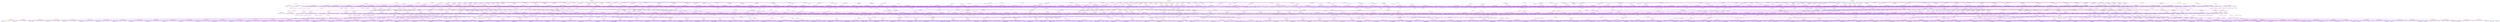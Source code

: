 digraph G {
0 [label="point_0_0: 0, d: 0", shape=oval, color=dodgerblue];
1 [label="point_1_0: 1, d: 0", shape=oval, color=dodgerblue];
2 [label="point_2_0: 2, d: 5.60519e-45", shape=oval, color=dodgerblue];
3 [label="point_3_0: 3, d: 1.84954e+31", shape=oval, color=dodgerblue];
4 [label="point_4_0: 4, d: 0", shape=oval, color=dodgerblue];
5 [label="point_5_0: 5, d: 1.35926e-43", shape=oval, color=dodgerblue];
6 [label="point_6_0: 6, d: 0", shape=oval, color=dodgerblue];
7 [label="point_7_0: 7, d: 0", shape=oval, color=dodgerblue];
8 [label="point_8_0: 8, d: 0", shape=oval, color=dodgerblue];
9 [label="point_9_0: 9, d: 0", shape=oval, color=dodgerblue];
10 [label="point_10_0: 10, d: 0", shape=oval, color=dodgerblue];
11 [label="point_11_0: 11, d: 0", shape=oval, color=dodgerblue];
12 [label="point_12_0: 12, d: 0", shape=oval, color=dodgerblue];
13 [label="point_13_0: 13, d: 0", shape=oval, color=dodgerblue];
14 [label="point_14_0: 14, d: 0", shape=oval, color=dodgerblue];
15 [label="point_15_0: 15, d: 0", shape=oval, color=dodgerblue];
16 [label="point_16_0: 16, d: 0", shape=oval, color=dodgerblue];
17 [label="point_17_0: 17, d: 0", shape=oval, color=dodgerblue];
18 [label="point_18_0: 18, d: 0", shape=oval, color=dodgerblue];
19 [label="point_19_0: 19, d: 0", shape=oval, color=dodgerblue];
20 [label="point_20_0: 20, d: 0", shape=oval, color=dodgerblue];
21 [label="point_21_0: 21, d: 0", shape=oval, color=dodgerblue];
22 [label="point_22_0: 22, d: 0", shape=oval, color=dodgerblue];
23 [label="point_23_0: 23, d: 0", shape=oval, color=dodgerblue];
24 [label="point_24_0: 24, d: 0", shape=oval, color=dodgerblue];
25 [label="point_25_0: 25, d: 0", shape=oval, color=dodgerblue];
26 [label="point_26_0: 26, d: 0", shape=oval, color=dodgerblue];
27 [label="point_27_0: 27, d: 0", shape=oval, color=dodgerblue];
28 [label="point_28_0: 28, d: 0", shape=oval, color=dodgerblue];
29 [label="point_29_0: 29, d: 0", shape=oval, color=dodgerblue];
30 [label="point_30_0: 30, d: 0", shape=oval, color=dodgerblue];
31 [label="point_31_0: 31, d: 0", shape=oval, color=dodgerblue];
32 [label="point_32_0: 32, d: 0", shape=oval, color=dodgerblue];
33 [label="point_33_0: 33, d: 0", shape=oval, color=dodgerblue];
34 [label="point_34_0: 34, d: 0", shape=oval, color=dodgerblue];
35 [label="point_35_0: 35, d: 0", shape=oval, color=dodgerblue];
36 [label="point_36_0: 36, d: 0", shape=oval, color=dodgerblue];
37 [label="point_37_0: 37, d: 0", shape=oval, color=dodgerblue];
38 [label="point_38_0: 38, d: 0", shape=oval, color=dodgerblue];
39 [label="point_39_0: 39, d: 0", shape=oval, color=dodgerblue];
40 [label="point_40_0: 40, d: 0", shape=oval, color=dodgerblue];
41 [label="point_41_0: 41, d: 0", shape=oval, color=dodgerblue];
42 [label="point_42_0: 42, d: 0", shape=oval, color=dodgerblue];
43 [label="point_43_0: 43, d: 0", shape=oval, color=dodgerblue];
44 [label="point_44_0: 44, d: 0", shape=oval, color=dodgerblue];
45 [label="point_45_0: 45, d: 0", shape=oval, color=dodgerblue];
46 [label="point_46_0: 46, d: 0", shape=oval, color=dodgerblue];
47 [label="point_47_0: 47, d: 0", shape=oval, color=dodgerblue];
48 [label="point_48_0: 48, d: 0", shape=oval, color=dodgerblue];
49 [label="point_49_0: 49, d: 0", shape=oval, color=dodgerblue];
50 [label="point_50_0: 50, d: 0", shape=oval, color=dodgerblue];
51 [label="point_51_0: 51, d: 0", shape=oval, color=dodgerblue];
52 [label="point_52_0: 52, d: 0", shape=oval, color=dodgerblue];
53 [label="point_53_0: 53, d: 0", shape=oval, color=dodgerblue];
54 [label="point_54_0: 54, d: 0", shape=oval, color=dodgerblue];
55 [label="point_55_0: 55, d: 0", shape=oval, color=dodgerblue];
56 [label="point_56_0: 56, d: 0", shape=oval, color=dodgerblue];
57 [label="point_57_0: 57, d: 0", shape=oval, color=dodgerblue];
58 [label="point_58_0: 58, d: 0", shape=oval, color=dodgerblue];
59 [label="point_59_0: 59, d: 0", shape=oval, color=dodgerblue];
60 [label="point_60_0: 60, d: 0", shape=oval, color=dodgerblue];
61 [label="point_61_0: 61, d: 0", shape=oval, color=dodgerblue];
62 [label="point_62_0: 62, d: 0", shape=oval, color=dodgerblue];
63 [label="point_63_0: 63, d: 0", shape=oval, color=dodgerblue];
64 [label="point_64_0: 64, d: 0", shape=oval, color=dodgerblue];
65 [label="point_65_0: 65, d: 0", shape=oval, color=dodgerblue];
66 [label="point_66_0: 66, d: 0", shape=oval, color=dodgerblue];
67 [label="point_67_0: 67, d: 0", shape=oval, color=dodgerblue];
68 [label="point_68_0: 68, d: 0", shape=oval, color=dodgerblue];
69 [label="point_69_0: 69, d: 0", shape=oval, color=dodgerblue];
70 [label="point_70_0: 70, d: 0", shape=oval, color=dodgerblue];
71 [label="point_71_0: 71, d: 0", shape=oval, color=dodgerblue];
72 [label="point_72_0: 72, d: 0", shape=oval, color=dodgerblue];
73 [label="point_73_0: 73, d: 0", shape=oval, color=dodgerblue];
74 [label="point_74_0: 74, d: 0", shape=oval, color=dodgerblue];
75 [label="point_75_0: 75, d: 0", shape=oval, color=dodgerblue];
76 [label="point_76_0: 76, d: 0", shape=oval, color=dodgerblue];
77 [label="point_77_0: 77, d: 0", shape=oval, color=dodgerblue];
78 [label="point_78_0: 78, d: 0", shape=oval, color=dodgerblue];
79 [label="point_79_0: 79, d: 0", shape=oval, color=dodgerblue];
80 [label="point_80_0: 80, d: 0", shape=oval, color=dodgerblue];
81 [label="point_81_0: 81, d: 0", shape=oval, color=dodgerblue];
82 [label="point_82_0: 82, d: 0", shape=oval, color=dodgerblue];
83 [label="point_83_0: 83, d: 0", shape=oval, color=dodgerblue];
84 [label="point_84_0: 84, d: 0", shape=oval, color=dodgerblue];
85 [label="point_85_0: 85, d: 0", shape=oval, color=dodgerblue];
86 [label="point_86_0: 86, d: 0", shape=oval, color=dodgerblue];
87 [label="point_87_0: 87, d: 0", shape=oval, color=dodgerblue];
88 [label="point_88_0: 88, d: 0", shape=oval, color=dodgerblue];
89 [label="point_89_0: 89, d: 0", shape=oval, color=dodgerblue];
90 [label="point_90_0: 90, d: 0", shape=oval, color=dodgerblue];
91 [label="point_91_0: 91, d: 0", shape=oval, color=dodgerblue];
92 [label="point_92_0: 92, d: 0", shape=oval, color=dodgerblue];
93 [label="point_93_0: 93, d: 0", shape=oval, color=dodgerblue];
94 [label="point_94_0: 94, d: 0", shape=oval, color=dodgerblue];
95 [label="point_95_0: 95, d: 0", shape=oval, color=dodgerblue];
96 [label="point_96_0: 96, d: 0", shape=oval, color=dodgerblue];
97 [label="point_97_0: 97, d: 0", shape=oval, color=dodgerblue];
98 [label="point_98_0: 98, d: 0", shape=oval, color=dodgerblue];
99 [label="point_99_0: 99, d: 0", shape=oval, color=dodgerblue];
100 [label="point_100_0: 100, d: 0", shape=oval, color=dodgerblue];
101 [label="point_101_0: 101, d: 0", shape=oval, color=dodgerblue];
102 [label="point_102_0: 102, d: 0", shape=oval, color=dodgerblue];
103 [label="point_103_0: 103, d: 0", shape=oval, color=dodgerblue];
104 [label="point_104_0: 104, d: 0", shape=oval, color=dodgerblue];
105 [label="point_105_0: 105, d: 0", shape=oval, color=dodgerblue];
106 [label="point_106_0: 106, d: 0", shape=oval, color=dodgerblue];
107 [label="point_107_0: 107, d: 0", shape=oval, color=dodgerblue];
108 [label="point_108_0: 108, d: 0", shape=oval, color=dodgerblue];
109 [label="point_109_0: 109, d: 0", shape=oval, color=dodgerblue];
110 [label="point_110_0: 110, d: 0", shape=oval, color=dodgerblue];
111 [label="point_111_0: 111, d: 0", shape=oval, color=dodgerblue];
112 [label="point_112_0: 112, d: 0", shape=oval, color=dodgerblue];
113 [label="point_113_0: 113, d: 0", shape=oval, color=dodgerblue];
114 [label="point_114_0: 114, d: 0", shape=oval, color=dodgerblue];
115 [label="point_115_0: 115, d: 0", shape=oval, color=dodgerblue];
116 [label="point_116_0: 116, d: 0", shape=oval, color=dodgerblue];
117 [label="point_117_0: 117, d: 0", shape=oval, color=dodgerblue];
118 [label="point_118_0: 118, d: 0", shape=oval, color=dodgerblue];
119 [label="point_119_0: 119, d: 0", shape=oval, color=dodgerblue];
120 [label="point_120_0: 120, d: 0", shape=oval, color=dodgerblue];
121 [label="point_121_0: 121, d: 0", shape=oval, color=dodgerblue];
122 [label="point_122_0: 122, d: 0", shape=oval, color=dodgerblue];
123 [label="point_123_0: 123, d: 0", shape=oval, color=dodgerblue];
124 [label="point_124_0: 124, d: 0", shape=oval, color=dodgerblue];
125 [label="point_125_0: 125, d: 0", shape=oval, color=dodgerblue];
126 [label="point_126_0: 126, d: 0", shape=oval, color=dodgerblue];
127 [label="point_127_0: 127, d: 0", shape=oval, color=dodgerblue];
128 [label="point_128_0: 128, d: 0", shape=oval, color=dodgerblue];
129 [label="point_129_0: 129, d: 0", shape=oval, color=dodgerblue];
130 [label="point_130_0: 130, d: 0", shape=oval, color=dodgerblue];
131 [label="point_131_0: 131, d: 0", shape=oval, color=dodgerblue];
132 [label="point_132_0: 132, d: 0", shape=oval, color=dodgerblue];
133 [label="point_133_0: 133, d: 0", shape=oval, color=dodgerblue];
134 [label="point_134_0: 134, d: 0", shape=oval, color=dodgerblue];
135 [label="point_135_0: 135, d: 0", shape=oval, color=dodgerblue];
136 [label="point_136_0: 136, d: 0", shape=oval, color=dodgerblue];
137 [label="point_137_0: 137, d: 0", shape=oval, color=dodgerblue];
138 [label="point_138_0: 138, d: 0", shape=oval, color=dodgerblue];
139 [label="point_139_0: 139, d: 0", shape=oval, color=dodgerblue];
140 [label="point_140_0: 140, d: 0", shape=oval, color=dodgerblue];
141 [label="point_141_0: 141, d: 0", shape=oval, color=dodgerblue];
142 [label="point_142_0: 142, d: 0", shape=oval, color=dodgerblue];
143 [label="point_143_0: 143, d: 0", shape=oval, color=dodgerblue];
144 [label="point_144_0: 144, d: 0", shape=oval, color=dodgerblue];
145 [label="point_145_0: 145, d: 0", shape=oval, color=dodgerblue];
146 [label="point_146_0: 146, d: 0", shape=oval, color=dodgerblue];
147 [label="point_147_0: 147, d: 0", shape=oval, color=dodgerblue];
148 [label="point_148_0: 148, d: 0", shape=oval, color=dodgerblue];
149 [label="point_149_0: 149, d: 0", shape=oval, color=dodgerblue];
150 [label="centroid_0_0: 151, d: 0", shape=oval, color=darkviolet];
151 [label="centroid_1_0: 152, d: 0", shape=oval, color=darkviolet];
152 [label="centroid_2_0: 153, d: 0", shape=oval, color=darkviolet];
153 [label="point_0_1: 0, d: 0", shape=oval, color=limegreen];
154 [label="vectorMean_point_0_1", shape=box, color=tomato];
155 [label="point_1_1: 1, d: 0", shape=oval, color=limegreen];
156 [label="vectorMean_point_1_1", shape=box, color=tomato];
157 [label="point_2_1: 2, d: 0", shape=oval, color=limegreen];
158 [label="vectorMean_point_2_1", shape=box, color=tomato];
159 [label="point_3_1: 3, d: 0", shape=oval, color=limegreen];
160 [label="vectorMean_point_3_1", shape=box, color=tomato];
161 [label="point_4_1: 4, d: 0", shape=oval, color=limegreen];
162 [label="vectorMean_point_4_1", shape=box, color=tomato];
163 [label="point_5_1: 5, d: 0", shape=oval, color=limegreen];
164 [label="vectorMean_point_5_1", shape=box, color=tomato];
165 [label="point_6_1: 6, d: 0", shape=oval, color=limegreen];
166 [label="vectorMean_point_6_1", shape=box, color=tomato];
167 [label="point_7_1: 7, d: 0", shape=oval, color=limegreen];
168 [label="vectorMean_point_7_1", shape=box, color=tomato];
169 [label="point_8_1: 8, d: 0", shape=oval, color=limegreen];
170 [label="vectorMean_point_8_1", shape=box, color=tomato];
171 [label="point_9_1: 9, d: 0", shape=oval, color=limegreen];
172 [label="vectorMean_point_9_1", shape=box, color=tomato];
173 [label="point_10_1: 10, d: 0", shape=oval, color=limegreen];
174 [label="vectorMean_point_10_1", shape=box, color=tomato];
175 [label="point_11_1: 11, d: 0", shape=oval, color=limegreen];
176 [label="vectorMean_point_11_1", shape=box, color=tomato];
177 [label="point_12_1: 12, d: 0", shape=oval, color=limegreen];
178 [label="vectorMean_point_12_1", shape=box, color=tomato];
179 [label="point_13_1: 13, d: 0", shape=oval, color=limegreen];
180 [label="vectorMean_point_13_1", shape=box, color=tomato];
181 [label="point_14_1: 14, d: 0", shape=oval, color=limegreen];
182 [label="vectorMean_point_14_1", shape=box, color=tomato];
183 [label="point_15_1: 15, d: 0", shape=oval, color=limegreen];
184 [label="vectorMean_point_15_1", shape=box, color=tomato];
185 [label="point_16_1: 16, d: 0", shape=oval, color=limegreen];
186 [label="vectorMean_point_16_1", shape=box, color=tomato];
187 [label="point_17_1: 17, d: 0", shape=oval, color=limegreen];
188 [label="vectorMean_point_17_1", shape=box, color=tomato];
189 [label="point_18_1: 18, d: 0", shape=oval, color=limegreen];
190 [label="vectorMean_point_18_1", shape=box, color=tomato];
191 [label="point_19_1: 19, d: 0", shape=oval, color=limegreen];
192 [label="vectorMean_point_19_1", shape=box, color=tomato];
193 [label="point_20_1: 20, d: 0", shape=oval, color=limegreen];
194 [label="vectorMean_point_20_1", shape=box, color=tomato];
195 [label="point_21_1: 21, d: 0", shape=oval, color=limegreen];
196 [label="vectorMean_point_21_1", shape=box, color=tomato];
197 [label="point_22_1: 22, d: 0", shape=oval, color=limegreen];
198 [label="vectorMean_point_22_1", shape=box, color=tomato];
199 [label="point_23_1: 23, d: 0", shape=oval, color=limegreen];
200 [label="vectorMean_point_23_1", shape=box, color=tomato];
201 [label="point_24_1: 24, d: 0", shape=oval, color=limegreen];
202 [label="vectorMean_point_24_1", shape=box, color=tomato];
203 [label="point_25_1: 25, d: 0", shape=oval, color=limegreen];
204 [label="vectorMean_point_25_1", shape=box, color=tomato];
205 [label="point_26_1: 26, d: 0", shape=oval, color=limegreen];
206 [label="vectorMean_point_26_1", shape=box, color=tomato];
207 [label="point_27_1: 27, d: 0", shape=oval, color=limegreen];
208 [label="vectorMean_point_27_1", shape=box, color=tomato];
209 [label="point_28_1: 28, d: 0", shape=oval, color=limegreen];
210 [label="vectorMean_point_28_1", shape=box, color=tomato];
211 [label="point_29_1: 29, d: 0", shape=oval, color=limegreen];
212 [label="vectorMean_point_29_1", shape=box, color=tomato];
213 [label="point_30_1: 30, d: 0", shape=oval, color=limegreen];
214 [label="vectorMean_point_30_1", shape=box, color=tomato];
215 [label="point_31_1: 31, d: 0", shape=oval, color=limegreen];
216 [label="vectorMean_point_31_1", shape=box, color=tomato];
217 [label="point_32_1: 32, d: 0", shape=oval, color=limegreen];
218 [label="vectorMean_point_32_1", shape=box, color=tomato];
219 [label="point_33_1: 33, d: 0", shape=oval, color=limegreen];
220 [label="vectorMean_point_33_1", shape=box, color=tomato];
221 [label="point_34_1: 34, d: 0", shape=oval, color=limegreen];
222 [label="vectorMean_point_34_1", shape=box, color=tomato];
223 [label="point_35_1: 35, d: 0", shape=oval, color=limegreen];
224 [label="vectorMean_point_35_1", shape=box, color=tomato];
225 [label="point_36_1: 36, d: 0", shape=oval, color=limegreen];
226 [label="vectorMean_point_36_1", shape=box, color=tomato];
227 [label="point_37_1: 37, d: 0", shape=oval, color=limegreen];
228 [label="vectorMean_point_37_1", shape=box, color=tomato];
229 [label="point_38_1: 38, d: 0", shape=oval, color=limegreen];
230 [label="vectorMean_point_38_1", shape=box, color=tomato];
231 [label="point_39_1: 39, d: 0", shape=oval, color=limegreen];
232 [label="vectorMean_point_39_1", shape=box, color=tomato];
233 [label="point_40_1: 40, d: 0", shape=oval, color=limegreen];
234 [label="vectorMean_point_40_1", shape=box, color=tomato];
235 [label="point_41_1: 41, d: 0", shape=oval, color=limegreen];
236 [label="vectorMean_point_41_1", shape=box, color=tomato];
237 [label="point_42_1: 42, d: 0", shape=oval, color=limegreen];
238 [label="vectorMean_point_42_1", shape=box, color=tomato];
239 [label="point_43_1: 43, d: 0", shape=oval, color=limegreen];
240 [label="vectorMean_point_43_1", shape=box, color=tomato];
241 [label="point_44_1: 44, d: 0", shape=oval, color=limegreen];
242 [label="vectorMean_point_44_1", shape=box, color=tomato];
243 [label="point_45_1: 45, d: 0", shape=oval, color=limegreen];
244 [label="vectorMean_point_45_1", shape=box, color=tomato];
245 [label="point_46_1: 46, d: 0", shape=oval, color=limegreen];
246 [label="vectorMean_point_46_1", shape=box, color=tomato];
247 [label="point_47_1: 47, d: 0", shape=oval, color=limegreen];
248 [label="vectorMean_point_47_1", shape=box, color=tomato];
249 [label="point_48_1: 48, d: 0", shape=oval, color=limegreen];
250 [label="vectorMean_point_48_1", shape=box, color=tomato];
251 [label="point_49_1: 49, d: 0", shape=oval, color=limegreen];
252 [label="vectorMean_point_49_1", shape=box, color=tomato];
253 [label="point_50_1: 50, d: 0", shape=oval, color=limegreen];
254 [label="vectorMean_point_50_1", shape=box, color=tomato];
255 [label="point_51_1: 51, d: 0", shape=oval, color=limegreen];
256 [label="vectorMean_point_51_1", shape=box, color=tomato];
257 [label="point_52_1: 52, d: 0", shape=oval, color=limegreen];
258 [label="vectorMean_point_52_1", shape=box, color=tomato];
259 [label="point_53_1: 53, d: 0", shape=oval, color=limegreen];
260 [label="vectorMean_point_53_1", shape=box, color=tomato];
261 [label="point_54_1: 54, d: 0", shape=oval, color=limegreen];
262 [label="vectorMean_point_54_1", shape=box, color=tomato];
263 [label="point_55_1: 55, d: 0", shape=oval, color=limegreen];
264 [label="vectorMean_point_55_1", shape=box, color=tomato];
265 [label="point_56_1: 56, d: 0", shape=oval, color=limegreen];
266 [label="vectorMean_point_56_1", shape=box, color=tomato];
267 [label="point_57_1: 57, d: 0", shape=oval, color=limegreen];
268 [label="vectorMean_point_57_1", shape=box, color=tomato];
269 [label="point_58_1: 58, d: 0", shape=oval, color=limegreen];
270 [label="vectorMean_point_58_1", shape=box, color=tomato];
271 [label="point_59_1: 59, d: 0", shape=oval, color=limegreen];
272 [label="vectorMean_point_59_1", shape=box, color=tomato];
273 [label="point_60_1: 60, d: 0", shape=oval, color=limegreen];
274 [label="vectorMean_point_60_1", shape=box, color=tomato];
275 [label="point_61_1: 61, d: 0", shape=oval, color=limegreen];
276 [label="vectorMean_point_61_1", shape=box, color=tomato];
277 [label="point_62_1: 62, d: 0", shape=oval, color=limegreen];
278 [label="vectorMean_point_62_1", shape=box, color=tomato];
279 [label="point_63_1: 63, d: 0", shape=oval, color=limegreen];
280 [label="vectorMean_point_63_1", shape=box, color=tomato];
281 [label="point_64_1: 64, d: 0", shape=oval, color=limegreen];
282 [label="vectorMean_point_64_1", shape=box, color=tomato];
283 [label="point_65_1: 65, d: 0", shape=oval, color=limegreen];
284 [label="vectorMean_point_65_1", shape=box, color=tomato];
285 [label="point_66_1: 66, d: 0", shape=oval, color=limegreen];
286 [label="vectorMean_point_66_1", shape=box, color=tomato];
287 [label="point_67_1: 67, d: 0", shape=oval, color=limegreen];
288 [label="vectorMean_point_67_1", shape=box, color=tomato];
289 [label="point_68_1: 68, d: 0", shape=oval, color=limegreen];
290 [label="vectorMean_point_68_1", shape=box, color=tomato];
291 [label="point_69_1: 69, d: 0", shape=oval, color=limegreen];
292 [label="vectorMean_point_69_1", shape=box, color=tomato];
293 [label="point_70_1: 70, d: 0", shape=oval, color=limegreen];
294 [label="vectorMean_point_70_1", shape=box, color=tomato];
295 [label="point_71_1: 71, d: 0", shape=oval, color=limegreen];
296 [label="vectorMean_point_71_1", shape=box, color=tomato];
297 [label="point_72_1: 72, d: 0", shape=oval, color=limegreen];
298 [label="vectorMean_point_72_1", shape=box, color=tomato];
299 [label="point_73_1: 73, d: 0", shape=oval, color=limegreen];
300 [label="vectorMean_point_73_1", shape=box, color=tomato];
301 [label="point_74_1: 74, d: 0", shape=oval, color=limegreen];
302 [label="vectorMean_point_74_1", shape=box, color=tomato];
303 [label="point_75_1: 75, d: 0", shape=oval, color=limegreen];
304 [label="vectorMean_point_75_1", shape=box, color=tomato];
305 [label="point_76_1: 76, d: 0", shape=oval, color=limegreen];
306 [label="vectorMean_point_76_1", shape=box, color=tomato];
307 [label="point_77_1: 77, d: 0", shape=oval, color=limegreen];
308 [label="vectorMean_point_77_1", shape=box, color=tomato];
309 [label="point_78_1: 78, d: 0", shape=oval, color=limegreen];
310 [label="vectorMean_point_78_1", shape=box, color=tomato];
311 [label="point_79_1: 79, d: 0", shape=oval, color=limegreen];
312 [label="vectorMean_point_79_1", shape=box, color=tomato];
313 [label="point_80_1: 80, d: 0", shape=oval, color=limegreen];
314 [label="vectorMean_point_80_1", shape=box, color=tomato];
315 [label="point_81_1: 81, d: 0", shape=oval, color=limegreen];
316 [label="vectorMean_point_81_1", shape=box, color=tomato];
317 [label="point_82_1: 82, d: 0", shape=oval, color=limegreen];
318 [label="vectorMean_point_82_1", shape=box, color=tomato];
319 [label="point_83_1: 83, d: 0", shape=oval, color=limegreen];
320 [label="vectorMean_point_83_1", shape=box, color=tomato];
321 [label="point_84_1: 84, d: 0", shape=oval, color=limegreen];
322 [label="vectorMean_point_84_1", shape=box, color=tomato];
323 [label="point_85_1: 85, d: 0", shape=oval, color=limegreen];
324 [label="vectorMean_point_85_1", shape=box, color=tomato];
325 [label="point_86_1: 86, d: 0", shape=oval, color=limegreen];
326 [label="vectorMean_point_86_1", shape=box, color=tomato];
327 [label="point_87_1: 87, d: 0", shape=oval, color=limegreen];
328 [label="vectorMean_point_87_1", shape=box, color=tomato];
329 [label="point_88_1: 88, d: 0", shape=oval, color=limegreen];
330 [label="vectorMean_point_88_1", shape=box, color=tomato];
331 [label="point_89_1: 89, d: 0", shape=oval, color=limegreen];
332 [label="vectorMean_point_89_1", shape=box, color=tomato];
333 [label="point_90_1: 90, d: 0", shape=oval, color=limegreen];
334 [label="vectorMean_point_90_1", shape=box, color=tomato];
335 [label="point_91_1: 91, d: 0", shape=oval, color=limegreen];
336 [label="vectorMean_point_91_1", shape=box, color=tomato];
337 [label="point_92_1: 92, d: 0", shape=oval, color=limegreen];
338 [label="vectorMean_point_92_1", shape=box, color=tomato];
339 [label="point_93_1: 93, d: 0", shape=oval, color=limegreen];
340 [label="vectorMean_point_93_1", shape=box, color=tomato];
341 [label="point_94_1: 94, d: 0", shape=oval, color=limegreen];
342 [label="vectorMean_point_94_1", shape=box, color=tomato];
343 [label="point_95_1: 95, d: 0", shape=oval, color=limegreen];
344 [label="vectorMean_point_95_1", shape=box, color=tomato];
345 [label="point_96_1: 96, d: 0", shape=oval, color=limegreen];
346 [label="vectorMean_point_96_1", shape=box, color=tomato];
347 [label="point_97_1: 97, d: 0", shape=oval, color=limegreen];
348 [label="vectorMean_point_97_1", shape=box, color=tomato];
349 [label="point_98_1: 98, d: 0", shape=oval, color=limegreen];
350 [label="vectorMean_point_98_1", shape=box, color=tomato];
351 [label="point_99_1: 99, d: 0", shape=oval, color=limegreen];
352 [label="vectorMean_point_99_1", shape=box, color=tomato];
353 [label="point_100_1: 100, d: 0", shape=oval, color=limegreen];
354 [label="vectorMean_point_100_1", shape=box, color=tomato];
355 [label="point_101_1: 101, d: 0", shape=oval, color=limegreen];
356 [label="vectorMean_point_101_1", shape=box, color=tomato];
357 [label="point_102_1: 102, d: 0", shape=oval, color=limegreen];
358 [label="vectorMean_point_102_1", shape=box, color=tomato];
359 [label="point_103_1: 103, d: 0", shape=oval, color=limegreen];
360 [label="vectorMean_point_103_1", shape=box, color=tomato];
361 [label="point_104_1: 104, d: 0", shape=oval, color=limegreen];
362 [label="vectorMean_point_104_1", shape=box, color=tomato];
363 [label="point_105_1: 105, d: 0", shape=oval, color=limegreen];
364 [label="vectorMean_point_105_1", shape=box, color=tomato];
365 [label="point_106_1: 106, d: 0", shape=oval, color=limegreen];
366 [label="vectorMean_point_106_1", shape=box, color=tomato];
367 [label="point_107_1: 107, d: 0", shape=oval, color=limegreen];
368 [label="vectorMean_point_107_1", shape=box, color=tomato];
369 [label="point_108_1: 108, d: 0", shape=oval, color=limegreen];
370 [label="vectorMean_point_108_1", shape=box, color=tomato];
371 [label="point_109_1: 109, d: 0", shape=oval, color=limegreen];
372 [label="vectorMean_point_109_1", shape=box, color=tomato];
373 [label="point_110_1: 110, d: 0", shape=oval, color=limegreen];
374 [label="vectorMean_point_110_1", shape=box, color=tomato];
375 [label="point_111_1: 111, d: 0", shape=oval, color=limegreen];
376 [label="vectorMean_point_111_1", shape=box, color=tomato];
377 [label="point_112_1: 112, d: 0", shape=oval, color=limegreen];
378 [label="vectorMean_point_112_1", shape=box, color=tomato];
379 [label="point_113_1: 113, d: 0", shape=oval, color=limegreen];
380 [label="vectorMean_point_113_1", shape=box, color=tomato];
381 [label="point_114_1: 114, d: 0", shape=oval, color=limegreen];
382 [label="vectorMean_point_114_1", shape=box, color=tomato];
383 [label="point_115_1: 115, d: 0", shape=oval, color=limegreen];
384 [label="vectorMean_point_115_1", shape=box, color=tomato];
385 [label="point_116_1: 116, d: 0", shape=oval, color=limegreen];
386 [label="vectorMean_point_116_1", shape=box, color=tomato];
387 [label="point_117_1: 117, d: 0", shape=oval, color=limegreen];
388 [label="vectorMean_point_117_1", shape=box, color=tomato];
389 [label="point_118_1: 118, d: 0", shape=oval, color=limegreen];
390 [label="vectorMean_point_118_1", shape=box, color=tomato];
391 [label="point_119_1: 119, d: 0", shape=oval, color=limegreen];
392 [label="vectorMean_point_119_1", shape=box, color=tomato];
393 [label="point_120_1: 120, d: 0", shape=oval, color=limegreen];
394 [label="vectorMean_point_120_1", shape=box, color=tomato];
395 [label="point_121_1: 121, d: 0", shape=oval, color=limegreen];
396 [label="vectorMean_point_121_1", shape=box, color=tomato];
397 [label="point_122_1: 122, d: 0", shape=oval, color=limegreen];
398 [label="vectorMean_point_122_1", shape=box, color=tomato];
399 [label="point_123_1: 123, d: 0", shape=oval, color=limegreen];
400 [label="vectorMean_point_123_1", shape=box, color=tomato];
401 [label="point_124_1: 124, d: 0", shape=oval, color=limegreen];
402 [label="vectorMean_point_124_1", shape=box, color=tomato];
403 [label="point_125_1: 125, d: 0", shape=oval, color=limegreen];
404 [label="vectorMean_point_125_1", shape=box, color=tomato];
405 [label="point_126_1: 126, d: 0", shape=oval, color=limegreen];
406 [label="vectorMean_point_126_1", shape=box, color=tomato];
407 [label="point_127_1: 127, d: 0", shape=oval, color=limegreen];
408 [label="vectorMean_point_127_1", shape=box, color=tomato];
409 [label="point_128_1: 128, d: 0", shape=oval, color=limegreen];
410 [label="vectorMean_point_128_1", shape=box, color=tomato];
411 [label="point_129_1: 129, d: 0", shape=oval, color=limegreen];
412 [label="vectorMean_point_129_1", shape=box, color=tomato];
413 [label="point_130_1: 130, d: 0", shape=oval, color=limegreen];
414 [label="vectorMean_point_130_1", shape=box, color=tomato];
415 [label="point_131_1: 131, d: 0", shape=oval, color=limegreen];
416 [label="vectorMean_point_131_1", shape=box, color=tomato];
417 [label="point_132_1: 132, d: 0", shape=oval, color=limegreen];
418 [label="vectorMean_point_132_1", shape=box, color=tomato];
419 [label="point_133_1: 133, d: 0", shape=oval, color=limegreen];
420 [label="vectorMean_point_133_1", shape=box, color=tomato];
421 [label="point_134_1: 134, d: 0", shape=oval, color=limegreen];
422 [label="vectorMean_point_134_1", shape=box, color=tomato];
423 [label="point_135_1: 135, d: 0", shape=oval, color=limegreen];
424 [label="vectorMean_point_135_1", shape=box, color=tomato];
425 [label="point_136_1: 136, d: 0", shape=oval, color=limegreen];
426 [label="vectorMean_point_136_1", shape=box, color=tomato];
427 [label="point_137_1: 137, d: 0", shape=oval, color=limegreen];
428 [label="vectorMean_point_137_1", shape=box, color=tomato];
429 [label="point_138_1: 138, d: 0", shape=oval, color=limegreen];
430 [label="vectorMean_point_138_1", shape=box, color=tomato];
431 [label="point_139_1: 139, d: 0", shape=oval, color=limegreen];
432 [label="vectorMean_point_139_1", shape=box, color=tomato];
433 [label="point_140_1: 140, d: 0", shape=oval, color=limegreen];
434 [label="vectorMean_point_140_1", shape=box, color=tomato];
435 [label="point_141_1: 141, d: 0", shape=oval, color=limegreen];
436 [label="vectorMean_point_141_1", shape=box, color=tomato];
437 [label="point_142_1: 142, d: 0", shape=oval, color=limegreen];
438 [label="vectorMean_point_142_1", shape=box, color=tomato];
439 [label="point_143_1: 143, d: 0", shape=oval, color=limegreen];
440 [label="vectorMean_point_143_1", shape=box, color=tomato];
441 [label="point_144_1: 144, d: 0", shape=oval, color=limegreen];
442 [label="vectorMean_point_144_1", shape=box, color=tomato];
443 [label="point_145_1: 145, d: 0", shape=oval, color=limegreen];
444 [label="vectorMean_point_145_1", shape=box, color=tomato];
445 [label="point_146_1: 146, d: 0", shape=oval, color=limegreen];
446 [label="vectorMean_point_146_1", shape=box, color=tomato];
447 [label="point_147_1: 147, d: 0", shape=oval, color=limegreen];
448 [label="vectorMean_point_147_1", shape=box, color=tomato];
449 [label="point_148_1: 148, d: 0", shape=oval, color=limegreen];
450 [label="vectorMean_point_148_1", shape=box, color=tomato];
451 [label="point_149_1: 149, d: 0", shape=oval, color=limegreen];
452 [label="vectorMean_point_149_1", shape=box, color=tomato];
453 [label="centroid_0_1: 153, d: 0", shape=oval, color=limegreen];
454 [label="innerProductAct_centroid_0_1", shape=box, color=tomato];
455 [label="centroid_1_1: 154, d: 0", shape=oval, color=limegreen];
456 [label="innerProductAct_centroid_1_1", shape=box, color=tomato];
457 [label="centroid_2_1: 155, d: 0", shape=oval, color=limegreen];
458 [label="innerProductAct_centroid_2_1", shape=box, color=tomato];
459 [label="point_0_2: 0, d: 0", shape=oval, color=limegreen];
460 [label="vectorMean_point_0_2", shape=box, color=tomato];
461 [label="point_1_2: 1, d: 0", shape=oval, color=limegreen];
462 [label="vectorMean_point_1_2", shape=box, color=tomato];
463 [label="point_2_2: 2, d: 0", shape=oval, color=limegreen];
464 [label="vectorMean_point_2_2", shape=box, color=tomato];
465 [label="point_3_2: 3, d: 0", shape=oval, color=limegreen];
466 [label="vectorMean_point_3_2", shape=box, color=tomato];
467 [label="point_4_2: 4, d: 0", shape=oval, color=limegreen];
468 [label="vectorMean_point_4_2", shape=box, color=tomato];
469 [label="point_5_2: 5, d: 0", shape=oval, color=limegreen];
470 [label="vectorMean_point_5_2", shape=box, color=tomato];
471 [label="point_6_2: 6, d: 0", shape=oval, color=limegreen];
472 [label="vectorMean_point_6_2", shape=box, color=tomato];
473 [label="point_7_2: 7, d: 0", shape=oval, color=limegreen];
474 [label="vectorMean_point_7_2", shape=box, color=tomato];
475 [label="point_8_2: 8, d: 0", shape=oval, color=limegreen];
476 [label="vectorMean_point_8_2", shape=box, color=tomato];
477 [label="point_9_2: 9, d: 0", shape=oval, color=limegreen];
478 [label="vectorMean_point_9_2", shape=box, color=tomato];
479 [label="point_10_2: 10, d: 0", shape=oval, color=limegreen];
480 [label="vectorMean_point_10_2", shape=box, color=tomato];
481 [label="point_11_2: 11, d: 0", shape=oval, color=limegreen];
482 [label="vectorMean_point_11_2", shape=box, color=tomato];
483 [label="point_12_2: 12, d: 0", shape=oval, color=limegreen];
484 [label="vectorMean_point_12_2", shape=box, color=tomato];
485 [label="point_13_2: 13, d: 0", shape=oval, color=limegreen];
486 [label="vectorMean_point_13_2", shape=box, color=tomato];
487 [label="point_14_2: 14, d: 0", shape=oval, color=limegreen];
488 [label="vectorMean_point_14_2", shape=box, color=tomato];
489 [label="point_15_2: 15, d: 0", shape=oval, color=limegreen];
490 [label="vectorMean_point_15_2", shape=box, color=tomato];
491 [label="point_16_2: 16, d: 0", shape=oval, color=limegreen];
492 [label="vectorMean_point_16_2", shape=box, color=tomato];
493 [label="point_17_2: 17, d: 0", shape=oval, color=limegreen];
494 [label="vectorMean_point_17_2", shape=box, color=tomato];
495 [label="point_18_2: 18, d: 0", shape=oval, color=limegreen];
496 [label="vectorMean_point_18_2", shape=box, color=tomato];
497 [label="point_19_2: 19, d: 0", shape=oval, color=limegreen];
498 [label="vectorMean_point_19_2", shape=box, color=tomato];
499 [label="point_20_2: 20, d: 0", shape=oval, color=limegreen];
500 [label="vectorMean_point_20_2", shape=box, color=tomato];
501 [label="point_21_2: 21, d: 0", shape=oval, color=limegreen];
502 [label="vectorMean_point_21_2", shape=box, color=tomato];
503 [label="point_22_2: 22, d: 0", shape=oval, color=limegreen];
504 [label="vectorMean_point_22_2", shape=box, color=tomato];
505 [label="point_23_2: 23, d: 0", shape=oval, color=limegreen];
506 [label="vectorMean_point_23_2", shape=box, color=tomato];
507 [label="point_24_2: 24, d: 0", shape=oval, color=limegreen];
508 [label="vectorMean_point_24_2", shape=box, color=tomato];
509 [label="point_25_2: 25, d: 0", shape=oval, color=limegreen];
510 [label="vectorMean_point_25_2", shape=box, color=tomato];
511 [label="point_26_2: 26, d: 0", shape=oval, color=limegreen];
512 [label="vectorMean_point_26_2", shape=box, color=tomato];
513 [label="point_27_2: 27, d: 0", shape=oval, color=limegreen];
514 [label="vectorMean_point_27_2", shape=box, color=tomato];
515 [label="point_28_2: 28, d: 0", shape=oval, color=limegreen];
516 [label="vectorMean_point_28_2", shape=box, color=tomato];
517 [label="point_29_2: 29, d: 0", shape=oval, color=limegreen];
518 [label="vectorMean_point_29_2", shape=box, color=tomato];
519 [label="point_30_2: 30, d: 0", shape=oval, color=limegreen];
520 [label="vectorMean_point_30_2", shape=box, color=tomato];
521 [label="point_31_2: 31, d: 0", shape=oval, color=limegreen];
522 [label="vectorMean_point_31_2", shape=box, color=tomato];
523 [label="point_32_2: 32, d: 0", shape=oval, color=limegreen];
524 [label="vectorMean_point_32_2", shape=box, color=tomato];
525 [label="point_33_2: 33, d: 0", shape=oval, color=limegreen];
526 [label="vectorMean_point_33_2", shape=box, color=tomato];
527 [label="point_34_2: 34, d: 0", shape=oval, color=limegreen];
528 [label="vectorMean_point_34_2", shape=box, color=tomato];
529 [label="point_35_2: 35, d: 0", shape=oval, color=limegreen];
530 [label="vectorMean_point_35_2", shape=box, color=tomato];
531 [label="point_36_2: 36, d: 0", shape=oval, color=limegreen];
532 [label="vectorMean_point_36_2", shape=box, color=tomato];
533 [label="point_37_2: 37, d: 0", shape=oval, color=limegreen];
534 [label="vectorMean_point_37_2", shape=box, color=tomato];
535 [label="point_38_2: 38, d: 0", shape=oval, color=limegreen];
536 [label="vectorMean_point_38_2", shape=box, color=tomato];
537 [label="point_39_2: 39, d: 0", shape=oval, color=limegreen];
538 [label="vectorMean_point_39_2", shape=box, color=tomato];
539 [label="point_40_2: 40, d: 0", shape=oval, color=limegreen];
540 [label="vectorMean_point_40_2", shape=box, color=tomato];
541 [label="point_41_2: 41, d: 0", shape=oval, color=limegreen];
542 [label="vectorMean_point_41_2", shape=box, color=tomato];
543 [label="point_42_2: 42, d: 0", shape=oval, color=limegreen];
544 [label="vectorMean_point_42_2", shape=box, color=tomato];
545 [label="point_43_2: 43, d: 0", shape=oval, color=limegreen];
546 [label="vectorMean_point_43_2", shape=box, color=tomato];
547 [label="point_44_2: 44, d: 0", shape=oval, color=limegreen];
548 [label="vectorMean_point_44_2", shape=box, color=tomato];
549 [label="point_45_2: 45, d: 0", shape=oval, color=limegreen];
550 [label="vectorMean_point_45_2", shape=box, color=tomato];
551 [label="point_46_2: 46, d: 0", shape=oval, color=limegreen];
552 [label="vectorMean_point_46_2", shape=box, color=tomato];
553 [label="point_47_2: 47, d: 0", shape=oval, color=limegreen];
554 [label="vectorMean_point_47_2", shape=box, color=tomato];
555 [label="point_48_2: 48, d: 0", shape=oval, color=limegreen];
556 [label="vectorMean_point_48_2", shape=box, color=tomato];
557 [label="point_49_2: 49, d: 0", shape=oval, color=limegreen];
558 [label="vectorMean_point_49_2", shape=box, color=tomato];
559 [label="point_50_2: 50, d: 0", shape=oval, color=limegreen];
560 [label="vectorMean_point_50_2", shape=box, color=tomato];
561 [label="point_51_2: 51, d: 0", shape=oval, color=limegreen];
562 [label="vectorMean_point_51_2", shape=box, color=tomato];
563 [label="point_52_2: 52, d: 0", shape=oval, color=limegreen];
564 [label="vectorMean_point_52_2", shape=box, color=tomato];
565 [label="point_53_2: 53, d: 0", shape=oval, color=limegreen];
566 [label="vectorMean_point_53_2", shape=box, color=tomato];
567 [label="point_54_2: 54, d: 0", shape=oval, color=limegreen];
568 [label="vectorMean_point_54_2", shape=box, color=tomato];
569 [label="point_55_2: 55, d: 0", shape=oval, color=limegreen];
570 [label="vectorMean_point_55_2", shape=box, color=tomato];
571 [label="point_56_2: 56, d: 0", shape=oval, color=limegreen];
572 [label="vectorMean_point_56_2", shape=box, color=tomato];
573 [label="point_57_2: 57, d: 0", shape=oval, color=limegreen];
574 [label="vectorMean_point_57_2", shape=box, color=tomato];
575 [label="point_58_2: 58, d: 0", shape=oval, color=limegreen];
576 [label="vectorMean_point_58_2", shape=box, color=tomato];
577 [label="point_59_2: 59, d: 0", shape=oval, color=limegreen];
578 [label="vectorMean_point_59_2", shape=box, color=tomato];
579 [label="point_60_2: 60, d: 0", shape=oval, color=limegreen];
580 [label="vectorMean_point_60_2", shape=box, color=tomato];
581 [label="point_61_2: 61, d: 0", shape=oval, color=limegreen];
582 [label="vectorMean_point_61_2", shape=box, color=tomato];
583 [label="point_62_2: 62, d: 0", shape=oval, color=limegreen];
584 [label="vectorMean_point_62_2", shape=box, color=tomato];
585 [label="point_63_2: 63, d: 0", shape=oval, color=limegreen];
586 [label="vectorMean_point_63_2", shape=box, color=tomato];
587 [label="point_64_2: 64, d: 0", shape=oval, color=limegreen];
588 [label="vectorMean_point_64_2", shape=box, color=tomato];
589 [label="point_65_2: 65, d: 0", shape=oval, color=limegreen];
590 [label="vectorMean_point_65_2", shape=box, color=tomato];
591 [label="point_66_2: 66, d: 0", shape=oval, color=limegreen];
592 [label="vectorMean_point_66_2", shape=box, color=tomato];
593 [label="point_67_2: 67, d: 0", shape=oval, color=limegreen];
594 [label="vectorMean_point_67_2", shape=box, color=tomato];
595 [label="point_68_2: 68, d: 0", shape=oval, color=limegreen];
596 [label="vectorMean_point_68_2", shape=box, color=tomato];
597 [label="point_69_2: 69, d: 0", shape=oval, color=limegreen];
598 [label="vectorMean_point_69_2", shape=box, color=tomato];
599 [label="point_70_2: 70, d: 0", shape=oval, color=limegreen];
600 [label="vectorMean_point_70_2", shape=box, color=tomato];
601 [label="point_71_2: 71, d: 0", shape=oval, color=limegreen];
602 [label="vectorMean_point_71_2", shape=box, color=tomato];
603 [label="point_72_2: 72, d: 0", shape=oval, color=limegreen];
604 [label="vectorMean_point_72_2", shape=box, color=tomato];
605 [label="point_73_2: 73, d: 0", shape=oval, color=limegreen];
606 [label="vectorMean_point_73_2", shape=box, color=tomato];
607 [label="point_74_2: 74, d: 0", shape=oval, color=limegreen];
608 [label="vectorMean_point_74_2", shape=box, color=tomato];
609 [label="point_75_2: 75, d: 0", shape=oval, color=limegreen];
610 [label="vectorMean_point_75_2", shape=box, color=tomato];
611 [label="point_76_2: 76, d: 0", shape=oval, color=limegreen];
612 [label="vectorMean_point_76_2", shape=box, color=tomato];
613 [label="point_77_2: 77, d: 0", shape=oval, color=limegreen];
614 [label="vectorMean_point_77_2", shape=box, color=tomato];
615 [label="point_78_2: 78, d: 0", shape=oval, color=limegreen];
616 [label="vectorMean_point_78_2", shape=box, color=tomato];
617 [label="point_79_2: 79, d: 0", shape=oval, color=limegreen];
618 [label="vectorMean_point_79_2", shape=box, color=tomato];
619 [label="point_80_2: 80, d: 0", shape=oval, color=limegreen];
620 [label="vectorMean_point_80_2", shape=box, color=tomato];
621 [label="point_81_2: 81, d: 0", shape=oval, color=limegreen];
622 [label="vectorMean_point_81_2", shape=box, color=tomato];
623 [label="point_82_2: 82, d: 0", shape=oval, color=limegreen];
624 [label="vectorMean_point_82_2", shape=box, color=tomato];
625 [label="point_83_2: 83, d: 0", shape=oval, color=limegreen];
626 [label="vectorMean_point_83_2", shape=box, color=tomato];
627 [label="point_84_2: 84, d: 0", shape=oval, color=limegreen];
628 [label="vectorMean_point_84_2", shape=box, color=tomato];
629 [label="point_85_2: 85, d: 0", shape=oval, color=limegreen];
630 [label="vectorMean_point_85_2", shape=box, color=tomato];
631 [label="point_86_2: 86, d: 0", shape=oval, color=limegreen];
632 [label="vectorMean_point_86_2", shape=box, color=tomato];
633 [label="point_87_2: 87, d: 0", shape=oval, color=limegreen];
634 [label="vectorMean_point_87_2", shape=box, color=tomato];
635 [label="point_88_2: 88, d: 0", shape=oval, color=limegreen];
636 [label="vectorMean_point_88_2", shape=box, color=tomato];
637 [label="point_89_2: 89, d: 0", shape=oval, color=limegreen];
638 [label="vectorMean_point_89_2", shape=box, color=tomato];
639 [label="point_90_2: 90, d: 0", shape=oval, color=limegreen];
640 [label="vectorMean_point_90_2", shape=box, color=tomato];
641 [label="point_91_2: 91, d: 0", shape=oval, color=limegreen];
642 [label="vectorMean_point_91_2", shape=box, color=tomato];
643 [label="point_92_2: 92, d: 0", shape=oval, color=limegreen];
644 [label="vectorMean_point_92_2", shape=box, color=tomato];
645 [label="point_93_2: 93, d: 0", shape=oval, color=limegreen];
646 [label="vectorMean_point_93_2", shape=box, color=tomato];
647 [label="point_94_2: 94, d: 0", shape=oval, color=limegreen];
648 [label="vectorMean_point_94_2", shape=box, color=tomato];
649 [label="point_95_2: 95, d: 0", shape=oval, color=limegreen];
650 [label="vectorMean_point_95_2", shape=box, color=tomato];
651 [label="point_96_2: 96, d: 0", shape=oval, color=limegreen];
652 [label="vectorMean_point_96_2", shape=box, color=tomato];
653 [label="point_97_2: 97, d: 0", shape=oval, color=limegreen];
654 [label="vectorMean_point_97_2", shape=box, color=tomato];
655 [label="point_98_2: 98, d: 0", shape=oval, color=limegreen];
656 [label="vectorMean_point_98_2", shape=box, color=tomato];
657 [label="point_99_2: 99, d: 0", shape=oval, color=limegreen];
658 [label="vectorMean_point_99_2", shape=box, color=tomato];
659 [label="point_100_2: 100, d: 0", shape=oval, color=limegreen];
660 [label="vectorMean_point_100_2", shape=box, color=tomato];
661 [label="point_101_2: 101, d: 0", shape=oval, color=limegreen];
662 [label="vectorMean_point_101_2", shape=box, color=tomato];
663 [label="point_102_2: 102, d: 0", shape=oval, color=limegreen];
664 [label="vectorMean_point_102_2", shape=box, color=tomato];
665 [label="point_103_2: 103, d: 0", shape=oval, color=limegreen];
666 [label="vectorMean_point_103_2", shape=box, color=tomato];
667 [label="point_104_2: 104, d: 0", shape=oval, color=limegreen];
668 [label="vectorMean_point_104_2", shape=box, color=tomato];
669 [label="point_105_2: 105, d: 0", shape=oval, color=limegreen];
670 [label="vectorMean_point_105_2", shape=box, color=tomato];
671 [label="point_106_2: 106, d: 0", shape=oval, color=limegreen];
672 [label="vectorMean_point_106_2", shape=box, color=tomato];
673 [label="point_107_2: 107, d: 0", shape=oval, color=limegreen];
674 [label="vectorMean_point_107_2", shape=box, color=tomato];
675 [label="point_108_2: 108, d: 0", shape=oval, color=limegreen];
676 [label="vectorMean_point_108_2", shape=box, color=tomato];
677 [label="point_109_2: 109, d: 0", shape=oval, color=limegreen];
678 [label="vectorMean_point_109_2", shape=box, color=tomato];
679 [label="point_110_2: 110, d: 0", shape=oval, color=limegreen];
680 [label="vectorMean_point_110_2", shape=box, color=tomato];
681 [label="point_111_2: 111, d: 0", shape=oval, color=limegreen];
682 [label="vectorMean_point_111_2", shape=box, color=tomato];
683 [label="point_112_2: 112, d: 0", shape=oval, color=limegreen];
684 [label="vectorMean_point_112_2", shape=box, color=tomato];
685 [label="point_113_2: 113, d: 0", shape=oval, color=limegreen];
686 [label="vectorMean_point_113_2", shape=box, color=tomato];
687 [label="point_114_2: 114, d: 0", shape=oval, color=limegreen];
688 [label="vectorMean_point_114_2", shape=box, color=tomato];
689 [label="point_115_2: 115, d: 0", shape=oval, color=limegreen];
690 [label="vectorMean_point_115_2", shape=box, color=tomato];
691 [label="point_116_2: 116, d: 0", shape=oval, color=limegreen];
692 [label="vectorMean_point_116_2", shape=box, color=tomato];
693 [label="point_117_2: 117, d: 0", shape=oval, color=limegreen];
694 [label="vectorMean_point_117_2", shape=box, color=tomato];
695 [label="point_118_2: 118, d: 0", shape=oval, color=limegreen];
696 [label="vectorMean_point_118_2", shape=box, color=tomato];
697 [label="point_119_2: 119, d: 0", shape=oval, color=limegreen];
698 [label="vectorMean_point_119_2", shape=box, color=tomato];
699 [label="point_120_2: 120, d: 0", shape=oval, color=limegreen];
700 [label="vectorMean_point_120_2", shape=box, color=tomato];
701 [label="point_121_2: 121, d: 0", shape=oval, color=limegreen];
702 [label="vectorMean_point_121_2", shape=box, color=tomato];
703 [label="point_122_2: 122, d: 0", shape=oval, color=limegreen];
704 [label="vectorMean_point_122_2", shape=box, color=tomato];
705 [label="point_123_2: 123, d: 0", shape=oval, color=limegreen];
706 [label="vectorMean_point_123_2", shape=box, color=tomato];
707 [label="point_124_2: 124, d: 0", shape=oval, color=limegreen];
708 [label="vectorMean_point_124_2", shape=box, color=tomato];
709 [label="point_125_2: 125, d: 0", shape=oval, color=limegreen];
710 [label="vectorMean_point_125_2", shape=box, color=tomato];
711 [label="point_126_2: 126, d: 0", shape=oval, color=limegreen];
712 [label="vectorMean_point_126_2", shape=box, color=tomato];
713 [label="point_127_2: 127, d: 0", shape=oval, color=limegreen];
714 [label="vectorMean_point_127_2", shape=box, color=tomato];
715 [label="point_128_2: 128, d: 0", shape=oval, color=limegreen];
716 [label="vectorMean_point_128_2", shape=box, color=tomato];
717 [label="point_129_2: 129, d: 0", shape=oval, color=limegreen];
718 [label="vectorMean_point_129_2", shape=box, color=tomato];
719 [label="point_130_2: 130, d: 0", shape=oval, color=limegreen];
720 [label="vectorMean_point_130_2", shape=box, color=tomato];
721 [label="point_131_2: 131, d: 0", shape=oval, color=limegreen];
722 [label="vectorMean_point_131_2", shape=box, color=tomato];
723 [label="point_132_2: 132, d: 0", shape=oval, color=limegreen];
724 [label="vectorMean_point_132_2", shape=box, color=tomato];
725 [label="point_133_2: 133, d: 0", shape=oval, color=limegreen];
726 [label="vectorMean_point_133_2", shape=box, color=tomato];
727 [label="point_134_2: 134, d: 0", shape=oval, color=limegreen];
728 [label="vectorMean_point_134_2", shape=box, color=tomato];
729 [label="point_135_2: 135, d: 0", shape=oval, color=limegreen];
730 [label="vectorMean_point_135_2", shape=box, color=tomato];
731 [label="point_136_2: 136, d: 0", shape=oval, color=limegreen];
732 [label="vectorMean_point_136_2", shape=box, color=tomato];
733 [label="point_137_2: 137, d: 0", shape=oval, color=limegreen];
734 [label="vectorMean_point_137_2", shape=box, color=tomato];
735 [label="point_138_2: 138, d: 0", shape=oval, color=limegreen];
736 [label="vectorMean_point_138_2", shape=box, color=tomato];
737 [label="point_139_2: 139, d: 0", shape=oval, color=limegreen];
738 [label="vectorMean_point_139_2", shape=box, color=tomato];
739 [label="point_140_2: 140, d: 0", shape=oval, color=limegreen];
740 [label="vectorMean_point_140_2", shape=box, color=tomato];
741 [label="point_141_2: 141, d: 0", shape=oval, color=limegreen];
742 [label="vectorMean_point_141_2", shape=box, color=tomato];
743 [label="point_142_2: 142, d: 0", shape=oval, color=limegreen];
744 [label="vectorMean_point_142_2", shape=box, color=tomato];
745 [label="point_143_2: 143, d: 0", shape=oval, color=limegreen];
746 [label="vectorMean_point_143_2", shape=box, color=tomato];
747 [label="point_144_2: 144, d: 0", shape=oval, color=limegreen];
748 [label="vectorMean_point_144_2", shape=box, color=tomato];
749 [label="point_145_2: 145, d: 0", shape=oval, color=limegreen];
750 [label="vectorMean_point_145_2", shape=box, color=tomato];
751 [label="point_146_2: 146, d: 0", shape=oval, color=limegreen];
752 [label="vectorMean_point_146_2", shape=box, color=tomato];
753 [label="point_147_2: 147, d: 0", shape=oval, color=limegreen];
754 [label="vectorMean_point_147_2", shape=box, color=tomato];
755 [label="point_148_2: 148, d: 0", shape=oval, color=limegreen];
756 [label="vectorMean_point_148_2", shape=box, color=tomato];
757 [label="point_149_2: 149, d: 0", shape=oval, color=limegreen];
758 [label="vectorMean_point_149_2", shape=box, color=tomato];
759 [label="centroid_0_2: 156, d: 0", shape=oval, color=limegreen];
760 [label="innerProductAct_centroid_0_2", shape=box, color=tomato];
761 [label="centroid_1_2: 157, d: 0", shape=oval, color=limegreen];
762 [label="innerProductAct_centroid_1_2", shape=box, color=tomato];
763 [label="centroid_2_2: 158, d: 0", shape=oval, color=limegreen];
764 [label="innerProductAct_centroid_2_2", shape=box, color=tomato];
765 [label="point_0_3: 0, d: 0", shape=oval, color=limegreen];
766 [label="vectorMean_point_0_3", shape=box, color=tomato];
767 [label="point_1_3: 1, d: 0", shape=oval, color=limegreen];
768 [label="vectorMean_point_1_3", shape=box, color=tomato];
769 [label="point_2_3: 2, d: 0", shape=oval, color=limegreen];
770 [label="vectorMean_point_2_3", shape=box, color=tomato];
771 [label="point_3_3: 3, d: 0", shape=oval, color=limegreen];
772 [label="vectorMean_point_3_3", shape=box, color=tomato];
773 [label="point_4_3: 4, d: 0", shape=oval, color=limegreen];
774 [label="vectorMean_point_4_3", shape=box, color=tomato];
775 [label="point_5_3: 5, d: 0", shape=oval, color=limegreen];
776 [label="vectorMean_point_5_3", shape=box, color=tomato];
777 [label="point_6_3: 6, d: 0", shape=oval, color=limegreen];
778 [label="vectorMean_point_6_3", shape=box, color=tomato];
779 [label="point_7_3: 7, d: 0", shape=oval, color=limegreen];
780 [label="vectorMean_point_7_3", shape=box, color=tomato];
781 [label="point_8_3: 8, d: 0", shape=oval, color=limegreen];
782 [label="vectorMean_point_8_3", shape=box, color=tomato];
783 [label="point_9_3: 9, d: 0", shape=oval, color=limegreen];
784 [label="vectorMean_point_9_3", shape=box, color=tomato];
785 [label="point_10_3: 10, d: 0", shape=oval, color=limegreen];
786 [label="vectorMean_point_10_3", shape=box, color=tomato];
787 [label="point_11_3: 11, d: 0", shape=oval, color=limegreen];
788 [label="vectorMean_point_11_3", shape=box, color=tomato];
789 [label="point_12_3: 12, d: 0", shape=oval, color=limegreen];
790 [label="vectorMean_point_12_3", shape=box, color=tomato];
791 [label="point_13_3: 13, d: 0", shape=oval, color=limegreen];
792 [label="vectorMean_point_13_3", shape=box, color=tomato];
793 [label="point_14_3: 14, d: 0", shape=oval, color=limegreen];
794 [label="vectorMean_point_14_3", shape=box, color=tomato];
795 [label="point_15_3: 15, d: 0", shape=oval, color=limegreen];
796 [label="vectorMean_point_15_3", shape=box, color=tomato];
797 [label="point_16_3: 16, d: 0", shape=oval, color=limegreen];
798 [label="vectorMean_point_16_3", shape=box, color=tomato];
799 [label="point_17_3: 17, d: 0", shape=oval, color=limegreen];
800 [label="vectorMean_point_17_3", shape=box, color=tomato];
801 [label="point_18_3: 18, d: 0", shape=oval, color=limegreen];
802 [label="vectorMean_point_18_3", shape=box, color=tomato];
803 [label="point_19_3: 19, d: 0", shape=oval, color=limegreen];
804 [label="vectorMean_point_19_3", shape=box, color=tomato];
805 [label="point_20_3: 20, d: 0", shape=oval, color=limegreen];
806 [label="vectorMean_point_20_3", shape=box, color=tomato];
807 [label="point_21_3: 21, d: 0", shape=oval, color=limegreen];
808 [label="vectorMean_point_21_3", shape=box, color=tomato];
809 [label="point_22_3: 22, d: 0", shape=oval, color=limegreen];
810 [label="vectorMean_point_22_3", shape=box, color=tomato];
811 [label="point_23_3: 23, d: 0", shape=oval, color=limegreen];
812 [label="vectorMean_point_23_3", shape=box, color=tomato];
813 [label="point_24_3: 24, d: 0", shape=oval, color=limegreen];
814 [label="vectorMean_point_24_3", shape=box, color=tomato];
815 [label="point_25_3: 25, d: 0", shape=oval, color=limegreen];
816 [label="vectorMean_point_25_3", shape=box, color=tomato];
817 [label="point_26_3: 26, d: 0", shape=oval, color=limegreen];
818 [label="vectorMean_point_26_3", shape=box, color=tomato];
819 [label="point_27_3: 27, d: 0", shape=oval, color=limegreen];
820 [label="vectorMean_point_27_3", shape=box, color=tomato];
821 [label="point_28_3: 28, d: 0", shape=oval, color=limegreen];
822 [label="vectorMean_point_28_3", shape=box, color=tomato];
823 [label="point_29_3: 29, d: 0", shape=oval, color=limegreen];
824 [label="vectorMean_point_29_3", shape=box, color=tomato];
825 [label="point_30_3: 30, d: 0", shape=oval, color=limegreen];
826 [label="vectorMean_point_30_3", shape=box, color=tomato];
827 [label="point_31_3: 31, d: 0", shape=oval, color=limegreen];
828 [label="vectorMean_point_31_3", shape=box, color=tomato];
829 [label="point_32_3: 32, d: 0", shape=oval, color=limegreen];
830 [label="vectorMean_point_32_3", shape=box, color=tomato];
831 [label="point_33_3: 33, d: 0", shape=oval, color=limegreen];
832 [label="vectorMean_point_33_3", shape=box, color=tomato];
833 [label="point_34_3: 34, d: 0", shape=oval, color=limegreen];
834 [label="vectorMean_point_34_3", shape=box, color=tomato];
835 [label="point_35_3: 35, d: 0", shape=oval, color=limegreen];
836 [label="vectorMean_point_35_3", shape=box, color=tomato];
837 [label="point_36_3: 36, d: 0", shape=oval, color=limegreen];
838 [label="vectorMean_point_36_3", shape=box, color=tomato];
839 [label="point_37_3: 37, d: 0", shape=oval, color=limegreen];
840 [label="vectorMean_point_37_3", shape=box, color=tomato];
841 [label="point_38_3: 38, d: 0", shape=oval, color=limegreen];
842 [label="vectorMean_point_38_3", shape=box, color=tomato];
843 [label="point_39_3: 39, d: 0", shape=oval, color=limegreen];
844 [label="vectorMean_point_39_3", shape=box, color=tomato];
845 [label="point_40_3: 40, d: 0", shape=oval, color=limegreen];
846 [label="vectorMean_point_40_3", shape=box, color=tomato];
847 [label="point_41_3: 41, d: 0", shape=oval, color=limegreen];
848 [label="vectorMean_point_41_3", shape=box, color=tomato];
849 [label="point_42_3: 42, d: 0", shape=oval, color=limegreen];
850 [label="vectorMean_point_42_3", shape=box, color=tomato];
851 [label="point_43_3: 43, d: 0", shape=oval, color=limegreen];
852 [label="vectorMean_point_43_3", shape=box, color=tomato];
853 [label="point_44_3: 44, d: 0", shape=oval, color=limegreen];
854 [label="vectorMean_point_44_3", shape=box, color=tomato];
855 [label="point_45_3: 45, d: 0", shape=oval, color=limegreen];
856 [label="vectorMean_point_45_3", shape=box, color=tomato];
857 [label="point_46_3: 46, d: 0", shape=oval, color=limegreen];
858 [label="vectorMean_point_46_3", shape=box, color=tomato];
859 [label="point_47_3: 47, d: 0", shape=oval, color=limegreen];
860 [label="vectorMean_point_47_3", shape=box, color=tomato];
861 [label="point_48_3: 48, d: 0", shape=oval, color=limegreen];
862 [label="vectorMean_point_48_3", shape=box, color=tomato];
863 [label="point_49_3: 49, d: 0", shape=oval, color=limegreen];
864 [label="vectorMean_point_49_3", shape=box, color=tomato];
865 [label="point_50_3: 50, d: 0", shape=oval, color=limegreen];
866 [label="vectorMean_point_50_3", shape=box, color=tomato];
867 [label="point_51_3: 51, d: 0", shape=oval, color=limegreen];
868 [label="vectorMean_point_51_3", shape=box, color=tomato];
869 [label="point_52_3: 52, d: 0", shape=oval, color=limegreen];
870 [label="vectorMean_point_52_3", shape=box, color=tomato];
871 [label="point_53_3: 53, d: 0", shape=oval, color=limegreen];
872 [label="vectorMean_point_53_3", shape=box, color=tomato];
873 [label="point_54_3: 54, d: 0", shape=oval, color=limegreen];
874 [label="vectorMean_point_54_3", shape=box, color=tomato];
875 [label="point_55_3: 55, d: 0", shape=oval, color=limegreen];
876 [label="vectorMean_point_55_3", shape=box, color=tomato];
877 [label="point_56_3: 56, d: 0", shape=oval, color=limegreen];
878 [label="vectorMean_point_56_3", shape=box, color=tomato];
879 [label="point_57_3: 57, d: 0", shape=oval, color=limegreen];
880 [label="vectorMean_point_57_3", shape=box, color=tomato];
881 [label="point_58_3: 58, d: 0", shape=oval, color=limegreen];
882 [label="vectorMean_point_58_3", shape=box, color=tomato];
883 [label="point_59_3: 59, d: 0", shape=oval, color=limegreen];
884 [label="vectorMean_point_59_3", shape=box, color=tomato];
885 [label="point_60_3: 60, d: 0", shape=oval, color=limegreen];
886 [label="vectorMean_point_60_3", shape=box, color=tomato];
887 [label="point_61_3: 61, d: 0", shape=oval, color=limegreen];
888 [label="vectorMean_point_61_3", shape=box, color=tomato];
889 [label="point_62_3: 62, d: 0", shape=oval, color=limegreen];
890 [label="vectorMean_point_62_3", shape=box, color=tomato];
891 [label="point_63_3: 63, d: 0", shape=oval, color=limegreen];
892 [label="vectorMean_point_63_3", shape=box, color=tomato];
893 [label="point_64_3: 64, d: 0", shape=oval, color=limegreen];
894 [label="vectorMean_point_64_3", shape=box, color=tomato];
895 [label="point_65_3: 65, d: 0", shape=oval, color=limegreen];
896 [label="vectorMean_point_65_3", shape=box, color=tomato];
897 [label="point_66_3: 66, d: 0", shape=oval, color=limegreen];
898 [label="vectorMean_point_66_3", shape=box, color=tomato];
899 [label="point_67_3: 67, d: 0", shape=oval, color=limegreen];
900 [label="vectorMean_point_67_3", shape=box, color=tomato];
901 [label="point_68_3: 68, d: 0", shape=oval, color=limegreen];
902 [label="vectorMean_point_68_3", shape=box, color=tomato];
903 [label="point_69_3: 69, d: 0", shape=oval, color=limegreen];
904 [label="vectorMean_point_69_3", shape=box, color=tomato];
905 [label="point_70_3: 70, d: 0", shape=oval, color=limegreen];
906 [label="vectorMean_point_70_3", shape=box, color=tomato];
907 [label="point_71_3: 71, d: 0", shape=oval, color=limegreen];
908 [label="vectorMean_point_71_3", shape=box, color=tomato];
909 [label="point_72_3: 72, d: 0", shape=oval, color=limegreen];
910 [label="vectorMean_point_72_3", shape=box, color=tomato];
911 [label="point_73_3: 73, d: 0", shape=oval, color=limegreen];
912 [label="vectorMean_point_73_3", shape=box, color=tomato];
913 [label="point_74_3: 74, d: 0", shape=oval, color=limegreen];
914 [label="vectorMean_point_74_3", shape=box, color=tomato];
915 [label="point_75_3: 75, d: 0", shape=oval, color=limegreen];
916 [label="vectorMean_point_75_3", shape=box, color=tomato];
917 [label="point_76_3: 76, d: 0", shape=oval, color=limegreen];
918 [label="vectorMean_point_76_3", shape=box, color=tomato];
919 [label="point_77_3: 77, d: 0", shape=oval, color=limegreen];
920 [label="vectorMean_point_77_3", shape=box, color=tomato];
921 [label="point_78_3: 78, d: 0", shape=oval, color=limegreen];
922 [label="vectorMean_point_78_3", shape=box, color=tomato];
923 [label="point_79_3: 79, d: 0", shape=oval, color=limegreen];
924 [label="vectorMean_point_79_3", shape=box, color=tomato];
925 [label="point_80_3: 80, d: 0", shape=oval, color=limegreen];
926 [label="vectorMean_point_80_3", shape=box, color=tomato];
927 [label="point_81_3: 81, d: 0", shape=oval, color=limegreen];
928 [label="vectorMean_point_81_3", shape=box, color=tomato];
929 [label="point_82_3: 82, d: 0", shape=oval, color=limegreen];
930 [label="vectorMean_point_82_3", shape=box, color=tomato];
931 [label="point_83_3: 83, d: 0", shape=oval, color=limegreen];
932 [label="vectorMean_point_83_3", shape=box, color=tomato];
933 [label="point_84_3: 84, d: 0", shape=oval, color=limegreen];
934 [label="vectorMean_point_84_3", shape=box, color=tomato];
935 [label="point_85_3: 85, d: 0", shape=oval, color=limegreen];
936 [label="vectorMean_point_85_3", shape=box, color=tomato];
937 [label="point_86_3: 86, d: 0", shape=oval, color=limegreen];
938 [label="vectorMean_point_86_3", shape=box, color=tomato];
939 [label="point_87_3: 87, d: 0", shape=oval, color=limegreen];
940 [label="vectorMean_point_87_3", shape=box, color=tomato];
941 [label="point_88_3: 88, d: 0", shape=oval, color=limegreen];
942 [label="vectorMean_point_88_3", shape=box, color=tomato];
943 [label="point_89_3: 89, d: 0", shape=oval, color=limegreen];
944 [label="vectorMean_point_89_3", shape=box, color=tomato];
945 [label="point_90_3: 90, d: 0", shape=oval, color=limegreen];
946 [label="vectorMean_point_90_3", shape=box, color=tomato];
947 [label="point_91_3: 91, d: 0", shape=oval, color=limegreen];
948 [label="vectorMean_point_91_3", shape=box, color=tomato];
949 [label="point_92_3: 92, d: 0", shape=oval, color=limegreen];
950 [label="vectorMean_point_92_3", shape=box, color=tomato];
951 [label="point_93_3: 93, d: 0", shape=oval, color=limegreen];
952 [label="vectorMean_point_93_3", shape=box, color=tomato];
953 [label="point_94_3: 94, d: 0", shape=oval, color=limegreen];
954 [label="vectorMean_point_94_3", shape=box, color=tomato];
955 [label="point_95_3: 95, d: 0", shape=oval, color=limegreen];
956 [label="vectorMean_point_95_3", shape=box, color=tomato];
957 [label="point_96_3: 96, d: 0", shape=oval, color=limegreen];
958 [label="vectorMean_point_96_3", shape=box, color=tomato];
959 [label="point_97_3: 97, d: 0", shape=oval, color=limegreen];
960 [label="vectorMean_point_97_3", shape=box, color=tomato];
961 [label="point_98_3: 98, d: 0", shape=oval, color=limegreen];
962 [label="vectorMean_point_98_3", shape=box, color=tomato];
963 [label="point_99_3: 99, d: 0", shape=oval, color=limegreen];
964 [label="vectorMean_point_99_3", shape=box, color=tomato];
965 [label="point_100_3: 100, d: 0", shape=oval, color=limegreen];
966 [label="vectorMean_point_100_3", shape=box, color=tomato];
967 [label="point_101_3: 101, d: 0", shape=oval, color=limegreen];
968 [label="vectorMean_point_101_3", shape=box, color=tomato];
969 [label="point_102_3: 102, d: 0", shape=oval, color=limegreen];
970 [label="vectorMean_point_102_3", shape=box, color=tomato];
971 [label="point_103_3: 103, d: 0", shape=oval, color=limegreen];
972 [label="vectorMean_point_103_3", shape=box, color=tomato];
973 [label="point_104_3: 104, d: 0", shape=oval, color=limegreen];
974 [label="vectorMean_point_104_3", shape=box, color=tomato];
975 [label="point_105_3: 105, d: 0", shape=oval, color=limegreen];
976 [label="vectorMean_point_105_3", shape=box, color=tomato];
977 [label="point_106_3: 106, d: 0", shape=oval, color=limegreen];
978 [label="vectorMean_point_106_3", shape=box, color=tomato];
979 [label="point_107_3: 107, d: 0", shape=oval, color=limegreen];
980 [label="vectorMean_point_107_3", shape=box, color=tomato];
981 [label="point_108_3: 108, d: 0", shape=oval, color=limegreen];
982 [label="vectorMean_point_108_3", shape=box, color=tomato];
983 [label="point_109_3: 109, d: 0", shape=oval, color=limegreen];
984 [label="vectorMean_point_109_3", shape=box, color=tomato];
985 [label="point_110_3: 110, d: 0", shape=oval, color=limegreen];
986 [label="vectorMean_point_110_3", shape=box, color=tomato];
987 [label="point_111_3: 111, d: 0", shape=oval, color=limegreen];
988 [label="vectorMean_point_111_3", shape=box, color=tomato];
989 [label="point_112_3: 112, d: 0", shape=oval, color=limegreen];
990 [label="vectorMean_point_112_3", shape=box, color=tomato];
991 [label="point_113_3: 113, d: 0", shape=oval, color=limegreen];
992 [label="vectorMean_point_113_3", shape=box, color=tomato];
993 [label="point_114_3: 114, d: 0", shape=oval, color=limegreen];
994 [label="vectorMean_point_114_3", shape=box, color=tomato];
995 [label="point_115_3: 115, d: 0", shape=oval, color=limegreen];
996 [label="vectorMean_point_115_3", shape=box, color=tomato];
997 [label="point_116_3: 116, d: 0", shape=oval, color=limegreen];
998 [label="vectorMean_point_116_3", shape=box, color=tomato];
999 [label="point_117_3: 117, d: 0", shape=oval, color=limegreen];
1000 [label="vectorMean_point_117_3", shape=box, color=tomato];
1001 [label="point_118_3: 118, d: 0", shape=oval, color=limegreen];
1002 [label="vectorMean_point_118_3", shape=box, color=tomato];
1003 [label="point_119_3: 119, d: 0", shape=oval, color=limegreen];
1004 [label="vectorMean_point_119_3", shape=box, color=tomato];
1005 [label="point_120_3: 120, d: 0", shape=oval, color=limegreen];
1006 [label="vectorMean_point_120_3", shape=box, color=tomato];
1007 [label="point_121_3: 121, d: 0", shape=oval, color=limegreen];
1008 [label="vectorMean_point_121_3", shape=box, color=tomato];
1009 [label="point_122_3: 122, d: 0", shape=oval, color=limegreen];
1010 [label="vectorMean_point_122_3", shape=box, color=tomato];
1011 [label="point_123_3: 123, d: 0", shape=oval, color=limegreen];
1012 [label="vectorMean_point_123_3", shape=box, color=tomato];
1013 [label="point_124_3: 124, d: 0", shape=oval, color=limegreen];
1014 [label="vectorMean_point_124_3", shape=box, color=tomato];
1015 [label="point_125_3: 125, d: 0", shape=oval, color=limegreen];
1016 [label="vectorMean_point_125_3", shape=box, color=tomato];
1017 [label="point_126_3: 126, d: 0", shape=oval, color=limegreen];
1018 [label="vectorMean_point_126_3", shape=box, color=tomato];
1019 [label="point_127_3: 127, d: 0", shape=oval, color=limegreen];
1020 [label="vectorMean_point_127_3", shape=box, color=tomato];
1021 [label="point_128_3: 128, d: 0", shape=oval, color=limegreen];
1022 [label="vectorMean_point_128_3", shape=box, color=tomato];
1023 [label="point_129_3: 129, d: 0", shape=oval, color=limegreen];
1024 [label="vectorMean_point_129_3", shape=box, color=tomato];
1025 [label="point_130_3: 130, d: 0", shape=oval, color=limegreen];
1026 [label="vectorMean_point_130_3", shape=box, color=tomato];
1027 [label="point_131_3: 131, d: 0", shape=oval, color=limegreen];
1028 [label="vectorMean_point_131_3", shape=box, color=tomato];
1029 [label="point_132_3: 132, d: 0", shape=oval, color=limegreen];
1030 [label="vectorMean_point_132_3", shape=box, color=tomato];
1031 [label="point_133_3: 133, d: 0", shape=oval, color=limegreen];
1032 [label="vectorMean_point_133_3", shape=box, color=tomato];
1033 [label="point_134_3: 134, d: 0", shape=oval, color=limegreen];
1034 [label="vectorMean_point_134_3", shape=box, color=tomato];
1035 [label="point_135_3: 135, d: 0", shape=oval, color=limegreen];
1036 [label="vectorMean_point_135_3", shape=box, color=tomato];
1037 [label="point_136_3: 136, d: 0", shape=oval, color=limegreen];
1038 [label="vectorMean_point_136_3", shape=box, color=tomato];
1039 [label="point_137_3: 137, d: 0", shape=oval, color=limegreen];
1040 [label="vectorMean_point_137_3", shape=box, color=tomato];
1041 [label="point_138_3: 138, d: 0", shape=oval, color=limegreen];
1042 [label="vectorMean_point_138_3", shape=box, color=tomato];
1043 [label="point_139_3: 139, d: 0", shape=oval, color=limegreen];
1044 [label="vectorMean_point_139_3", shape=box, color=tomato];
1045 [label="point_140_3: 140, d: 0", shape=oval, color=limegreen];
1046 [label="vectorMean_point_140_3", shape=box, color=tomato];
1047 [label="point_141_3: 141, d: 0", shape=oval, color=limegreen];
1048 [label="vectorMean_point_141_3", shape=box, color=tomato];
1049 [label="point_142_3: 142, d: 0", shape=oval, color=limegreen];
1050 [label="vectorMean_point_142_3", shape=box, color=tomato];
1051 [label="point_143_3: 143, d: 0", shape=oval, color=limegreen];
1052 [label="vectorMean_point_143_3", shape=box, color=tomato];
1053 [label="point_144_3: 144, d: 0", shape=oval, color=limegreen];
1054 [label="vectorMean_point_144_3", shape=box, color=tomato];
1055 [label="point_145_3: 145, d: 0", shape=oval, color=limegreen];
1056 [label="vectorMean_point_145_3", shape=box, color=tomato];
1057 [label="point_146_3: 146, d: 0", shape=oval, color=limegreen];
1058 [label="vectorMean_point_146_3", shape=box, color=tomato];
1059 [label="point_147_3: 147, d: 0", shape=oval, color=limegreen];
1060 [label="vectorMean_point_147_3", shape=box, color=tomato];
1061 [label="point_148_3: 148, d: 0", shape=oval, color=limegreen];
1062 [label="vectorMean_point_148_3", shape=box, color=tomato];
1063 [label="point_149_3: 149, d: 0", shape=oval, color=limegreen];
1064 [label="vectorMean_point_149_3", shape=box, color=tomato];
1065 [label="centroid_0_3: 159, d: 0", shape=oval, color=limegreen];
1066 [label="innerProductAct_centroid_0_3", shape=box, color=tomato];
1067 [label="centroid_1_3: 160, d: 0", shape=oval, color=limegreen];
1068 [label="innerProductAct_centroid_1_3", shape=box, color=tomato];
1069 [label="centroid_2_3: 161, d: 0", shape=oval, color=limegreen];
1070 [label="innerProductAct_centroid_2_3", shape=box, color=tomato];
153->154  [color=purple]
 [label=""];
154->150  [color=purple]
 [label="Con: 4.2039e-45 Dev: 0"];
154->151  [color=purple]
 [label="Con: 4.2039e-45 Dev: 0"];
154->152  [color=purple]
 [label="Con: 4.2039e-45 Dev: 0"];
154->0  [color=purple]
 [label="Con: 4.2039e-45 Dev: 0"];
155->156  [color=purple]
 [label=""];
156->150  [color=purple]
 [label="Con: 4.2039e-45 Dev: 0"];
156->151  [color=purple]
 [label="Con: 4.2039e-45 Dev: 0"];
156->152  [color=purple]
 [label="Con: 4.2039e-45 Dev: 0"];
156->1  [color=purple]
 [label="Con: 4.2039e-45 Dev: 0"];
157->158  [color=purple]
 [label=""];
158->150  [color=purple]
 [label="Con: 4.2039e-45 Dev: 0"];
158->151  [color=purple]
 [label="Con: 4.2039e-45 Dev: 0"];
158->152  [color=purple]
 [label="Con: 4.2039e-45 Dev: 0"];
158->2  [color=purple]
 [label="Con: 4.2039e-45 Dev: 0"];
159->160  [color=purple]
 [label=""];
160->150  [color=purple]
 [label="Con: 4.2039e-45 Dev: 0"];
160->151  [color=purple]
 [label="Con: 4.2039e-45 Dev: 0"];
160->152  [color=purple]
 [label="Con: 4.2039e-45 Dev: 0"];
160->3  [color=purple]
 [label="Con: 4.2039e-45 Dev: 0"];
161->162  [color=purple]
 [label=""];
162->150  [color=purple]
 [label="Con: 4.2039e-45 Dev: 0"];
162->151  [color=purple]
 [label="Con: 4.2039e-45 Dev: 0"];
162->152  [color=purple]
 [label="Con: 4.2039e-45 Dev: 0"];
162->4  [color=purple]
 [label="Con: 4.2039e-45 Dev: 0"];
163->164  [color=purple]
 [label=""];
164->150  [color=purple]
 [label="Con: 4.2039e-45 Dev: 0"];
164->151  [color=purple]
 [label="Con: 4.2039e-45 Dev: 0"];
164->152  [color=purple]
 [label="Con: 4.2039e-45 Dev: 0"];
164->5  [color=purple]
 [label="Con: 4.2039e-45 Dev: 0"];
165->166  [color=purple]
 [label=""];
166->150  [color=purple]
 [label="Con: 4.2039e-45 Dev: 0"];
166->151  [color=purple]
 [label="Con: 4.2039e-45 Dev: 0"];
166->152  [color=purple]
 [label="Con: 4.2039e-45 Dev: 0"];
166->6  [color=purple]
 [label="Con: 4.2039e-45 Dev: 0"];
167->168  [color=purple]
 [label=""];
168->150  [color=purple]
 [label="Con: 4.2039e-45 Dev: 0"];
168->151  [color=purple]
 [label="Con: 4.2039e-45 Dev: 0"];
168->152  [color=purple]
 [label="Con: 4.2039e-45 Dev: 0"];
168->7  [color=purple]
 [label="Con: 4.2039e-45 Dev: 0"];
169->170  [color=purple]
 [label=""];
170->150  [color=purple]
 [label="Con: 4.2039e-45 Dev: 0"];
170->151  [color=purple]
 [label="Con: 4.2039e-45 Dev: 0"];
170->152  [color=purple]
 [label="Con: 4.2039e-45 Dev: 0"];
170->8  [color=purple]
 [label="Con: 4.2039e-45 Dev: 0"];
171->172  [color=purple]
 [label=""];
172->150  [color=purple]
 [label="Con: 4.2039e-45 Dev: 0"];
172->151  [color=purple]
 [label="Con: 4.2039e-45 Dev: 0"];
172->152  [color=purple]
 [label="Con: 4.2039e-45 Dev: 0"];
172->9  [color=purple]
 [label="Con: 4.2039e-45 Dev: 0"];
173->174  [color=purple]
 [label=""];
174->150  [color=purple]
 [label="Con: 4.2039e-45 Dev: 0"];
174->151  [color=purple]
 [label="Con: 4.2039e-45 Dev: 0"];
174->152  [color=purple]
 [label="Con: 4.2039e-45 Dev: 0"];
174->10  [color=purple]
 [label="Con: 4.2039e-45 Dev: 0"];
175->176  [color=purple]
 [label=""];
176->150  [color=purple]
 [label="Con: 4.2039e-45 Dev: 0"];
176->151  [color=purple]
 [label="Con: 4.2039e-45 Dev: 0"];
176->152  [color=purple]
 [label="Con: 4.2039e-45 Dev: 0"];
176->11  [color=purple]
 [label="Con: 4.2039e-45 Dev: 0"];
177->178  [color=purple]
 [label=""];
178->150  [color=purple]
 [label="Con: 4.2039e-45 Dev: 0"];
178->151  [color=purple]
 [label="Con: 4.2039e-45 Dev: 0"];
178->152  [color=purple]
 [label="Con: 4.2039e-45 Dev: 0"];
178->12  [color=purple]
 [label="Con: 4.2039e-45 Dev: 0"];
179->180  [color=purple]
 [label=""];
180->150  [color=purple]
 [label="Con: 4.2039e-45 Dev: 0"];
180->151  [color=purple]
 [label="Con: 4.2039e-45 Dev: 0"];
180->152  [color=purple]
 [label="Con: 4.2039e-45 Dev: 0"];
180->13  [color=purple]
 [label="Con: 4.2039e-45 Dev: 0"];
181->182  [color=purple]
 [label=""];
182->150  [color=purple]
 [label="Con: 4.2039e-45 Dev: 0"];
182->151  [color=purple]
 [label="Con: 4.2039e-45 Dev: 0"];
182->152  [color=purple]
 [label="Con: 4.2039e-45 Dev: 0"];
182->14  [color=purple]
 [label="Con: 4.2039e-45 Dev: 0"];
183->184  [color=purple]
 [label=""];
184->150  [color=purple]
 [label="Con: 4.2039e-45 Dev: 0"];
184->151  [color=purple]
 [label="Con: 4.2039e-45 Dev: 0"];
184->152  [color=purple]
 [label="Con: 4.2039e-45 Dev: 0"];
184->15  [color=purple]
 [label="Con: 4.2039e-45 Dev: 0"];
185->186  [color=purple]
 [label=""];
186->150  [color=purple]
 [label="Con: 4.2039e-45 Dev: 0"];
186->151  [color=purple]
 [label="Con: 4.2039e-45 Dev: 0"];
186->152  [color=purple]
 [label="Con: 4.2039e-45 Dev: 0"];
186->16  [color=purple]
 [label="Con: 4.2039e-45 Dev: 0"];
187->188  [color=purple]
 [label=""];
188->150  [color=purple]
 [label="Con: 4.2039e-45 Dev: 0"];
188->151  [color=purple]
 [label="Con: 4.2039e-45 Dev: 0"];
188->152  [color=purple]
 [label="Con: 4.2039e-45 Dev: 0"];
188->17  [color=purple]
 [label="Con: 4.2039e-45 Dev: 0"];
189->190  [color=purple]
 [label=""];
190->150  [color=purple]
 [label="Con: 4.2039e-45 Dev: 0"];
190->151  [color=purple]
 [label="Con: 4.2039e-45 Dev: 0"];
190->152  [color=purple]
 [label="Con: 4.2039e-45 Dev: 0"];
190->18  [color=purple]
 [label="Con: 4.2039e-45 Dev: 0"];
191->192  [color=purple]
 [label=""];
192->150  [color=purple]
 [label="Con: 4.2039e-45 Dev: 0"];
192->151  [color=purple]
 [label="Con: 4.2039e-45 Dev: 0"];
192->152  [color=purple]
 [label="Con: 4.2039e-45 Dev: 0"];
192->19  [color=purple]
 [label="Con: 4.2039e-45 Dev: 0"];
193->194  [color=purple]
 [label=""];
194->150  [color=purple]
 [label="Con: 4.2039e-45 Dev: 0"];
194->151  [color=purple]
 [label="Con: 4.2039e-45 Dev: 0"];
194->152  [color=purple]
 [label="Con: 4.2039e-45 Dev: 0"];
194->20  [color=purple]
 [label="Con: 4.2039e-45 Dev: 0"];
195->196  [color=purple]
 [label=""];
196->150  [color=purple]
 [label="Con: 4.2039e-45 Dev: 0"];
196->151  [color=purple]
 [label="Con: 4.2039e-45 Dev: 0"];
196->152  [color=purple]
 [label="Con: 4.2039e-45 Dev: 0"];
196->21  [color=purple]
 [label="Con: 4.2039e-45 Dev: 0"];
197->198  [color=purple]
 [label=""];
198->150  [color=purple]
 [label="Con: 4.2039e-45 Dev: 0"];
198->151  [color=purple]
 [label="Con: 4.2039e-45 Dev: 0"];
198->152  [color=purple]
 [label="Con: 4.2039e-45 Dev: 0"];
198->22  [color=purple]
 [label="Con: 4.2039e-45 Dev: 0"];
199->200  [color=purple]
 [label=""];
200->150  [color=purple]
 [label="Con: 4.2039e-45 Dev: 0"];
200->151  [color=purple]
 [label="Con: 4.2039e-45 Dev: 0"];
200->152  [color=purple]
 [label="Con: 4.2039e-45 Dev: 0"];
200->23  [color=purple]
 [label="Con: 4.2039e-45 Dev: 0"];
201->202  [color=purple]
 [label=""];
202->150  [color=purple]
 [label="Con: 4.2039e-45 Dev: 0"];
202->151  [color=purple]
 [label="Con: 4.2039e-45 Dev: 0"];
202->152  [color=purple]
 [label="Con: 4.2039e-45 Dev: 0"];
202->24  [color=purple]
 [label="Con: 4.2039e-45 Dev: 0"];
203->204  [color=purple]
 [label=""];
204->150  [color=purple]
 [label="Con: 4.2039e-45 Dev: 0"];
204->151  [color=purple]
 [label="Con: 4.2039e-45 Dev: 0"];
204->152  [color=purple]
 [label="Con: 4.2039e-45 Dev: 0"];
204->25  [color=purple]
 [label="Con: 4.2039e-45 Dev: 0"];
205->206  [color=purple]
 [label=""];
206->150  [color=purple]
 [label="Con: 4.2039e-45 Dev: 0"];
206->151  [color=purple]
 [label="Con: 4.2039e-45 Dev: 0"];
206->152  [color=purple]
 [label="Con: 4.2039e-45 Dev: 0"];
206->26  [color=purple]
 [label="Con: 4.2039e-45 Dev: 0"];
207->208  [color=purple]
 [label=""];
208->150  [color=purple]
 [label="Con: 4.2039e-45 Dev: 0"];
208->151  [color=purple]
 [label="Con: 4.2039e-45 Dev: 0"];
208->152  [color=purple]
 [label="Con: 4.2039e-45 Dev: 0"];
208->27  [color=purple]
 [label="Con: 4.2039e-45 Dev: 0"];
209->210  [color=purple]
 [label=""];
210->150  [color=purple]
 [label="Con: 4.2039e-45 Dev: 0"];
210->151  [color=purple]
 [label="Con: 4.2039e-45 Dev: 0"];
210->152  [color=purple]
 [label="Con: 4.2039e-45 Dev: 0"];
210->28  [color=purple]
 [label="Con: 4.2039e-45 Dev: 0"];
211->212  [color=purple]
 [label=""];
212->150  [color=purple]
 [label="Con: 4.2039e-45 Dev: 0"];
212->151  [color=purple]
 [label="Con: 4.2039e-45 Dev: 0"];
212->152  [color=purple]
 [label="Con: 4.2039e-45 Dev: 0"];
212->29  [color=purple]
 [label="Con: 4.2039e-45 Dev: 0"];
213->214  [color=purple]
 [label=""];
214->150  [color=purple]
 [label="Con: 4.2039e-45 Dev: 0"];
214->151  [color=purple]
 [label="Con: 4.2039e-45 Dev: 0"];
214->152  [color=purple]
 [label="Con: 4.2039e-45 Dev: 0"];
214->30  [color=purple]
 [label="Con: 4.2039e-45 Dev: 0"];
215->216  [color=purple]
 [label=""];
216->150  [color=purple]
 [label="Con: 4.2039e-45 Dev: 0"];
216->151  [color=purple]
 [label="Con: 4.2039e-45 Dev: 0"];
216->152  [color=purple]
 [label="Con: 4.2039e-45 Dev: 0"];
216->31  [color=purple]
 [label="Con: 4.2039e-45 Dev: 0"];
217->218  [color=purple]
 [label=""];
218->150  [color=purple]
 [label="Con: 4.2039e-45 Dev: 0"];
218->151  [color=purple]
 [label="Con: 4.2039e-45 Dev: 0"];
218->152  [color=purple]
 [label="Con: 4.2039e-45 Dev: 0"];
218->32  [color=purple]
 [label="Con: 4.2039e-45 Dev: 0"];
219->220  [color=purple]
 [label=""];
220->150  [color=purple]
 [label="Con: 4.2039e-45 Dev: 0"];
220->151  [color=purple]
 [label="Con: 4.2039e-45 Dev: 0"];
220->152  [color=purple]
 [label="Con: 4.2039e-45 Dev: 0"];
220->33  [color=purple]
 [label="Con: 4.2039e-45 Dev: 0"];
221->222  [color=purple]
 [label=""];
222->150  [color=purple]
 [label="Con: 4.2039e-45 Dev: 0"];
222->151  [color=purple]
 [label="Con: 4.2039e-45 Dev: 0"];
222->152  [color=purple]
 [label="Con: 4.2039e-45 Dev: 0"];
222->34  [color=purple]
 [label="Con: 4.2039e-45 Dev: 0"];
223->224  [color=purple]
 [label=""];
224->150  [color=purple]
 [label="Con: 4.2039e-45 Dev: 0"];
224->151  [color=purple]
 [label="Con: 4.2039e-45 Dev: 0"];
224->152  [color=purple]
 [label="Con: 4.2039e-45 Dev: 0"];
224->35  [color=purple]
 [label="Con: 4.2039e-45 Dev: 0"];
225->226  [color=purple]
 [label=""];
226->150  [color=purple]
 [label="Con: 4.2039e-45 Dev: 0"];
226->151  [color=purple]
 [label="Con: 4.2039e-45 Dev: 0"];
226->152  [color=purple]
 [label="Con: 4.2039e-45 Dev: 0"];
226->36  [color=purple]
 [label="Con: 4.2039e-45 Dev: 0"];
227->228  [color=purple]
 [label=""];
228->150  [color=purple]
 [label="Con: 4.2039e-45 Dev: 0"];
228->151  [color=purple]
 [label="Con: 4.2039e-45 Dev: 0"];
228->152  [color=purple]
 [label="Con: 4.2039e-45 Dev: 0"];
228->37  [color=purple]
 [label="Con: 4.2039e-45 Dev: 0"];
229->230  [color=purple]
 [label=""];
230->150  [color=purple]
 [label="Con: 4.2039e-45 Dev: 0"];
230->151  [color=purple]
 [label="Con: 4.2039e-45 Dev: 0"];
230->152  [color=purple]
 [label="Con: 4.2039e-45 Dev: 0"];
230->38  [color=purple]
 [label="Con: 4.2039e-45 Dev: 0"];
231->232  [color=purple]
 [label=""];
232->150  [color=purple]
 [label="Con: 4.2039e-45 Dev: 0"];
232->151  [color=purple]
 [label="Con: 4.2039e-45 Dev: 0"];
232->152  [color=purple]
 [label="Con: 4.2039e-45 Dev: 0"];
232->39  [color=purple]
 [label="Con: 4.2039e-45 Dev: 0"];
233->234  [color=purple]
 [label=""];
234->150  [color=purple]
 [label="Con: 4.2039e-45 Dev: 0"];
234->151  [color=purple]
 [label="Con: 4.2039e-45 Dev: 0"];
234->152  [color=purple]
 [label="Con: 4.2039e-45 Dev: 0"];
234->40  [color=purple]
 [label="Con: 4.2039e-45 Dev: 0"];
235->236  [color=purple]
 [label=""];
236->150  [color=purple]
 [label="Con: 4.2039e-45 Dev: 0"];
236->151  [color=purple]
 [label="Con: 4.2039e-45 Dev: 0"];
236->152  [color=purple]
 [label="Con: 4.2039e-45 Dev: 0"];
236->41  [color=purple]
 [label="Con: 4.2039e-45 Dev: 0"];
237->238  [color=purple]
 [label=""];
238->150  [color=purple]
 [label="Con: 4.2039e-45 Dev: 0"];
238->151  [color=purple]
 [label="Con: 4.2039e-45 Dev: 0"];
238->152  [color=purple]
 [label="Con: 4.2039e-45 Dev: 0"];
238->42  [color=purple]
 [label="Con: 4.2039e-45 Dev: 0"];
239->240  [color=purple]
 [label=""];
240->150  [color=purple]
 [label="Con: 4.2039e-45 Dev: 0"];
240->151  [color=purple]
 [label="Con: 4.2039e-45 Dev: 0"];
240->152  [color=purple]
 [label="Con: 4.2039e-45 Dev: 0"];
240->43  [color=purple]
 [label="Con: 4.2039e-45 Dev: 0"];
241->242  [color=purple]
 [label=""];
242->150  [color=purple]
 [label="Con: 4.2039e-45 Dev: 0"];
242->151  [color=purple]
 [label="Con: 4.2039e-45 Dev: 0"];
242->152  [color=purple]
 [label="Con: 4.2039e-45 Dev: 0"];
242->44  [color=purple]
 [label="Con: 4.2039e-45 Dev: 0"];
243->244  [color=purple]
 [label=""];
244->150  [color=purple]
 [label="Con: 4.2039e-45 Dev: 0"];
244->151  [color=purple]
 [label="Con: 4.2039e-45 Dev: 0"];
244->152  [color=purple]
 [label="Con: 4.2039e-45 Dev: 0"];
244->45  [color=purple]
 [label="Con: 4.2039e-45 Dev: 0"];
245->246  [color=purple]
 [label=""];
246->150  [color=purple]
 [label="Con: 4.2039e-45 Dev: 0"];
246->151  [color=purple]
 [label="Con: 4.2039e-45 Dev: 0"];
246->152  [color=purple]
 [label="Con: 4.2039e-45 Dev: 0"];
246->46  [color=purple]
 [label="Con: 4.2039e-45 Dev: 0"];
247->248  [color=purple]
 [label=""];
248->150  [color=purple]
 [label="Con: 4.2039e-45 Dev: 0"];
248->151  [color=purple]
 [label="Con: 4.2039e-45 Dev: 0"];
248->152  [color=purple]
 [label="Con: 4.2039e-45 Dev: 0"];
248->47  [color=purple]
 [label="Con: 4.2039e-45 Dev: 0"];
249->250  [color=purple]
 [label=""];
250->150  [color=purple]
 [label="Con: 4.2039e-45 Dev: 0"];
250->151  [color=purple]
 [label="Con: 4.2039e-45 Dev: 0"];
250->152  [color=purple]
 [label="Con: 4.2039e-45 Dev: 0"];
250->48  [color=purple]
 [label="Con: 4.2039e-45 Dev: 0"];
251->252  [color=purple]
 [label=""];
252->150  [color=purple]
 [label="Con: 4.2039e-45 Dev: 0"];
252->151  [color=purple]
 [label="Con: 4.2039e-45 Dev: 0"];
252->152  [color=purple]
 [label="Con: 4.2039e-45 Dev: 0"];
252->49  [color=purple]
 [label="Con: 4.2039e-45 Dev: 0"];
253->254  [color=purple]
 [label=""];
254->150  [color=purple]
 [label="Con: 4.2039e-45 Dev: 0"];
254->151  [color=purple]
 [label="Con: 4.2039e-45 Dev: 0"];
254->152  [color=purple]
 [label="Con: 4.2039e-45 Dev: 0"];
254->50  [color=purple]
 [label="Con: 4.2039e-45 Dev: 0"];
255->256  [color=purple]
 [label=""];
256->150  [color=purple]
 [label="Con: 4.2039e-45 Dev: 0"];
256->151  [color=purple]
 [label="Con: 4.2039e-45 Dev: 0"];
256->152  [color=purple]
 [label="Con: 4.2039e-45 Dev: 0"];
256->51  [color=purple]
 [label="Con: 4.2039e-45 Dev: 0"];
257->258  [color=purple]
 [label=""];
258->150  [color=purple]
 [label="Con: 4.2039e-45 Dev: 0"];
258->151  [color=purple]
 [label="Con: 4.2039e-45 Dev: 0"];
258->152  [color=purple]
 [label="Con: 4.2039e-45 Dev: 0"];
258->52  [color=purple]
 [label="Con: 4.2039e-45 Dev: 0"];
259->260  [color=purple]
 [label=""];
260->150  [color=purple]
 [label="Con: 4.2039e-45 Dev: 0"];
260->151  [color=purple]
 [label="Con: 4.2039e-45 Dev: 0"];
260->152  [color=purple]
 [label="Con: 4.2039e-45 Dev: 0"];
260->53  [color=purple]
 [label="Con: 4.2039e-45 Dev: 0"];
261->262  [color=purple]
 [label=""];
262->150  [color=purple]
 [label="Con: 4.2039e-45 Dev: 0"];
262->151  [color=purple]
 [label="Con: 4.2039e-45 Dev: 0"];
262->152  [color=purple]
 [label="Con: 4.2039e-45 Dev: 0"];
262->54  [color=purple]
 [label="Con: 4.2039e-45 Dev: 0"];
263->264  [color=purple]
 [label=""];
264->150  [color=purple]
 [label="Con: 4.2039e-45 Dev: 0"];
264->151  [color=purple]
 [label="Con: 4.2039e-45 Dev: 0"];
264->152  [color=purple]
 [label="Con: 4.2039e-45 Dev: 0"];
264->55  [color=purple]
 [label="Con: 4.2039e-45 Dev: 0"];
265->266  [color=purple]
 [label=""];
266->150  [color=purple]
 [label="Con: 4.2039e-45 Dev: 0"];
266->151  [color=purple]
 [label="Con: 4.2039e-45 Dev: 0"];
266->152  [color=purple]
 [label="Con: 4.2039e-45 Dev: 0"];
266->56  [color=purple]
 [label="Con: 4.2039e-45 Dev: 0"];
267->268  [color=purple]
 [label=""];
268->150  [color=purple]
 [label="Con: 4.2039e-45 Dev: 0"];
268->151  [color=purple]
 [label="Con: 4.2039e-45 Dev: 0"];
268->152  [color=purple]
 [label="Con: 4.2039e-45 Dev: 0"];
268->57  [color=purple]
 [label="Con: 4.2039e-45 Dev: 0"];
269->270  [color=purple]
 [label=""];
270->150  [color=purple]
 [label="Con: 4.2039e-45 Dev: 0"];
270->151  [color=purple]
 [label="Con: 4.2039e-45 Dev: 0"];
270->152  [color=purple]
 [label="Con: 4.2039e-45 Dev: 0"];
270->58  [color=purple]
 [label="Con: 4.2039e-45 Dev: 0"];
271->272  [color=purple]
 [label=""];
272->150  [color=purple]
 [label="Con: 4.2039e-45 Dev: 0"];
272->151  [color=purple]
 [label="Con: 4.2039e-45 Dev: 0"];
272->152  [color=purple]
 [label="Con: 4.2039e-45 Dev: 0"];
272->59  [color=purple]
 [label="Con: 4.2039e-45 Dev: 0"];
273->274  [color=purple]
 [label=""];
274->150  [color=purple]
 [label="Con: 4.2039e-45 Dev: 0"];
274->151  [color=purple]
 [label="Con: 4.2039e-45 Dev: 0"];
274->152  [color=purple]
 [label="Con: 4.2039e-45 Dev: 0"];
274->60  [color=purple]
 [label="Con: 4.2039e-45 Dev: 0"];
275->276  [color=purple]
 [label=""];
276->150  [color=purple]
 [label="Con: 4.2039e-45 Dev: 0"];
276->151  [color=purple]
 [label="Con: 4.2039e-45 Dev: 0"];
276->152  [color=purple]
 [label="Con: 4.2039e-45 Dev: 0"];
276->61  [color=purple]
 [label="Con: 4.2039e-45 Dev: 0"];
277->278  [color=purple]
 [label=""];
278->150  [color=purple]
 [label="Con: 4.2039e-45 Dev: 0"];
278->151  [color=purple]
 [label="Con: 4.2039e-45 Dev: 0"];
278->152  [color=purple]
 [label="Con: 4.2039e-45 Dev: 0"];
278->62  [color=purple]
 [label="Con: 4.2039e-45 Dev: 0"];
279->280  [color=purple]
 [label=""];
280->150  [color=purple]
 [label="Con: 4.2039e-45 Dev: 0"];
280->151  [color=purple]
 [label="Con: 4.2039e-45 Dev: 0"];
280->152  [color=purple]
 [label="Con: 4.2039e-45 Dev: 0"];
280->63  [color=purple]
 [label="Con: 4.2039e-45 Dev: 0"];
281->282  [color=purple]
 [label=""];
282->150  [color=purple]
 [label="Con: 4.2039e-45 Dev: 0"];
282->151  [color=purple]
 [label="Con: 4.2039e-45 Dev: 0"];
282->152  [color=purple]
 [label="Con: 4.2039e-45 Dev: 0"];
282->64  [color=purple]
 [label="Con: 4.2039e-45 Dev: 0"];
283->284  [color=purple]
 [label=""];
284->150  [color=purple]
 [label="Con: 4.2039e-45 Dev: 0"];
284->151  [color=purple]
 [label="Con: 4.2039e-45 Dev: 0"];
284->152  [color=purple]
 [label="Con: 4.2039e-45 Dev: 0"];
284->65  [color=purple]
 [label="Con: 4.2039e-45 Dev: 0"];
285->286  [color=purple]
 [label=""];
286->150  [color=purple]
 [label="Con: 4.2039e-45 Dev: 0"];
286->151  [color=purple]
 [label="Con: 4.2039e-45 Dev: 0"];
286->152  [color=purple]
 [label="Con: 4.2039e-45 Dev: 0"];
286->66  [color=purple]
 [label="Con: 4.2039e-45 Dev: 0"];
287->288  [color=purple]
 [label=""];
288->150  [color=purple]
 [label="Con: 4.2039e-45 Dev: 0"];
288->151  [color=purple]
 [label="Con: 4.2039e-45 Dev: 0"];
288->152  [color=purple]
 [label="Con: 4.2039e-45 Dev: 0"];
288->67  [color=purple]
 [label="Con: 4.2039e-45 Dev: 0"];
289->290  [color=purple]
 [label=""];
290->150  [color=purple]
 [label="Con: 4.2039e-45 Dev: 0"];
290->151  [color=purple]
 [label="Con: 4.2039e-45 Dev: 0"];
290->152  [color=purple]
 [label="Con: 4.2039e-45 Dev: 0"];
290->68  [color=purple]
 [label="Con: 4.2039e-45 Dev: 0"];
291->292  [color=purple]
 [label=""];
292->150  [color=purple]
 [label="Con: 4.2039e-45 Dev: 0"];
292->151  [color=purple]
 [label="Con: 4.2039e-45 Dev: 0"];
292->152  [color=purple]
 [label="Con: 4.2039e-45 Dev: 0"];
292->69  [color=purple]
 [label="Con: 4.2039e-45 Dev: 0"];
293->294  [color=purple]
 [label=""];
294->150  [color=purple]
 [label="Con: 4.2039e-45 Dev: 0"];
294->151  [color=purple]
 [label="Con: 4.2039e-45 Dev: 0"];
294->152  [color=purple]
 [label="Con: 4.2039e-45 Dev: 0"];
294->70  [color=purple]
 [label="Con: 4.2039e-45 Dev: 0"];
295->296  [color=purple]
 [label=""];
296->150  [color=purple]
 [label="Con: 4.2039e-45 Dev: 0"];
296->151  [color=purple]
 [label="Con: 4.2039e-45 Dev: 0"];
296->152  [color=purple]
 [label="Con: 4.2039e-45 Dev: 0"];
296->71  [color=purple]
 [label="Con: 4.2039e-45 Dev: 0"];
297->298  [color=purple]
 [label=""];
298->150  [color=purple]
 [label="Con: 4.2039e-45 Dev: 0"];
298->151  [color=purple]
 [label="Con: 4.2039e-45 Dev: 0"];
298->152  [color=purple]
 [label="Con: 4.2039e-45 Dev: 0"];
298->72  [color=purple]
 [label="Con: 4.2039e-45 Dev: 0"];
299->300  [color=purple]
 [label=""];
300->150  [color=purple]
 [label="Con: 4.2039e-45 Dev: 0"];
300->151  [color=purple]
 [label="Con: 4.2039e-45 Dev: 0"];
300->152  [color=purple]
 [label="Con: 4.2039e-45 Dev: 0"];
300->73  [color=purple]
 [label="Con: 4.2039e-45 Dev: 0"];
301->302  [color=purple]
 [label=""];
302->150  [color=purple]
 [label="Con: 4.2039e-45 Dev: 0"];
302->151  [color=purple]
 [label="Con: 4.2039e-45 Dev: 0"];
302->152  [color=purple]
 [label="Con: 4.2039e-45 Dev: 0"];
302->74  [color=purple]
 [label="Con: 4.2039e-45 Dev: 0"];
303->304  [color=purple]
 [label=""];
304->150  [color=purple]
 [label="Con: 4.2039e-45 Dev: 0"];
304->151  [color=purple]
 [label="Con: 4.2039e-45 Dev: 0"];
304->152  [color=purple]
 [label="Con: 4.2039e-45 Dev: 0"];
304->75  [color=purple]
 [label="Con: 4.2039e-45 Dev: 0"];
305->306  [color=purple]
 [label=""];
306->150  [color=purple]
 [label="Con: 4.2039e-45 Dev: 0"];
306->151  [color=purple]
 [label="Con: 4.2039e-45 Dev: 0"];
306->152  [color=purple]
 [label="Con: 4.2039e-45 Dev: 0"];
306->76  [color=purple]
 [label="Con: 4.2039e-45 Dev: 0"];
307->308  [color=purple]
 [label=""];
308->150  [color=purple]
 [label="Con: 4.2039e-45 Dev: 0"];
308->151  [color=purple]
 [label="Con: 4.2039e-45 Dev: 0"];
308->152  [color=purple]
 [label="Con: 4.2039e-45 Dev: 0"];
308->77  [color=purple]
 [label="Con: 4.2039e-45 Dev: 0"];
309->310  [color=purple]
 [label=""];
310->150  [color=purple]
 [label="Con: 4.2039e-45 Dev: 0"];
310->151  [color=purple]
 [label="Con: 4.2039e-45 Dev: 0"];
310->152  [color=purple]
 [label="Con: 4.2039e-45 Dev: 0"];
310->78  [color=purple]
 [label="Con: 4.2039e-45 Dev: 0"];
311->312  [color=purple]
 [label=""];
312->150  [color=purple]
 [label="Con: 4.2039e-45 Dev: 0"];
312->151  [color=purple]
 [label="Con: 4.2039e-45 Dev: 0"];
312->152  [color=purple]
 [label="Con: 4.2039e-45 Dev: 0"];
312->79  [color=purple]
 [label="Con: 4.2039e-45 Dev: 0"];
313->314  [color=purple]
 [label=""];
314->150  [color=purple]
 [label="Con: 4.2039e-45 Dev: 0"];
314->151  [color=purple]
 [label="Con: 4.2039e-45 Dev: 0"];
314->152  [color=purple]
 [label="Con: 4.2039e-45 Dev: 0"];
314->80  [color=purple]
 [label="Con: 4.2039e-45 Dev: 0"];
315->316  [color=purple]
 [label=""];
316->150  [color=purple]
 [label="Con: 4.2039e-45 Dev: 0"];
316->151  [color=purple]
 [label="Con: 4.2039e-45 Dev: 0"];
316->152  [color=purple]
 [label="Con: 4.2039e-45 Dev: 0"];
316->81  [color=purple]
 [label="Con: 4.2039e-45 Dev: 0"];
317->318  [color=purple]
 [label=""];
318->150  [color=purple]
 [label="Con: 4.2039e-45 Dev: 0"];
318->151  [color=purple]
 [label="Con: 4.2039e-45 Dev: 0"];
318->152  [color=purple]
 [label="Con: 4.2039e-45 Dev: 0"];
318->82  [color=purple]
 [label="Con: 4.2039e-45 Dev: 0"];
319->320  [color=purple]
 [label=""];
320->150  [color=purple]
 [label="Con: 4.2039e-45 Dev: 0"];
320->151  [color=purple]
 [label="Con: 4.2039e-45 Dev: 0"];
320->152  [color=purple]
 [label="Con: 4.2039e-45 Dev: 0"];
320->83  [color=purple]
 [label="Con: 4.2039e-45 Dev: 0"];
321->322  [color=purple]
 [label=""];
322->150  [color=purple]
 [label="Con: 4.2039e-45 Dev: 0"];
322->151  [color=purple]
 [label="Con: 4.2039e-45 Dev: 0"];
322->152  [color=purple]
 [label="Con: 4.2039e-45 Dev: 0"];
322->84  [color=purple]
 [label="Con: 4.2039e-45 Dev: 0"];
323->324  [color=purple]
 [label=""];
324->150  [color=purple]
 [label="Con: 4.2039e-45 Dev: 0"];
324->151  [color=purple]
 [label="Con: 4.2039e-45 Dev: 0"];
324->152  [color=purple]
 [label="Con: 4.2039e-45 Dev: 0"];
324->85  [color=purple]
 [label="Con: 4.2039e-45 Dev: 0"];
325->326  [color=purple]
 [label=""];
326->150  [color=purple]
 [label="Con: 4.2039e-45 Dev: 0"];
326->151  [color=purple]
 [label="Con: 4.2039e-45 Dev: 0"];
326->152  [color=purple]
 [label="Con: 4.2039e-45 Dev: 0"];
326->86  [color=purple]
 [label="Con: 4.2039e-45 Dev: 0"];
327->328  [color=purple]
 [label=""];
328->150  [color=purple]
 [label="Con: 4.2039e-45 Dev: 0"];
328->151  [color=purple]
 [label="Con: 4.2039e-45 Dev: 0"];
328->152  [color=purple]
 [label="Con: 4.2039e-45 Dev: 0"];
328->87  [color=purple]
 [label="Con: 4.2039e-45 Dev: 0"];
329->330  [color=purple]
 [label=""];
330->150  [color=purple]
 [label="Con: 4.2039e-45 Dev: 0"];
330->151  [color=purple]
 [label="Con: 4.2039e-45 Dev: 0"];
330->152  [color=purple]
 [label="Con: 4.2039e-45 Dev: 0"];
330->88  [color=purple]
 [label="Con: 4.2039e-45 Dev: 0"];
331->332  [color=purple]
 [label=""];
332->150  [color=purple]
 [label="Con: 4.2039e-45 Dev: 0"];
332->151  [color=purple]
 [label="Con: 4.2039e-45 Dev: 0"];
332->152  [color=purple]
 [label="Con: 4.2039e-45 Dev: 0"];
332->89  [color=purple]
 [label="Con: 4.2039e-45 Dev: 0"];
333->334  [color=purple]
 [label=""];
334->150  [color=purple]
 [label="Con: 4.2039e-45 Dev: 0"];
334->151  [color=purple]
 [label="Con: 4.2039e-45 Dev: 0"];
334->152  [color=purple]
 [label="Con: 4.2039e-45 Dev: 0"];
334->90  [color=purple]
 [label="Con: 4.2039e-45 Dev: 0"];
335->336  [color=purple]
 [label=""];
336->150  [color=purple]
 [label="Con: 4.2039e-45 Dev: 0"];
336->151  [color=purple]
 [label="Con: 4.2039e-45 Dev: 0"];
336->152  [color=purple]
 [label="Con: 4.2039e-45 Dev: 0"];
336->91  [color=purple]
 [label="Con: 4.2039e-45 Dev: 0"];
337->338  [color=purple]
 [label=""];
338->150  [color=purple]
 [label="Con: 4.2039e-45 Dev: 0"];
338->151  [color=purple]
 [label="Con: 4.2039e-45 Dev: 0"];
338->152  [color=purple]
 [label="Con: 4.2039e-45 Dev: 0"];
338->92  [color=purple]
 [label="Con: 4.2039e-45 Dev: 0"];
339->340  [color=purple]
 [label=""];
340->150  [color=purple]
 [label="Con: 4.2039e-45 Dev: 0"];
340->151  [color=purple]
 [label="Con: 4.2039e-45 Dev: 0"];
340->152  [color=purple]
 [label="Con: 4.2039e-45 Dev: 0"];
340->93  [color=purple]
 [label="Con: 4.2039e-45 Dev: 0"];
341->342  [color=purple]
 [label=""];
342->150  [color=purple]
 [label="Con: 4.2039e-45 Dev: 0"];
342->151  [color=purple]
 [label="Con: 4.2039e-45 Dev: 0"];
342->152  [color=purple]
 [label="Con: 4.2039e-45 Dev: 0"];
342->94  [color=purple]
 [label="Con: 4.2039e-45 Dev: 0"];
343->344  [color=purple]
 [label=""];
344->150  [color=purple]
 [label="Con: 4.2039e-45 Dev: 0"];
344->151  [color=purple]
 [label="Con: 4.2039e-45 Dev: 0"];
344->152  [color=purple]
 [label="Con: 4.2039e-45 Dev: 0"];
344->95  [color=purple]
 [label="Con: 4.2039e-45 Dev: 0"];
345->346  [color=purple]
 [label=""];
346->150  [color=purple]
 [label="Con: 4.2039e-45 Dev: 0"];
346->151  [color=purple]
 [label="Con: 4.2039e-45 Dev: 0"];
346->152  [color=purple]
 [label="Con: 4.2039e-45 Dev: 0"];
346->96  [color=purple]
 [label="Con: 4.2039e-45 Dev: 0"];
347->348  [color=purple]
 [label=""];
348->150  [color=purple]
 [label="Con: 4.2039e-45 Dev: 0"];
348->151  [color=purple]
 [label="Con: 4.2039e-45 Dev: 0"];
348->152  [color=purple]
 [label="Con: 4.2039e-45 Dev: 0"];
348->97  [color=purple]
 [label="Con: 4.2039e-45 Dev: 0"];
349->350  [color=purple]
 [label=""];
350->150  [color=purple]
 [label="Con: 4.2039e-45 Dev: 0"];
350->151  [color=purple]
 [label="Con: 4.2039e-45 Dev: 0"];
350->152  [color=purple]
 [label="Con: 4.2039e-45 Dev: 0"];
350->98  [color=purple]
 [label="Con: 4.2039e-45 Dev: 0"];
351->352  [color=purple]
 [label=""];
352->150  [color=purple]
 [label="Con: 4.2039e-45 Dev: 0"];
352->151  [color=purple]
 [label="Con: 4.2039e-45 Dev: 0"];
352->152  [color=purple]
 [label="Con: 4.2039e-45 Dev: 0"];
352->99  [color=purple]
 [label="Con: 4.2039e-45 Dev: 0"];
353->354  [color=purple]
 [label=""];
354->150  [color=purple]
 [label="Con: 4.2039e-45 Dev: 0"];
354->151  [color=purple]
 [label="Con: 4.2039e-45 Dev: 0"];
354->152  [color=purple]
 [label="Con: 4.2039e-45 Dev: 0"];
354->100  [color=purple]
 [label="Con: 4.2039e-45 Dev: 0"];
355->356  [color=purple]
 [label=""];
356->150  [color=purple]
 [label="Con: 4.2039e-45 Dev: 0"];
356->151  [color=purple]
 [label="Con: 4.2039e-45 Dev: 0"];
356->152  [color=purple]
 [label="Con: 4.2039e-45 Dev: 0"];
356->101  [color=purple]
 [label="Con: 4.2039e-45 Dev: 0"];
357->358  [color=purple]
 [label=""];
358->150  [color=purple]
 [label="Con: 4.2039e-45 Dev: 0"];
358->151  [color=purple]
 [label="Con: 4.2039e-45 Dev: 0"];
358->152  [color=purple]
 [label="Con: 4.2039e-45 Dev: 0"];
358->102  [color=purple]
 [label="Con: 4.2039e-45 Dev: 0"];
359->360  [color=purple]
 [label=""];
360->150  [color=purple]
 [label="Con: 4.2039e-45 Dev: 0"];
360->151  [color=purple]
 [label="Con: 4.2039e-45 Dev: 0"];
360->152  [color=purple]
 [label="Con: 4.2039e-45 Dev: 0"];
360->103  [color=purple]
 [label="Con: 4.2039e-45 Dev: 0"];
361->362  [color=purple]
 [label=""];
362->150  [color=purple]
 [label="Con: 4.2039e-45 Dev: 0"];
362->151  [color=purple]
 [label="Con: 4.2039e-45 Dev: 0"];
362->152  [color=purple]
 [label="Con: 4.2039e-45 Dev: 0"];
362->104  [color=purple]
 [label="Con: 4.2039e-45 Dev: 0"];
363->364  [color=purple]
 [label=""];
364->150  [color=purple]
 [label="Con: 4.2039e-45 Dev: 0"];
364->151  [color=purple]
 [label="Con: 4.2039e-45 Dev: 0"];
364->152  [color=purple]
 [label="Con: 4.2039e-45 Dev: 0"];
364->105  [color=purple]
 [label="Con: 4.2039e-45 Dev: 0"];
365->366  [color=purple]
 [label=""];
366->150  [color=purple]
 [label="Con: 4.2039e-45 Dev: 0"];
366->151  [color=purple]
 [label="Con: 4.2039e-45 Dev: 0"];
366->152  [color=purple]
 [label="Con: 4.2039e-45 Dev: 0"];
366->106  [color=purple]
 [label="Con: 4.2039e-45 Dev: 0"];
367->368  [color=purple]
 [label=""];
368->150  [color=purple]
 [label="Con: 4.2039e-45 Dev: 0"];
368->151  [color=purple]
 [label="Con: 4.2039e-45 Dev: 0"];
368->152  [color=purple]
 [label="Con: 4.2039e-45 Dev: 0"];
368->107  [color=purple]
 [label="Con: 4.2039e-45 Dev: 0"];
369->370  [color=purple]
 [label=""];
370->150  [color=purple]
 [label="Con: 4.2039e-45 Dev: 0"];
370->151  [color=purple]
 [label="Con: 4.2039e-45 Dev: 0"];
370->152  [color=purple]
 [label="Con: 4.2039e-45 Dev: 0"];
370->108  [color=purple]
 [label="Con: 4.2039e-45 Dev: 0"];
371->372  [color=purple]
 [label=""];
372->150  [color=purple]
 [label="Con: 4.2039e-45 Dev: 0"];
372->151  [color=purple]
 [label="Con: 4.2039e-45 Dev: 0"];
372->152  [color=purple]
 [label="Con: 4.2039e-45 Dev: 0"];
372->109  [color=purple]
 [label="Con: 4.2039e-45 Dev: 0"];
373->374  [color=purple]
 [label=""];
374->150  [color=purple]
 [label="Con: 4.2039e-45 Dev: 0"];
374->151  [color=purple]
 [label="Con: 4.2039e-45 Dev: 0"];
374->152  [color=purple]
 [label="Con: 4.2039e-45 Dev: 0"];
374->110  [color=purple]
 [label="Con: 4.2039e-45 Dev: 0"];
375->376  [color=purple]
 [label=""];
376->150  [color=purple]
 [label="Con: 4.2039e-45 Dev: 0"];
376->151  [color=purple]
 [label="Con: 4.2039e-45 Dev: 0"];
376->152  [color=purple]
 [label="Con: 4.2039e-45 Dev: 0"];
376->111  [color=purple]
 [label="Con: 4.2039e-45 Dev: 0"];
377->378  [color=purple]
 [label=""];
378->150  [color=purple]
 [label="Con: 4.2039e-45 Dev: 0"];
378->151  [color=purple]
 [label="Con: 4.2039e-45 Dev: 0"];
378->152  [color=purple]
 [label="Con: 4.2039e-45 Dev: 0"];
378->112  [color=purple]
 [label="Con: 4.2039e-45 Dev: 0"];
379->380  [color=purple]
 [label=""];
380->150  [color=purple]
 [label="Con: 4.2039e-45 Dev: 0"];
380->151  [color=purple]
 [label="Con: 4.2039e-45 Dev: 0"];
380->152  [color=purple]
 [label="Con: 4.2039e-45 Dev: 0"];
380->113  [color=purple]
 [label="Con: 4.2039e-45 Dev: 0"];
381->382  [color=purple]
 [label=""];
382->150  [color=purple]
 [label="Con: 4.2039e-45 Dev: 0"];
382->151  [color=purple]
 [label="Con: 4.2039e-45 Dev: 0"];
382->152  [color=purple]
 [label="Con: 4.2039e-45 Dev: 0"];
382->114  [color=purple]
 [label="Con: 4.2039e-45 Dev: 0"];
383->384  [color=purple]
 [label=""];
384->150  [color=purple]
 [label="Con: 4.2039e-45 Dev: 0"];
384->151  [color=purple]
 [label="Con: 4.2039e-45 Dev: 0"];
384->152  [color=purple]
 [label="Con: 4.2039e-45 Dev: 0"];
384->115  [color=purple]
 [label="Con: 4.2039e-45 Dev: 0"];
385->386  [color=purple]
 [label=""];
386->150  [color=purple]
 [label="Con: 4.2039e-45 Dev: 0"];
386->151  [color=purple]
 [label="Con: 4.2039e-45 Dev: 0"];
386->152  [color=purple]
 [label="Con: 4.2039e-45 Dev: 0"];
386->116  [color=purple]
 [label="Con: 4.2039e-45 Dev: 0"];
387->388  [color=purple]
 [label=""];
388->150  [color=purple]
 [label="Con: 4.2039e-45 Dev: 0"];
388->151  [color=purple]
 [label="Con: 4.2039e-45 Dev: 0"];
388->152  [color=purple]
 [label="Con: 4.2039e-45 Dev: 0"];
388->117  [color=purple]
 [label="Con: 4.2039e-45 Dev: 0"];
389->390  [color=purple]
 [label=""];
390->150  [color=purple]
 [label="Con: 4.2039e-45 Dev: 0"];
390->151  [color=purple]
 [label="Con: 4.2039e-45 Dev: 0"];
390->152  [color=purple]
 [label="Con: 4.2039e-45 Dev: 0"];
390->118  [color=purple]
 [label="Con: 4.2039e-45 Dev: 0"];
391->392  [color=purple]
 [label=""];
392->150  [color=purple]
 [label="Con: 4.2039e-45 Dev: 0"];
392->151  [color=purple]
 [label="Con: 4.2039e-45 Dev: 0"];
392->152  [color=purple]
 [label="Con: 4.2039e-45 Dev: 0"];
392->119  [color=purple]
 [label="Con: 4.2039e-45 Dev: 0"];
393->394  [color=purple]
 [label=""];
394->150  [color=purple]
 [label="Con: 4.2039e-45 Dev: 0"];
394->151  [color=purple]
 [label="Con: 4.2039e-45 Dev: 0"];
394->152  [color=purple]
 [label="Con: 4.2039e-45 Dev: 0"];
394->120  [color=purple]
 [label="Con: 4.2039e-45 Dev: 0"];
395->396  [color=purple]
 [label=""];
396->150  [color=purple]
 [label="Con: 4.2039e-45 Dev: 0"];
396->151  [color=purple]
 [label="Con: 4.2039e-45 Dev: 0"];
396->152  [color=purple]
 [label="Con: 4.2039e-45 Dev: 0"];
396->121  [color=purple]
 [label="Con: 4.2039e-45 Dev: 0"];
397->398  [color=purple]
 [label=""];
398->150  [color=purple]
 [label="Con: 4.2039e-45 Dev: 0"];
398->151  [color=purple]
 [label="Con: 4.2039e-45 Dev: 0"];
398->152  [color=purple]
 [label="Con: 4.2039e-45 Dev: 0"];
398->122  [color=purple]
 [label="Con: 4.2039e-45 Dev: 0"];
399->400  [color=purple]
 [label=""];
400->150  [color=purple]
 [label="Con: 4.2039e-45 Dev: 0"];
400->151  [color=purple]
 [label="Con: 4.2039e-45 Dev: 0"];
400->152  [color=purple]
 [label="Con: 4.2039e-45 Dev: 0"];
400->123  [color=purple]
 [label="Con: 4.2039e-45 Dev: 0"];
401->402  [color=purple]
 [label=""];
402->150  [color=purple]
 [label="Con: 4.2039e-45 Dev: 0"];
402->151  [color=purple]
 [label="Con: 4.2039e-45 Dev: 0"];
402->152  [color=purple]
 [label="Con: 4.2039e-45 Dev: 0"];
402->124  [color=purple]
 [label="Con: 4.2039e-45 Dev: 0"];
403->404  [color=purple]
 [label=""];
404->150  [color=purple]
 [label="Con: 4.2039e-45 Dev: 0"];
404->151  [color=purple]
 [label="Con: 4.2039e-45 Dev: 0"];
404->152  [color=purple]
 [label="Con: 4.2039e-45 Dev: 0"];
404->125  [color=purple]
 [label="Con: 4.2039e-45 Dev: 0"];
405->406  [color=purple]
 [label=""];
406->150  [color=purple]
 [label="Con: 4.2039e-45 Dev: 0"];
406->151  [color=purple]
 [label="Con: 4.2039e-45 Dev: 0"];
406->152  [color=purple]
 [label="Con: 4.2039e-45 Dev: 0"];
406->126  [color=purple]
 [label="Con: 4.2039e-45 Dev: 0"];
407->408  [color=purple]
 [label=""];
408->150  [color=purple]
 [label="Con: 4.2039e-45 Dev: 0"];
408->151  [color=purple]
 [label="Con: 4.2039e-45 Dev: 0"];
408->152  [color=purple]
 [label="Con: 4.2039e-45 Dev: 0"];
408->127  [color=purple]
 [label="Con: 4.2039e-45 Dev: 0"];
409->410  [color=purple]
 [label=""];
410->150  [color=purple]
 [label="Con: 4.2039e-45 Dev: 0"];
410->151  [color=purple]
 [label="Con: 4.2039e-45 Dev: 0"];
410->152  [color=purple]
 [label="Con: 4.2039e-45 Dev: 0"];
410->128  [color=purple]
 [label="Con: 4.2039e-45 Dev: 0"];
411->412  [color=purple]
 [label=""];
412->150  [color=purple]
 [label="Con: 4.2039e-45 Dev: 0"];
412->151  [color=purple]
 [label="Con: 4.2039e-45 Dev: 0"];
412->152  [color=purple]
 [label="Con: 4.2039e-45 Dev: 0"];
412->129  [color=purple]
 [label="Con: 4.2039e-45 Dev: 0"];
413->414  [color=purple]
 [label=""];
414->150  [color=purple]
 [label="Con: 4.2039e-45 Dev: 0"];
414->151  [color=purple]
 [label="Con: 4.2039e-45 Dev: 0"];
414->152  [color=purple]
 [label="Con: 4.2039e-45 Dev: 0"];
414->130  [color=purple]
 [label="Con: 4.2039e-45 Dev: 0"];
415->416  [color=purple]
 [label=""];
416->150  [color=purple]
 [label="Con: 4.2039e-45 Dev: 0"];
416->151  [color=purple]
 [label="Con: 4.2039e-45 Dev: 0"];
416->152  [color=purple]
 [label="Con: 4.2039e-45 Dev: 0"];
416->131  [color=purple]
 [label="Con: 4.2039e-45 Dev: 0"];
417->418  [color=purple]
 [label=""];
418->150  [color=purple]
 [label="Con: 4.2039e-45 Dev: 0"];
418->151  [color=purple]
 [label="Con: 4.2039e-45 Dev: 0"];
418->152  [color=purple]
 [label="Con: 4.2039e-45 Dev: 0"];
418->132  [color=purple]
 [label="Con: 4.2039e-45 Dev: 0"];
419->420  [color=purple]
 [label=""];
420->150  [color=purple]
 [label="Con: 4.2039e-45 Dev: 0"];
420->151  [color=purple]
 [label="Con: 4.2039e-45 Dev: 0"];
420->152  [color=purple]
 [label="Con: 4.2039e-45 Dev: 0"];
420->133  [color=purple]
 [label="Con: 4.2039e-45 Dev: 0"];
421->422  [color=purple]
 [label=""];
422->150  [color=purple]
 [label="Con: 4.2039e-45 Dev: 0"];
422->151  [color=purple]
 [label="Con: 4.2039e-45 Dev: 0"];
422->152  [color=purple]
 [label="Con: 4.2039e-45 Dev: 0"];
422->134  [color=purple]
 [label="Con: 4.2039e-45 Dev: 0"];
423->424  [color=purple]
 [label=""];
424->150  [color=purple]
 [label="Con: 4.2039e-45 Dev: 0"];
424->151  [color=purple]
 [label="Con: 4.2039e-45 Dev: 0"];
424->152  [color=purple]
 [label="Con: 4.2039e-45 Dev: 0"];
424->135  [color=purple]
 [label="Con: 4.2039e-45 Dev: 0"];
425->426  [color=purple]
 [label=""];
426->150  [color=purple]
 [label="Con: 4.2039e-45 Dev: 0"];
426->151  [color=purple]
 [label="Con: 4.2039e-45 Dev: 0"];
426->152  [color=purple]
 [label="Con: 4.2039e-45 Dev: 0"];
426->136  [color=purple]
 [label="Con: 4.2039e-45 Dev: 0"];
427->428  [color=purple]
 [label=""];
428->150  [color=purple]
 [label="Con: 4.2039e-45 Dev: 0"];
428->151  [color=purple]
 [label="Con: 4.2039e-45 Dev: 0"];
428->152  [color=purple]
 [label="Con: 4.2039e-45 Dev: 0"];
428->137  [color=purple]
 [label="Con: 4.2039e-45 Dev: 0"];
429->430  [color=purple]
 [label=""];
430->150  [color=purple]
 [label="Con: 4.2039e-45 Dev: 0"];
430->151  [color=purple]
 [label="Con: 4.2039e-45 Dev: 0"];
430->152  [color=purple]
 [label="Con: 4.2039e-45 Dev: 0"];
430->138  [color=purple]
 [label="Con: 4.2039e-45 Dev: 0"];
431->432  [color=purple]
 [label=""];
432->150  [color=purple]
 [label="Con: 4.2039e-45 Dev: 0"];
432->151  [color=purple]
 [label="Con: 4.2039e-45 Dev: 0"];
432->152  [color=purple]
 [label="Con: 4.2039e-45 Dev: 0"];
432->139  [color=purple]
 [label="Con: 4.2039e-45 Dev: 0"];
433->434  [color=purple]
 [label=""];
434->150  [color=purple]
 [label="Con: 4.2039e-45 Dev: 0"];
434->151  [color=purple]
 [label="Con: 4.2039e-45 Dev: 0"];
434->152  [color=purple]
 [label="Con: 4.2039e-45 Dev: 0"];
434->140  [color=purple]
 [label="Con: 4.2039e-45 Dev: 0"];
435->436  [color=purple]
 [label=""];
436->150  [color=purple]
 [label="Con: 4.2039e-45 Dev: 0"];
436->151  [color=purple]
 [label="Con: 4.2039e-45 Dev: 0"];
436->152  [color=purple]
 [label="Con: 4.2039e-45 Dev: 0"];
436->141  [color=purple]
 [label="Con: 4.2039e-45 Dev: 0"];
437->438  [color=purple]
 [label=""];
438->150  [color=purple]
 [label="Con: 4.2039e-45 Dev: 0"];
438->151  [color=purple]
 [label="Con: 4.2039e-45 Dev: 0"];
438->152  [color=purple]
 [label="Con: 4.2039e-45 Dev: 0"];
438->142  [color=purple]
 [label="Con: 4.2039e-45 Dev: 0"];
439->440  [color=purple]
 [label=""];
440->150  [color=purple]
 [label="Con: 4.2039e-45 Dev: 0"];
440->151  [color=purple]
 [label="Con: 4.2039e-45 Dev: 0"];
440->152  [color=purple]
 [label="Con: 4.2039e-45 Dev: 0"];
440->143  [color=purple]
 [label="Con: 4.2039e-45 Dev: 0"];
441->442  [color=purple]
 [label=""];
442->150  [color=purple]
 [label="Con: 4.2039e-45 Dev: 0"];
442->151  [color=purple]
 [label="Con: 4.2039e-45 Dev: 0"];
442->152  [color=purple]
 [label="Con: 4.2039e-45 Dev: 0"];
442->144  [color=purple]
 [label="Con: 4.2039e-45 Dev: 0"];
443->444  [color=purple]
 [label=""];
444->150  [color=purple]
 [label="Con: 4.2039e-45 Dev: 0"];
444->151  [color=purple]
 [label="Con: 4.2039e-45 Dev: 0"];
444->152  [color=purple]
 [label="Con: 4.2039e-45 Dev: 0"];
444->145  [color=purple]
 [label="Con: 4.2039e-45 Dev: 0"];
445->446  [color=purple]
 [label=""];
446->150  [color=purple]
 [label="Con: 4.2039e-45 Dev: 0"];
446->151  [color=purple]
 [label="Con: 4.2039e-45 Dev: 0"];
446->152  [color=purple]
 [label="Con: 4.2039e-45 Dev: 0"];
446->146  [color=purple]
 [label="Con: 4.2039e-45 Dev: 0"];
447->448  [color=purple]
 [label=""];
448->150  [color=purple]
 [label="Con: 4.2039e-45 Dev: 0"];
448->151  [color=purple]
 [label="Con: 4.2039e-45 Dev: 0"];
448->152  [color=purple]
 [label="Con: 4.2039e-45 Dev: 0"];
448->147  [color=purple]
 [label="Con: 4.2039e-45 Dev: 0"];
449->450  [color=purple]
 [label=""];
450->150  [color=purple]
 [label="Con: 4.2039e-45 Dev: 0"];
450->151  [color=purple]
 [label="Con: 4.2039e-45 Dev: 0"];
450->152  [color=purple]
 [label="Con: 4.2039e-45 Dev: 0"];
450->148  [color=purple]
 [label="Con: 4.2039e-45 Dev: 0"];
451->452  [color=purple]
 [label=""];
452->150  [color=purple]
 [label="Con: 4.2039e-45 Dev: 0"];
452->151  [color=purple]
 [label="Con: 4.2039e-45 Dev: 0"];
452->152  [color=purple]
 [label="Con: 4.2039e-45 Dev: 0"];
452->149  [color=purple]
 [label="Con: 4.2039e-45 Dev: 0"];
453->454  [color=purple]
 [label=""];
454->255  [color=purple]
 [label="Con: 1.09788e-38 Dev: 0"];
454->259  [color=purple]
 [label="Con: 1.09788e-38 Dev: 0"];
454->261  [color=purple]
 [label="Con: 1.09788e-38 Dev: 0"];
454->263  [color=purple]
 [label="Con: 1.09788e-38 Dev: 0"];
454->265  [color=purple]
 [label="Con: 1.09788e-38 Dev: 0"];
454->269  [color=purple]
 [label="Con: 1.09788e-38 Dev: 0"];
454->271  [color=purple]
 [label="Con: 1.09788e-38 Dev: 0"];
454->273  [color=purple]
 [label="Con: 1.09788e-38 Dev: 0"];
454->275  [color=purple]
 [label="Con: 1.09788e-38 Dev: 0"];
454->277  [color=purple]
 [label="Con: 1.09788e-38 Dev: 0"];
454->279  [color=purple]
 [label="Con: 1.09788e-38 Dev: 0"];
454->281  [color=purple]
 [label="Con: 1.09788e-38 Dev: 0"];
454->283  [color=purple]
 [label="Con: 1.09788e-38 Dev: 0"];
454->285  [color=purple]
 [label="Con: 1.09788e-38 Dev: 0"];
454->287  [color=purple]
 [label="Con: 1.09788e-38 Dev: 0"];
454->289  [color=purple]
 [label="Con: 1.09788e-38 Dev: 0"];
454->291  [color=purple]
 [label="Con: 1.09788e-38 Dev: 0"];
454->293  [color=purple]
 [label="Con: 1.09788e-38 Dev: 0"];
454->295  [color=purple]
 [label="Con: 1.09788e-38 Dev: 0"];
454->297  [color=purple]
 [label="Con: 1.09788e-38 Dev: 0"];
454->299  [color=purple]
 [label="Con: 1.09788e-38 Dev: 0"];
454->301  [color=purple]
 [label="Con: 1.09788e-38 Dev: 0"];
454->303  [color=purple]
 [label="Con: 1.09788e-38 Dev: 0"];
454->305  [color=purple]
 [label="Con: 1.09788e-38 Dev: 0"];
454->309  [color=purple]
 [label="Con: 1.09788e-38 Dev: 0"];
454->311  [color=purple]
 [label="Con: 1.09788e-38 Dev: 0"];
454->313  [color=purple]
 [label="Con: 1.09788e-38 Dev: 0"];
454->315  [color=purple]
 [label="Con: 1.09788e-38 Dev: 0"];
454->317  [color=purple]
 [label="Con: 1.09788e-38 Dev: 0"];
454->319  [color=purple]
 [label="Con: 1.09788e-38 Dev: 0"];
454->321  [color=purple]
 [label="Con: 1.09788e-38 Dev: 0"];
454->323  [color=purple]
 [label="Con: 1.09788e-38 Dev: 0"];
454->325  [color=purple]
 [label="Con: 1.09788e-38 Dev: 0"];
454->327  [color=purple]
 [label="Con: 1.09788e-38 Dev: 0"];
454->329  [color=purple]
 [label="Con: 1.09788e-38 Dev: 0"];
454->331  [color=purple]
 [label="Con: 1.09788e-38 Dev: 0"];
454->333  [color=purple]
 [label="Con: 1.09788e-38 Dev: 0"];
454->335  [color=purple]
 [label="Con: 1.09788e-38 Dev: 0"];
454->337  [color=purple]
 [label="Con: 1.09788e-38 Dev: 0"];
454->341  [color=purple]
 [label="Con: 1.09788e-38 Dev: 0"];
454->343  [color=purple]
 [label="Con: 1.09788e-38 Dev: 0"];
454->345  [color=purple]
 [label="Con: 1.09788e-38 Dev: 0"];
454->347  [color=purple]
 [label="Con: 1.09788e-38 Dev: 0"];
454->351  [color=purple]
 [label="Con: 1.09788e-38 Dev: 0"];
454->355  [color=purple]
 [label="Con: 1.09788e-38 Dev: 0"];
454->365  [color=purple]
 [label="Con: 1.09788e-38 Dev: 0"];
454->379  [color=purple]
 [label="Con: 1.09788e-38 Dev: 0"];
454->391  [color=purple]
 [label="Con: 1.09788e-38 Dev: 0"];
454->395  [color=purple]
 [label="Con: 1.09788e-38 Dev: 0"];
454->419  [color=purple]
 [label="Con: 1.09788e-38 Dev: 0"];
454->421  [color=purple]
 [label="Con: 1.09788e-38 Dev: 0"];
454->429  [color=purple]
 [label="Con: 1.09788e-38 Dev: 0"];
454->437  [color=purple]
 [label="Con: 1.09788e-38 Dev: 0"];
454->451  [color=purple]
 [label="Con: 1.09788e-38 Dev: 0"];
455->456  [color=purple]
 [label=""];
456->153  [color=purple]
 [label="Con: 1.09789e-38 Dev: 0"];
456->155  [color=purple]
 [label="Con: 1.09789e-38 Dev: 0"];
456->157  [color=purple]
 [label="Con: 1.09789e-38 Dev: 0"];
456->159  [color=purple]
 [label="Con: 1.09789e-38 Dev: 0"];
456->161  [color=purple]
 [label="Con: 1.09789e-38 Dev: 0"];
456->163  [color=purple]
 [label="Con: 1.09789e-38 Dev: 0"];
456->165  [color=purple]
 [label="Con: 1.09789e-38 Dev: 0"];
456->167  [color=purple]
 [label="Con: 1.09789e-38 Dev: 0"];
456->169  [color=purple]
 [label="Con: 1.09789e-38 Dev: 0"];
456->171  [color=purple]
 [label="Con: 1.09789e-38 Dev: 0"];
456->173  [color=purple]
 [label="Con: 1.09789e-38 Dev: 0"];
456->175  [color=purple]
 [label="Con: 1.09789e-38 Dev: 0"];
456->177  [color=purple]
 [label="Con: 1.09789e-38 Dev: 0"];
456->179  [color=purple]
 [label="Con: 1.09789e-38 Dev: 0"];
456->181  [color=purple]
 [label="Con: 1.09789e-38 Dev: 0"];
456->183  [color=purple]
 [label="Con: 1.09789e-38 Dev: 0"];
456->185  [color=purple]
 [label="Con: 1.09789e-38 Dev: 0"];
456->187  [color=purple]
 [label="Con: 1.09789e-38 Dev: 0"];
456->189  [color=purple]
 [label="Con: 1.09789e-38 Dev: 0"];
456->191  [color=purple]
 [label="Con: 1.09789e-38 Dev: 0"];
456->193  [color=purple]
 [label="Con: 1.09789e-38 Dev: 0"];
456->195  [color=purple]
 [label="Con: 1.09789e-38 Dev: 0"];
456->197  [color=purple]
 [label="Con: 1.09789e-38 Dev: 0"];
456->199  [color=purple]
 [label="Con: 1.09789e-38 Dev: 0"];
456->201  [color=purple]
 [label="Con: 1.09789e-38 Dev: 0"];
456->203  [color=purple]
 [label="Con: 1.09789e-38 Dev: 0"];
456->205  [color=purple]
 [label="Con: 1.09789e-38 Dev: 0"];
456->207  [color=purple]
 [label="Con: 1.09789e-38 Dev: 0"];
456->209  [color=purple]
 [label="Con: 1.09789e-38 Dev: 0"];
456->211  [color=purple]
 [label="Con: 1.09789e-38 Dev: 0"];
456->213  [color=purple]
 [label="Con: 1.09789e-38 Dev: 0"];
456->215  [color=purple]
 [label="Con: 1.09789e-38 Dev: 0"];
456->217  [color=purple]
 [label="Con: 1.09789e-38 Dev: 0"];
456->219  [color=purple]
 [label="Con: 1.09789e-38 Dev: 0"];
456->221  [color=purple]
 [label="Con: 1.09789e-38 Dev: 0"];
456->223  [color=purple]
 [label="Con: 1.09789e-38 Dev: 0"];
456->225  [color=purple]
 [label="Con: 1.09789e-38 Dev: 0"];
456->227  [color=purple]
 [label="Con: 1.09789e-38 Dev: 0"];
456->229  [color=purple]
 [label="Con: 1.09789e-38 Dev: 0"];
456->231  [color=purple]
 [label="Con: 1.09789e-38 Dev: 0"];
456->233  [color=purple]
 [label="Con: 1.09789e-38 Dev: 0"];
456->235  [color=purple]
 [label="Con: 1.09789e-38 Dev: 0"];
456->237  [color=purple]
 [label="Con: 1.09789e-38 Dev: 0"];
456->239  [color=purple]
 [label="Con: 1.09789e-38 Dev: 0"];
456->241  [color=purple]
 [label="Con: 1.09789e-38 Dev: 0"];
456->243  [color=purple]
 [label="Con: 1.09789e-38 Dev: 0"];
456->245  [color=purple]
 [label="Con: 1.09789e-38 Dev: 0"];
456->247  [color=purple]
 [label="Con: 1.09789e-38 Dev: 0"];
456->249  [color=purple]
 [label="Con: 1.09789e-38 Dev: 0"];
456->251  [color=purple]
 [label="Con: 1.09789e-38 Dev: 0"];
456->267  [color=purple]
 [label="Con: 1.09789e-38 Dev: 0"];
456->339  [color=purple]
 [label="Con: 1.09789e-38 Dev: 0"];
456->349  [color=purple]
 [label="Con: 1.09789e-38 Dev: 0"];
457->458  [color=purple]
 [label=""];
458->253  [color=purple]
 [label="Con: 1.09789e-38 Dev: 0"];
458->257  [color=purple]
 [label="Con: 1.09789e-38 Dev: 0"];
458->307  [color=purple]
 [label="Con: 1.09789e-38 Dev: 0"];
458->353  [color=purple]
 [label="Con: 1.09789e-38 Dev: 0"];
458->357  [color=purple]
 [label="Con: 1.09789e-38 Dev: 0"];
458->359  [color=purple]
 [label="Con: 1.09789e-38 Dev: 0"];
458->361  [color=purple]
 [label="Con: 1.09789e-38 Dev: 0"];
458->363  [color=purple]
 [label="Con: 1.09789e-38 Dev: 0"];
458->367  [color=purple]
 [label="Con: 1.09789e-38 Dev: 0"];
458->369  [color=purple]
 [label="Con: 1.09789e-38 Dev: 0"];
458->371  [color=purple]
 [label="Con: 1.09789e-38 Dev: 0"];
458->373  [color=purple]
 [label="Con: 1.09789e-38 Dev: 0"];
458->375  [color=purple]
 [label="Con: 1.09789e-38 Dev: 0"];
458->377  [color=purple]
 [label="Con: 1.09789e-38 Dev: 0"];
458->381  [color=purple]
 [label="Con: 1.09789e-38 Dev: 0"];
458->383  [color=purple]
 [label="Con: 1.09789e-38 Dev: 0"];
458->385  [color=purple]
 [label="Con: 1.09789e-38 Dev: 0"];
458->387  [color=purple]
 [label="Con: 1.09789e-38 Dev: 0"];
458->389  [color=purple]
 [label="Con: 1.09789e-38 Dev: 0"];
458->393  [color=purple]
 [label="Con: 1.09789e-38 Dev: 0"];
458->397  [color=purple]
 [label="Con: 1.09789e-38 Dev: 0"];
458->399  [color=purple]
 [label="Con: 1.09789e-38 Dev: 0"];
458->401  [color=purple]
 [label="Con: 1.09789e-38 Dev: 0"];
458->403  [color=purple]
 [label="Con: 1.09789e-38 Dev: 0"];
458->405  [color=purple]
 [label="Con: 1.09789e-38 Dev: 0"];
458->407  [color=purple]
 [label="Con: 1.09789e-38 Dev: 0"];
458->409  [color=purple]
 [label="Con: 1.09789e-38 Dev: 0"];
458->411  [color=purple]
 [label="Con: 1.09789e-38 Dev: 0"];
458->413  [color=purple]
 [label="Con: 1.09789e-38 Dev: 0"];
458->415  [color=purple]
 [label="Con: 1.09789e-38 Dev: 0"];
458->417  [color=purple]
 [label="Con: 1.09789e-38 Dev: 0"];
458->423  [color=purple]
 [label="Con: 1.09789e-38 Dev: 0"];
458->425  [color=purple]
 [label="Con: 1.09789e-38 Dev: 0"];
458->427  [color=purple]
 [label="Con: 1.09789e-38 Dev: 0"];
458->431  [color=purple]
 [label="Con: 1.09789e-38 Dev: 0"];
458->433  [color=purple]
 [label="Con: 1.09789e-38 Dev: 0"];
458->435  [color=purple]
 [label="Con: 1.09789e-38 Dev: 0"];
458->439  [color=purple]
 [label="Con: 1.09789e-38 Dev: 0"];
458->441  [color=purple]
 [label="Con: 1.09789e-38 Dev: 0"];
458->443  [color=purple]
 [label="Con: 1.09789e-38 Dev: 0"];
458->445  [color=purple]
 [label="Con: 1.09789e-38 Dev: 0"];
458->447  [color=purple]
 [label="Con: 1.09789e-38 Dev: 0"];
458->449  [color=purple]
 [label="Con: 1.09789e-38 Dev: 0"];
459->460  [color=purple]
 [label=""];
460->453  [color=purple]
 [label="Con: 4.2039e-45 Dev: 0"];
460->455  [color=purple]
 [label="Con: 4.2039e-45 Dev: 0"];
460->457  [color=purple]
 [label="Con: 4.2039e-45 Dev: 0"];
460->153  [color=purple]
 [label="Con: 4.2039e-45 Dev: 0"];
461->462  [color=purple]
 [label=""];
462->453  [color=purple]
 [label="Con: 4.2039e-45 Dev: 0"];
462->455  [color=purple]
 [label="Con: 4.2039e-45 Dev: 0"];
462->457  [color=purple]
 [label="Con: 4.2039e-45 Dev: 0"];
462->155  [color=purple]
 [label="Con: 4.2039e-45 Dev: 0"];
463->464  [color=purple]
 [label=""];
464->453  [color=purple]
 [label="Con: 4.2039e-45 Dev: 0"];
464->455  [color=purple]
 [label="Con: 4.2039e-45 Dev: 0"];
464->457  [color=purple]
 [label="Con: 4.2039e-45 Dev: 0"];
464->157  [color=purple]
 [label="Con: 4.2039e-45 Dev: 0"];
465->466  [color=purple]
 [label=""];
466->453  [color=purple]
 [label="Con: 4.2039e-45 Dev: 0"];
466->455  [color=purple]
 [label="Con: 4.2039e-45 Dev: 0"];
466->457  [color=purple]
 [label="Con: 4.2039e-45 Dev: 0"];
466->159  [color=purple]
 [label="Con: 4.2039e-45 Dev: 0"];
467->468  [color=purple]
 [label=""];
468->453  [color=purple]
 [label="Con: 4.2039e-45 Dev: 0"];
468->455  [color=purple]
 [label="Con: 4.2039e-45 Dev: 0"];
468->457  [color=purple]
 [label="Con: 4.2039e-45 Dev: 0"];
468->161  [color=purple]
 [label="Con: 4.2039e-45 Dev: 0"];
469->470  [color=purple]
 [label=""];
470->453  [color=purple]
 [label="Con: 4.2039e-45 Dev: 0"];
470->455  [color=purple]
 [label="Con: 4.2039e-45 Dev: 0"];
470->457  [color=purple]
 [label="Con: 4.2039e-45 Dev: 0"];
470->163  [color=purple]
 [label="Con: 4.2039e-45 Dev: 0"];
471->472  [color=purple]
 [label=""];
472->453  [color=purple]
 [label="Con: 4.2039e-45 Dev: 0"];
472->455  [color=purple]
 [label="Con: 4.2039e-45 Dev: 0"];
472->457  [color=purple]
 [label="Con: 4.2039e-45 Dev: 0"];
472->165  [color=purple]
 [label="Con: 4.2039e-45 Dev: 0"];
473->474  [color=purple]
 [label=""];
474->453  [color=purple]
 [label="Con: 4.2039e-45 Dev: 0"];
474->455  [color=purple]
 [label="Con: 4.2039e-45 Dev: 0"];
474->457  [color=purple]
 [label="Con: 4.2039e-45 Dev: 0"];
474->167  [color=purple]
 [label="Con: 4.2039e-45 Dev: 0"];
475->476  [color=purple]
 [label=""];
476->453  [color=purple]
 [label="Con: 4.2039e-45 Dev: 0"];
476->455  [color=purple]
 [label="Con: 4.2039e-45 Dev: 0"];
476->457  [color=purple]
 [label="Con: 4.2039e-45 Dev: 0"];
476->169  [color=purple]
 [label="Con: 4.2039e-45 Dev: 0"];
477->478  [color=purple]
 [label=""];
478->453  [color=purple]
 [label="Con: 4.2039e-45 Dev: 0"];
478->455  [color=purple]
 [label="Con: 4.2039e-45 Dev: 0"];
478->457  [color=purple]
 [label="Con: 4.2039e-45 Dev: 0"];
478->171  [color=purple]
 [label="Con: 4.2039e-45 Dev: 0"];
479->480  [color=purple]
 [label=""];
480->453  [color=purple]
 [label="Con: 4.2039e-45 Dev: 0"];
480->455  [color=purple]
 [label="Con: 4.2039e-45 Dev: 0"];
480->457  [color=purple]
 [label="Con: 4.2039e-45 Dev: 0"];
480->173  [color=purple]
 [label="Con: 4.2039e-45 Dev: 0"];
481->482  [color=purple]
 [label=""];
482->453  [color=purple]
 [label="Con: 4.2039e-45 Dev: 0"];
482->455  [color=purple]
 [label="Con: 4.2039e-45 Dev: 0"];
482->457  [color=purple]
 [label="Con: 4.2039e-45 Dev: 0"];
482->175  [color=purple]
 [label="Con: 4.2039e-45 Dev: 0"];
483->484  [color=purple]
 [label=""];
484->453  [color=purple]
 [label="Con: 4.2039e-45 Dev: 0"];
484->455  [color=purple]
 [label="Con: 4.2039e-45 Dev: 0"];
484->457  [color=purple]
 [label="Con: 4.2039e-45 Dev: 0"];
484->177  [color=purple]
 [label="Con: 4.2039e-45 Dev: 0"];
485->486  [color=purple]
 [label=""];
486->453  [color=purple]
 [label="Con: 4.2039e-45 Dev: 0"];
486->455  [color=purple]
 [label="Con: 4.2039e-45 Dev: 0"];
486->457  [color=purple]
 [label="Con: 4.2039e-45 Dev: 0"];
486->179  [color=purple]
 [label="Con: 4.2039e-45 Dev: 0"];
487->488  [color=purple]
 [label=""];
488->453  [color=purple]
 [label="Con: 4.2039e-45 Dev: 0"];
488->455  [color=purple]
 [label="Con: 4.2039e-45 Dev: 0"];
488->457  [color=purple]
 [label="Con: 4.2039e-45 Dev: 0"];
488->181  [color=purple]
 [label="Con: 4.2039e-45 Dev: 0"];
489->490  [color=purple]
 [label=""];
490->453  [color=purple]
 [label="Con: 4.2039e-45 Dev: 0"];
490->455  [color=purple]
 [label="Con: 4.2039e-45 Dev: 0"];
490->457  [color=purple]
 [label="Con: 4.2039e-45 Dev: 0"];
490->183  [color=purple]
 [label="Con: 4.2039e-45 Dev: 0"];
491->492  [color=purple]
 [label=""];
492->453  [color=purple]
 [label="Con: 4.2039e-45 Dev: 0"];
492->455  [color=purple]
 [label="Con: 4.2039e-45 Dev: 0"];
492->457  [color=purple]
 [label="Con: 4.2039e-45 Dev: 0"];
492->185  [color=purple]
 [label="Con: 4.2039e-45 Dev: 0"];
493->494  [color=purple]
 [label=""];
494->453  [color=purple]
 [label="Con: 4.2039e-45 Dev: 0"];
494->455  [color=purple]
 [label="Con: 4.2039e-45 Dev: 0"];
494->457  [color=purple]
 [label="Con: 4.2039e-45 Dev: 0"];
494->187  [color=purple]
 [label="Con: 4.2039e-45 Dev: 0"];
495->496  [color=purple]
 [label=""];
496->453  [color=purple]
 [label="Con: 4.2039e-45 Dev: 0"];
496->455  [color=purple]
 [label="Con: 4.2039e-45 Dev: 0"];
496->457  [color=purple]
 [label="Con: 4.2039e-45 Dev: 0"];
496->189  [color=purple]
 [label="Con: 4.2039e-45 Dev: 0"];
497->498  [color=purple]
 [label=""];
498->453  [color=purple]
 [label="Con: 4.2039e-45 Dev: 0"];
498->455  [color=purple]
 [label="Con: 4.2039e-45 Dev: 0"];
498->457  [color=purple]
 [label="Con: 4.2039e-45 Dev: 0"];
498->191  [color=purple]
 [label="Con: 4.2039e-45 Dev: 0"];
499->500  [color=purple]
 [label=""];
500->453  [color=purple]
 [label="Con: 4.2039e-45 Dev: 0"];
500->455  [color=purple]
 [label="Con: 4.2039e-45 Dev: 0"];
500->457  [color=purple]
 [label="Con: 4.2039e-45 Dev: 0"];
500->193  [color=purple]
 [label="Con: 4.2039e-45 Dev: 0"];
501->502  [color=purple]
 [label=""];
502->453  [color=purple]
 [label="Con: 4.2039e-45 Dev: 0"];
502->455  [color=purple]
 [label="Con: 4.2039e-45 Dev: 0"];
502->457  [color=purple]
 [label="Con: 4.2039e-45 Dev: 0"];
502->195  [color=purple]
 [label="Con: 4.2039e-45 Dev: 0"];
503->504  [color=purple]
 [label=""];
504->453  [color=purple]
 [label="Con: 4.2039e-45 Dev: 0"];
504->455  [color=purple]
 [label="Con: 4.2039e-45 Dev: 0"];
504->457  [color=purple]
 [label="Con: 4.2039e-45 Dev: 0"];
504->197  [color=purple]
 [label="Con: 4.2039e-45 Dev: 0"];
505->506  [color=purple]
 [label=""];
506->453  [color=purple]
 [label="Con: 4.2039e-45 Dev: 0"];
506->455  [color=purple]
 [label="Con: 4.2039e-45 Dev: 0"];
506->457  [color=purple]
 [label="Con: 4.2039e-45 Dev: 0"];
506->199  [color=purple]
 [label="Con: 4.2039e-45 Dev: 0"];
507->508  [color=purple]
 [label=""];
508->453  [color=purple]
 [label="Con: 4.2039e-45 Dev: 0"];
508->455  [color=purple]
 [label="Con: 4.2039e-45 Dev: 0"];
508->457  [color=purple]
 [label="Con: 4.2039e-45 Dev: 0"];
508->201  [color=purple]
 [label="Con: 4.2039e-45 Dev: 0"];
509->510  [color=purple]
 [label=""];
510->453  [color=purple]
 [label="Con: 4.2039e-45 Dev: 0"];
510->455  [color=purple]
 [label="Con: 4.2039e-45 Dev: 0"];
510->457  [color=purple]
 [label="Con: 4.2039e-45 Dev: 0"];
510->203  [color=purple]
 [label="Con: 4.2039e-45 Dev: 0"];
511->512  [color=purple]
 [label=""];
512->453  [color=purple]
 [label="Con: 4.2039e-45 Dev: 0"];
512->455  [color=purple]
 [label="Con: 4.2039e-45 Dev: 0"];
512->457  [color=purple]
 [label="Con: 4.2039e-45 Dev: 0"];
512->205  [color=purple]
 [label="Con: 4.2039e-45 Dev: 0"];
513->514  [color=purple]
 [label=""];
514->453  [color=purple]
 [label="Con: 4.2039e-45 Dev: 0"];
514->455  [color=purple]
 [label="Con: 4.2039e-45 Dev: 0"];
514->457  [color=purple]
 [label="Con: 4.2039e-45 Dev: 0"];
514->207  [color=purple]
 [label="Con: 4.2039e-45 Dev: 0"];
515->516  [color=purple]
 [label=""];
516->453  [color=purple]
 [label="Con: 4.2039e-45 Dev: 0"];
516->455  [color=purple]
 [label="Con: 4.2039e-45 Dev: 0"];
516->457  [color=purple]
 [label="Con: 4.2039e-45 Dev: 0"];
516->209  [color=purple]
 [label="Con: 4.2039e-45 Dev: 0"];
517->518  [color=purple]
 [label=""];
518->453  [color=purple]
 [label="Con: 4.2039e-45 Dev: 0"];
518->455  [color=purple]
 [label="Con: 4.2039e-45 Dev: 0"];
518->457  [color=purple]
 [label="Con: 4.2039e-45 Dev: 0"];
518->211  [color=purple]
 [label="Con: 4.2039e-45 Dev: 0"];
519->520  [color=purple]
 [label=""];
520->453  [color=purple]
 [label="Con: 4.2039e-45 Dev: 0"];
520->455  [color=purple]
 [label="Con: 4.2039e-45 Dev: 0"];
520->457  [color=purple]
 [label="Con: 4.2039e-45 Dev: 0"];
520->213  [color=purple]
 [label="Con: 4.2039e-45 Dev: 0"];
521->522  [color=purple]
 [label=""];
522->453  [color=purple]
 [label="Con: 4.2039e-45 Dev: 0"];
522->455  [color=purple]
 [label="Con: 4.2039e-45 Dev: 0"];
522->457  [color=purple]
 [label="Con: 4.2039e-45 Dev: 0"];
522->215  [color=purple]
 [label="Con: 4.2039e-45 Dev: 0"];
523->524  [color=purple]
 [label=""];
524->453  [color=purple]
 [label="Con: 4.2039e-45 Dev: 0"];
524->455  [color=purple]
 [label="Con: 4.2039e-45 Dev: 0"];
524->457  [color=purple]
 [label="Con: 4.2039e-45 Dev: 0"];
524->217  [color=purple]
 [label="Con: 4.2039e-45 Dev: 0"];
525->526  [color=purple]
 [label=""];
526->453  [color=purple]
 [label="Con: 4.2039e-45 Dev: 0"];
526->455  [color=purple]
 [label="Con: 4.2039e-45 Dev: 0"];
526->457  [color=purple]
 [label="Con: 4.2039e-45 Dev: 0"];
526->219  [color=purple]
 [label="Con: 4.2039e-45 Dev: 0"];
527->528  [color=purple]
 [label=""];
528->453  [color=purple]
 [label="Con: 4.2039e-45 Dev: 0"];
528->455  [color=purple]
 [label="Con: 4.2039e-45 Dev: 0"];
528->457  [color=purple]
 [label="Con: 4.2039e-45 Dev: 0"];
528->221  [color=purple]
 [label="Con: 4.2039e-45 Dev: 0"];
529->530  [color=purple]
 [label=""];
530->453  [color=purple]
 [label="Con: 4.2039e-45 Dev: 0"];
530->455  [color=purple]
 [label="Con: 4.2039e-45 Dev: 0"];
530->457  [color=purple]
 [label="Con: 4.2039e-45 Dev: 0"];
530->223  [color=purple]
 [label="Con: 4.2039e-45 Dev: 0"];
531->532  [color=purple]
 [label=""];
532->453  [color=purple]
 [label="Con: 4.2039e-45 Dev: 0"];
532->455  [color=purple]
 [label="Con: 4.2039e-45 Dev: 0"];
532->457  [color=purple]
 [label="Con: 4.2039e-45 Dev: 0"];
532->225  [color=purple]
 [label="Con: 4.2039e-45 Dev: 0"];
533->534  [color=purple]
 [label=""];
534->453  [color=purple]
 [label="Con: 4.2039e-45 Dev: 0"];
534->455  [color=purple]
 [label="Con: 4.2039e-45 Dev: 0"];
534->457  [color=purple]
 [label="Con: 4.2039e-45 Dev: 0"];
534->227  [color=purple]
 [label="Con: 4.2039e-45 Dev: 0"];
535->536  [color=purple]
 [label=""];
536->453  [color=purple]
 [label="Con: 4.2039e-45 Dev: 0"];
536->455  [color=purple]
 [label="Con: 4.2039e-45 Dev: 0"];
536->457  [color=purple]
 [label="Con: 4.2039e-45 Dev: 0"];
536->229  [color=purple]
 [label="Con: 4.2039e-45 Dev: 0"];
537->538  [color=purple]
 [label=""];
538->453  [color=purple]
 [label="Con: 4.2039e-45 Dev: 0"];
538->455  [color=purple]
 [label="Con: 4.2039e-45 Dev: 0"];
538->457  [color=purple]
 [label="Con: 4.2039e-45 Dev: 0"];
538->231  [color=purple]
 [label="Con: 4.2039e-45 Dev: 0"];
539->540  [color=purple]
 [label=""];
540->453  [color=purple]
 [label="Con: 4.2039e-45 Dev: 0"];
540->455  [color=purple]
 [label="Con: 4.2039e-45 Dev: 0"];
540->457  [color=purple]
 [label="Con: 4.2039e-45 Dev: 0"];
540->233  [color=purple]
 [label="Con: 4.2039e-45 Dev: 0"];
541->542  [color=purple]
 [label=""];
542->453  [color=purple]
 [label="Con: 4.2039e-45 Dev: 0"];
542->455  [color=purple]
 [label="Con: 4.2039e-45 Dev: 0"];
542->457  [color=purple]
 [label="Con: 4.2039e-45 Dev: 0"];
542->235  [color=purple]
 [label="Con: 4.2039e-45 Dev: 0"];
543->544  [color=purple]
 [label=""];
544->453  [color=purple]
 [label="Con: 4.2039e-45 Dev: 0"];
544->455  [color=purple]
 [label="Con: 4.2039e-45 Dev: 0"];
544->457  [color=purple]
 [label="Con: 4.2039e-45 Dev: 0"];
544->237  [color=purple]
 [label="Con: 4.2039e-45 Dev: 0"];
545->546  [color=purple]
 [label=""];
546->453  [color=purple]
 [label="Con: 4.2039e-45 Dev: 0"];
546->455  [color=purple]
 [label="Con: 4.2039e-45 Dev: 0"];
546->457  [color=purple]
 [label="Con: 4.2039e-45 Dev: 0"];
546->239  [color=purple]
 [label="Con: 4.2039e-45 Dev: 0"];
547->548  [color=purple]
 [label=""];
548->453  [color=purple]
 [label="Con: 4.2039e-45 Dev: 0"];
548->455  [color=purple]
 [label="Con: 4.2039e-45 Dev: 0"];
548->457  [color=purple]
 [label="Con: 4.2039e-45 Dev: 0"];
548->241  [color=purple]
 [label="Con: 4.2039e-45 Dev: 0"];
549->550  [color=purple]
 [label=""];
550->453  [color=purple]
 [label="Con: 4.2039e-45 Dev: 0"];
550->455  [color=purple]
 [label="Con: 4.2039e-45 Dev: 0"];
550->457  [color=purple]
 [label="Con: 4.2039e-45 Dev: 0"];
550->243  [color=purple]
 [label="Con: 4.2039e-45 Dev: 0"];
551->552  [color=purple]
 [label=""];
552->453  [color=purple]
 [label="Con: 4.2039e-45 Dev: 0"];
552->455  [color=purple]
 [label="Con: 4.2039e-45 Dev: 0"];
552->457  [color=purple]
 [label="Con: 4.2039e-45 Dev: 0"];
552->245  [color=purple]
 [label="Con: 4.2039e-45 Dev: 0"];
553->554  [color=purple]
 [label=""];
554->453  [color=purple]
 [label="Con: 4.2039e-45 Dev: 0"];
554->455  [color=purple]
 [label="Con: 4.2039e-45 Dev: 0"];
554->457  [color=purple]
 [label="Con: 4.2039e-45 Dev: 0"];
554->247  [color=purple]
 [label="Con: 4.2039e-45 Dev: 0"];
555->556  [color=purple]
 [label=""];
556->453  [color=purple]
 [label="Con: 4.2039e-45 Dev: 0"];
556->455  [color=purple]
 [label="Con: 4.2039e-45 Dev: 0"];
556->457  [color=purple]
 [label="Con: 4.2039e-45 Dev: 0"];
556->249  [color=purple]
 [label="Con: 4.2039e-45 Dev: 0"];
557->558  [color=purple]
 [label=""];
558->453  [color=purple]
 [label="Con: 4.2039e-45 Dev: 0"];
558->455  [color=purple]
 [label="Con: 4.2039e-45 Dev: 0"];
558->457  [color=purple]
 [label="Con: 4.2039e-45 Dev: 0"];
558->251  [color=purple]
 [label="Con: 4.2039e-45 Dev: 0"];
559->560  [color=purple]
 [label=""];
560->453  [color=purple]
 [label="Con: 4.2039e-45 Dev: 0"];
560->455  [color=purple]
 [label="Con: 4.2039e-45 Dev: 0"];
560->457  [color=purple]
 [label="Con: 4.2039e-45 Dev: 0"];
560->253  [color=purple]
 [label="Con: 4.2039e-45 Dev: 0"];
561->562  [color=purple]
 [label=""];
562->453  [color=purple]
 [label="Con: 4.2039e-45 Dev: 0"];
562->455  [color=purple]
 [label="Con: 4.2039e-45 Dev: 0"];
562->457  [color=purple]
 [label="Con: 4.2039e-45 Dev: 0"];
562->255  [color=purple]
 [label="Con: 4.2039e-45 Dev: 0"];
563->564  [color=purple]
 [label=""];
564->453  [color=purple]
 [label="Con: 4.2039e-45 Dev: 0"];
564->455  [color=purple]
 [label="Con: 4.2039e-45 Dev: 0"];
564->457  [color=purple]
 [label="Con: 4.2039e-45 Dev: 0"];
564->257  [color=purple]
 [label="Con: 4.2039e-45 Dev: 0"];
565->566  [color=purple]
 [label=""];
566->453  [color=purple]
 [label="Con: 4.2039e-45 Dev: 0"];
566->455  [color=purple]
 [label="Con: 4.2039e-45 Dev: 0"];
566->457  [color=purple]
 [label="Con: 4.2039e-45 Dev: 0"];
566->259  [color=purple]
 [label="Con: 4.2039e-45 Dev: 0"];
567->568  [color=purple]
 [label=""];
568->453  [color=purple]
 [label="Con: 4.2039e-45 Dev: 0"];
568->455  [color=purple]
 [label="Con: 4.2039e-45 Dev: 0"];
568->457  [color=purple]
 [label="Con: 4.2039e-45 Dev: 0"];
568->261  [color=purple]
 [label="Con: 4.2039e-45 Dev: 0"];
569->570  [color=purple]
 [label=""];
570->453  [color=purple]
 [label="Con: 4.2039e-45 Dev: 0"];
570->455  [color=purple]
 [label="Con: 4.2039e-45 Dev: 0"];
570->457  [color=purple]
 [label="Con: 4.2039e-45 Dev: 0"];
570->263  [color=purple]
 [label="Con: 4.2039e-45 Dev: 0"];
571->572  [color=purple]
 [label=""];
572->453  [color=purple]
 [label="Con: 4.2039e-45 Dev: 0"];
572->455  [color=purple]
 [label="Con: 4.2039e-45 Dev: 0"];
572->457  [color=purple]
 [label="Con: 4.2039e-45 Dev: 0"];
572->265  [color=purple]
 [label="Con: 4.2039e-45 Dev: 0"];
573->574  [color=purple]
 [label=""];
574->453  [color=purple]
 [label="Con: 4.2039e-45 Dev: 0"];
574->455  [color=purple]
 [label="Con: 4.2039e-45 Dev: 0"];
574->457  [color=purple]
 [label="Con: 4.2039e-45 Dev: 0"];
574->267  [color=purple]
 [label="Con: 4.2039e-45 Dev: 0"];
575->576  [color=purple]
 [label=""];
576->453  [color=purple]
 [label="Con: 4.2039e-45 Dev: 0"];
576->455  [color=purple]
 [label="Con: 4.2039e-45 Dev: 0"];
576->457  [color=purple]
 [label="Con: 4.2039e-45 Dev: 0"];
576->269  [color=purple]
 [label="Con: 4.2039e-45 Dev: 0"];
577->578  [color=purple]
 [label=""];
578->453  [color=purple]
 [label="Con: 4.2039e-45 Dev: 0"];
578->455  [color=purple]
 [label="Con: 4.2039e-45 Dev: 0"];
578->457  [color=purple]
 [label="Con: 4.2039e-45 Dev: 0"];
578->271  [color=purple]
 [label="Con: 4.2039e-45 Dev: 0"];
579->580  [color=purple]
 [label=""];
580->453  [color=purple]
 [label="Con: 4.2039e-45 Dev: 0"];
580->455  [color=purple]
 [label="Con: 4.2039e-45 Dev: 0"];
580->457  [color=purple]
 [label="Con: 4.2039e-45 Dev: 0"];
580->273  [color=purple]
 [label="Con: 4.2039e-45 Dev: 0"];
581->582  [color=purple]
 [label=""];
582->453  [color=purple]
 [label="Con: 4.2039e-45 Dev: 0"];
582->455  [color=purple]
 [label="Con: 4.2039e-45 Dev: 0"];
582->457  [color=purple]
 [label="Con: 4.2039e-45 Dev: 0"];
582->275  [color=purple]
 [label="Con: 4.2039e-45 Dev: 0"];
583->584  [color=purple]
 [label=""];
584->453  [color=purple]
 [label="Con: 4.2039e-45 Dev: 0"];
584->455  [color=purple]
 [label="Con: 4.2039e-45 Dev: 0"];
584->457  [color=purple]
 [label="Con: 4.2039e-45 Dev: 0"];
584->277  [color=purple]
 [label="Con: 4.2039e-45 Dev: 0"];
585->586  [color=purple]
 [label=""];
586->453  [color=purple]
 [label="Con: 4.2039e-45 Dev: 0"];
586->455  [color=purple]
 [label="Con: 4.2039e-45 Dev: 0"];
586->457  [color=purple]
 [label="Con: 4.2039e-45 Dev: 0"];
586->279  [color=purple]
 [label="Con: 4.2039e-45 Dev: 0"];
587->588  [color=purple]
 [label=""];
588->453  [color=purple]
 [label="Con: 4.2039e-45 Dev: 0"];
588->455  [color=purple]
 [label="Con: 4.2039e-45 Dev: 0"];
588->457  [color=purple]
 [label="Con: 4.2039e-45 Dev: 0"];
588->281  [color=purple]
 [label="Con: 4.2039e-45 Dev: 0"];
589->590  [color=purple]
 [label=""];
590->453  [color=purple]
 [label="Con: 4.2039e-45 Dev: 0"];
590->455  [color=purple]
 [label="Con: 4.2039e-45 Dev: 0"];
590->457  [color=purple]
 [label="Con: 4.2039e-45 Dev: 0"];
590->283  [color=purple]
 [label="Con: 4.2039e-45 Dev: 0"];
591->592  [color=purple]
 [label=""];
592->453  [color=purple]
 [label="Con: 4.2039e-45 Dev: 0"];
592->455  [color=purple]
 [label="Con: 4.2039e-45 Dev: 0"];
592->457  [color=purple]
 [label="Con: 4.2039e-45 Dev: 0"];
592->285  [color=purple]
 [label="Con: 4.2039e-45 Dev: 0"];
593->594  [color=purple]
 [label=""];
594->453  [color=purple]
 [label="Con: 4.2039e-45 Dev: 0"];
594->455  [color=purple]
 [label="Con: 4.2039e-45 Dev: 0"];
594->457  [color=purple]
 [label="Con: 4.2039e-45 Dev: 0"];
594->287  [color=purple]
 [label="Con: 4.2039e-45 Dev: 0"];
595->596  [color=purple]
 [label=""];
596->453  [color=purple]
 [label="Con: 4.2039e-45 Dev: 0"];
596->455  [color=purple]
 [label="Con: 4.2039e-45 Dev: 0"];
596->457  [color=purple]
 [label="Con: 4.2039e-45 Dev: 0"];
596->289  [color=purple]
 [label="Con: 4.2039e-45 Dev: 0"];
597->598  [color=purple]
 [label=""];
598->453  [color=purple]
 [label="Con: 4.2039e-45 Dev: 0"];
598->455  [color=purple]
 [label="Con: 4.2039e-45 Dev: 0"];
598->457  [color=purple]
 [label="Con: 4.2039e-45 Dev: 0"];
598->291  [color=purple]
 [label="Con: 4.2039e-45 Dev: 0"];
599->600  [color=purple]
 [label=""];
600->453  [color=purple]
 [label="Con: 4.2039e-45 Dev: 0"];
600->455  [color=purple]
 [label="Con: 4.2039e-45 Dev: 0"];
600->457  [color=purple]
 [label="Con: 4.2039e-45 Dev: 0"];
600->293  [color=purple]
 [label="Con: 4.2039e-45 Dev: 0"];
601->602  [color=purple]
 [label=""];
602->453  [color=purple]
 [label="Con: 4.2039e-45 Dev: 0"];
602->455  [color=purple]
 [label="Con: 4.2039e-45 Dev: 0"];
602->457  [color=purple]
 [label="Con: 4.2039e-45 Dev: 0"];
602->295  [color=purple]
 [label="Con: 4.2039e-45 Dev: 0"];
603->604  [color=purple]
 [label=""];
604->453  [color=purple]
 [label="Con: 4.2039e-45 Dev: 0"];
604->455  [color=purple]
 [label="Con: 4.2039e-45 Dev: 0"];
604->457  [color=purple]
 [label="Con: 4.2039e-45 Dev: 0"];
604->297  [color=purple]
 [label="Con: 4.2039e-45 Dev: 0"];
605->606  [color=purple]
 [label=""];
606->453  [color=purple]
 [label="Con: 4.2039e-45 Dev: 0"];
606->455  [color=purple]
 [label="Con: 4.2039e-45 Dev: 0"];
606->457  [color=purple]
 [label="Con: 4.2039e-45 Dev: 0"];
606->299  [color=purple]
 [label="Con: 4.2039e-45 Dev: 0"];
607->608  [color=purple]
 [label=""];
608->453  [color=purple]
 [label="Con: 4.2039e-45 Dev: 0"];
608->455  [color=purple]
 [label="Con: 4.2039e-45 Dev: 0"];
608->457  [color=purple]
 [label="Con: 4.2039e-45 Dev: 0"];
608->301  [color=purple]
 [label="Con: 4.2039e-45 Dev: 0"];
609->610  [color=purple]
 [label=""];
610->453  [color=purple]
 [label="Con: 4.2039e-45 Dev: 0"];
610->455  [color=purple]
 [label="Con: 4.2039e-45 Dev: 0"];
610->457  [color=purple]
 [label="Con: 4.2039e-45 Dev: 0"];
610->303  [color=purple]
 [label="Con: 4.2039e-45 Dev: 0"];
611->612  [color=purple]
 [label=""];
612->453  [color=purple]
 [label="Con: 4.2039e-45 Dev: 0"];
612->455  [color=purple]
 [label="Con: 4.2039e-45 Dev: 0"];
612->457  [color=purple]
 [label="Con: 4.2039e-45 Dev: 0"];
612->305  [color=purple]
 [label="Con: 4.2039e-45 Dev: 0"];
613->614  [color=purple]
 [label=""];
614->453  [color=purple]
 [label="Con: 4.2039e-45 Dev: 0"];
614->455  [color=purple]
 [label="Con: 4.2039e-45 Dev: 0"];
614->457  [color=purple]
 [label="Con: 4.2039e-45 Dev: 0"];
614->307  [color=purple]
 [label="Con: 4.2039e-45 Dev: 0"];
615->616  [color=purple]
 [label=""];
616->453  [color=purple]
 [label="Con: 4.2039e-45 Dev: 0"];
616->455  [color=purple]
 [label="Con: 4.2039e-45 Dev: 0"];
616->457  [color=purple]
 [label="Con: 4.2039e-45 Dev: 0"];
616->309  [color=purple]
 [label="Con: 4.2039e-45 Dev: 0"];
617->618  [color=purple]
 [label=""];
618->453  [color=purple]
 [label="Con: 4.2039e-45 Dev: 0"];
618->455  [color=purple]
 [label="Con: 4.2039e-45 Dev: 0"];
618->457  [color=purple]
 [label="Con: 4.2039e-45 Dev: 0"];
618->311  [color=purple]
 [label="Con: 4.2039e-45 Dev: 0"];
619->620  [color=purple]
 [label=""];
620->453  [color=purple]
 [label="Con: 4.2039e-45 Dev: 0"];
620->455  [color=purple]
 [label="Con: 4.2039e-45 Dev: 0"];
620->457  [color=purple]
 [label="Con: 4.2039e-45 Dev: 0"];
620->313  [color=purple]
 [label="Con: 4.2039e-45 Dev: 0"];
621->622  [color=purple]
 [label=""];
622->453  [color=purple]
 [label="Con: 4.2039e-45 Dev: 0"];
622->455  [color=purple]
 [label="Con: 4.2039e-45 Dev: 0"];
622->457  [color=purple]
 [label="Con: 4.2039e-45 Dev: 0"];
622->315  [color=purple]
 [label="Con: 4.2039e-45 Dev: 0"];
623->624  [color=purple]
 [label=""];
624->453  [color=purple]
 [label="Con: 4.2039e-45 Dev: 0"];
624->455  [color=purple]
 [label="Con: 4.2039e-45 Dev: 0"];
624->457  [color=purple]
 [label="Con: 4.2039e-45 Dev: 0"];
624->317  [color=purple]
 [label="Con: 4.2039e-45 Dev: 0"];
625->626  [color=purple]
 [label=""];
626->453  [color=purple]
 [label="Con: 4.2039e-45 Dev: 0"];
626->455  [color=purple]
 [label="Con: 4.2039e-45 Dev: 0"];
626->457  [color=purple]
 [label="Con: 4.2039e-45 Dev: 0"];
626->319  [color=purple]
 [label="Con: 4.2039e-45 Dev: 0"];
627->628  [color=purple]
 [label=""];
628->453  [color=purple]
 [label="Con: 4.2039e-45 Dev: 0"];
628->455  [color=purple]
 [label="Con: 4.2039e-45 Dev: 0"];
628->457  [color=purple]
 [label="Con: 4.2039e-45 Dev: 0"];
628->321  [color=purple]
 [label="Con: 4.2039e-45 Dev: 0"];
629->630  [color=purple]
 [label=""];
630->453  [color=purple]
 [label="Con: 4.2039e-45 Dev: 0"];
630->455  [color=purple]
 [label="Con: 4.2039e-45 Dev: 0"];
630->457  [color=purple]
 [label="Con: 4.2039e-45 Dev: 0"];
630->323  [color=purple]
 [label="Con: 4.2039e-45 Dev: 0"];
631->632  [color=purple]
 [label=""];
632->453  [color=purple]
 [label="Con: 4.2039e-45 Dev: 0"];
632->455  [color=purple]
 [label="Con: 4.2039e-45 Dev: 0"];
632->457  [color=purple]
 [label="Con: 4.2039e-45 Dev: 0"];
632->325  [color=purple]
 [label="Con: 4.2039e-45 Dev: 0"];
633->634  [color=purple]
 [label=""];
634->453  [color=purple]
 [label="Con: 4.2039e-45 Dev: 0"];
634->455  [color=purple]
 [label="Con: 4.2039e-45 Dev: 0"];
634->457  [color=purple]
 [label="Con: 4.2039e-45 Dev: 0"];
634->327  [color=purple]
 [label="Con: 4.2039e-45 Dev: 0"];
635->636  [color=purple]
 [label=""];
636->453  [color=purple]
 [label="Con: 4.2039e-45 Dev: 0"];
636->455  [color=purple]
 [label="Con: 4.2039e-45 Dev: 0"];
636->457  [color=purple]
 [label="Con: 4.2039e-45 Dev: 0"];
636->329  [color=purple]
 [label="Con: 4.2039e-45 Dev: 0"];
637->638  [color=purple]
 [label=""];
638->453  [color=purple]
 [label="Con: 4.2039e-45 Dev: 0"];
638->455  [color=purple]
 [label="Con: 4.2039e-45 Dev: 0"];
638->457  [color=purple]
 [label="Con: 4.2039e-45 Dev: 0"];
638->331  [color=purple]
 [label="Con: 4.2039e-45 Dev: 0"];
639->640  [color=purple]
 [label=""];
640->453  [color=purple]
 [label="Con: 4.2039e-45 Dev: 0"];
640->455  [color=purple]
 [label="Con: 4.2039e-45 Dev: 0"];
640->457  [color=purple]
 [label="Con: 4.2039e-45 Dev: 0"];
640->333  [color=purple]
 [label="Con: 4.2039e-45 Dev: 0"];
641->642  [color=purple]
 [label=""];
642->453  [color=purple]
 [label="Con: 4.2039e-45 Dev: 0"];
642->455  [color=purple]
 [label="Con: 4.2039e-45 Dev: 0"];
642->457  [color=purple]
 [label="Con: 4.2039e-45 Dev: 0"];
642->335  [color=purple]
 [label="Con: 4.2039e-45 Dev: 0"];
643->644  [color=purple]
 [label=""];
644->453  [color=purple]
 [label="Con: 4.2039e-45 Dev: 0"];
644->455  [color=purple]
 [label="Con: 4.2039e-45 Dev: 0"];
644->457  [color=purple]
 [label="Con: 4.2039e-45 Dev: 0"];
644->337  [color=purple]
 [label="Con: 4.2039e-45 Dev: 0"];
645->646  [color=purple]
 [label=""];
646->453  [color=purple]
 [label="Con: 4.2039e-45 Dev: 0"];
646->455  [color=purple]
 [label="Con: 4.2039e-45 Dev: 0"];
646->457  [color=purple]
 [label="Con: 4.2039e-45 Dev: 0"];
646->339  [color=purple]
 [label="Con: 4.2039e-45 Dev: 0"];
647->648  [color=purple]
 [label=""];
648->453  [color=purple]
 [label="Con: 4.2039e-45 Dev: 0"];
648->455  [color=purple]
 [label="Con: 4.2039e-45 Dev: 0"];
648->457  [color=purple]
 [label="Con: 4.2039e-45 Dev: 0"];
648->341  [color=purple]
 [label="Con: 4.2039e-45 Dev: 0"];
649->650  [color=purple]
 [label=""];
650->453  [color=purple]
 [label="Con: 4.2039e-45 Dev: 0"];
650->455  [color=purple]
 [label="Con: 4.2039e-45 Dev: 0"];
650->457  [color=purple]
 [label="Con: 4.2039e-45 Dev: 0"];
650->343  [color=purple]
 [label="Con: 4.2039e-45 Dev: 0"];
651->652  [color=purple]
 [label=""];
652->453  [color=purple]
 [label="Con: 4.2039e-45 Dev: 0"];
652->455  [color=purple]
 [label="Con: 4.2039e-45 Dev: 0"];
652->457  [color=purple]
 [label="Con: 4.2039e-45 Dev: 0"];
652->345  [color=purple]
 [label="Con: 4.2039e-45 Dev: 0"];
653->654  [color=purple]
 [label=""];
654->453  [color=purple]
 [label="Con: 4.2039e-45 Dev: 0"];
654->455  [color=purple]
 [label="Con: 4.2039e-45 Dev: 0"];
654->457  [color=purple]
 [label="Con: 4.2039e-45 Dev: 0"];
654->347  [color=purple]
 [label="Con: 4.2039e-45 Dev: 0"];
655->656  [color=purple]
 [label=""];
656->453  [color=purple]
 [label="Con: 4.2039e-45 Dev: 0"];
656->455  [color=purple]
 [label="Con: 4.2039e-45 Dev: 0"];
656->457  [color=purple]
 [label="Con: 4.2039e-45 Dev: 0"];
656->349  [color=purple]
 [label="Con: 4.2039e-45 Dev: 0"];
657->658  [color=purple]
 [label=""];
658->453  [color=purple]
 [label="Con: 4.2039e-45 Dev: 0"];
658->455  [color=purple]
 [label="Con: 4.2039e-45 Dev: 0"];
658->457  [color=purple]
 [label="Con: 4.2039e-45 Dev: 0"];
658->351  [color=purple]
 [label="Con: 4.2039e-45 Dev: 0"];
659->660  [color=purple]
 [label=""];
660->453  [color=purple]
 [label="Con: 4.2039e-45 Dev: 0"];
660->455  [color=purple]
 [label="Con: 4.2039e-45 Dev: 0"];
660->457  [color=purple]
 [label="Con: 4.2039e-45 Dev: 0"];
660->353  [color=purple]
 [label="Con: 4.2039e-45 Dev: 0"];
661->662  [color=purple]
 [label=""];
662->453  [color=purple]
 [label="Con: 4.2039e-45 Dev: 0"];
662->455  [color=purple]
 [label="Con: 4.2039e-45 Dev: 0"];
662->457  [color=purple]
 [label="Con: 4.2039e-45 Dev: 0"];
662->355  [color=purple]
 [label="Con: 4.2039e-45 Dev: 0"];
663->664  [color=purple]
 [label=""];
664->453  [color=purple]
 [label="Con: 4.2039e-45 Dev: 0"];
664->455  [color=purple]
 [label="Con: 4.2039e-45 Dev: 0"];
664->457  [color=purple]
 [label="Con: 4.2039e-45 Dev: 0"];
664->357  [color=purple]
 [label="Con: 4.2039e-45 Dev: 0"];
665->666  [color=purple]
 [label=""];
666->453  [color=purple]
 [label="Con: 4.2039e-45 Dev: 0"];
666->455  [color=purple]
 [label="Con: 4.2039e-45 Dev: 0"];
666->457  [color=purple]
 [label="Con: 4.2039e-45 Dev: 0"];
666->359  [color=purple]
 [label="Con: 4.2039e-45 Dev: 0"];
667->668  [color=purple]
 [label=""];
668->453  [color=purple]
 [label="Con: 4.2039e-45 Dev: 0"];
668->455  [color=purple]
 [label="Con: 4.2039e-45 Dev: 0"];
668->457  [color=purple]
 [label="Con: 4.2039e-45 Dev: 0"];
668->361  [color=purple]
 [label="Con: 4.2039e-45 Dev: 0"];
669->670  [color=purple]
 [label=""];
670->453  [color=purple]
 [label="Con: 4.2039e-45 Dev: 0"];
670->455  [color=purple]
 [label="Con: 4.2039e-45 Dev: 0"];
670->457  [color=purple]
 [label="Con: 4.2039e-45 Dev: 0"];
670->363  [color=purple]
 [label="Con: 4.2039e-45 Dev: 0"];
671->672  [color=purple]
 [label=""];
672->453  [color=purple]
 [label="Con: 4.2039e-45 Dev: 0"];
672->455  [color=purple]
 [label="Con: 4.2039e-45 Dev: 0"];
672->457  [color=purple]
 [label="Con: 4.2039e-45 Dev: 0"];
672->365  [color=purple]
 [label="Con: 4.2039e-45 Dev: 0"];
673->674  [color=purple]
 [label=""];
674->453  [color=purple]
 [label="Con: 4.2039e-45 Dev: 0"];
674->455  [color=purple]
 [label="Con: 4.2039e-45 Dev: 0"];
674->457  [color=purple]
 [label="Con: 4.2039e-45 Dev: 0"];
674->367  [color=purple]
 [label="Con: 4.2039e-45 Dev: 0"];
675->676  [color=purple]
 [label=""];
676->453  [color=purple]
 [label="Con: 4.2039e-45 Dev: 0"];
676->455  [color=purple]
 [label="Con: 4.2039e-45 Dev: 0"];
676->457  [color=purple]
 [label="Con: 4.2039e-45 Dev: 0"];
676->369  [color=purple]
 [label="Con: 4.2039e-45 Dev: 0"];
677->678  [color=purple]
 [label=""];
678->453  [color=purple]
 [label="Con: 4.2039e-45 Dev: 0"];
678->455  [color=purple]
 [label="Con: 4.2039e-45 Dev: 0"];
678->457  [color=purple]
 [label="Con: 4.2039e-45 Dev: 0"];
678->371  [color=purple]
 [label="Con: 4.2039e-45 Dev: 0"];
679->680  [color=purple]
 [label=""];
680->453  [color=purple]
 [label="Con: 4.2039e-45 Dev: 0"];
680->455  [color=purple]
 [label="Con: 4.2039e-45 Dev: 0"];
680->457  [color=purple]
 [label="Con: 4.2039e-45 Dev: 0"];
680->373  [color=purple]
 [label="Con: 4.2039e-45 Dev: 0"];
681->682  [color=purple]
 [label=""];
682->453  [color=purple]
 [label="Con: 4.2039e-45 Dev: 0"];
682->455  [color=purple]
 [label="Con: 4.2039e-45 Dev: 0"];
682->457  [color=purple]
 [label="Con: 4.2039e-45 Dev: 0"];
682->375  [color=purple]
 [label="Con: 4.2039e-45 Dev: 0"];
683->684  [color=purple]
 [label=""];
684->453  [color=purple]
 [label="Con: 4.2039e-45 Dev: 0"];
684->455  [color=purple]
 [label="Con: 4.2039e-45 Dev: 0"];
684->457  [color=purple]
 [label="Con: 4.2039e-45 Dev: 0"];
684->377  [color=purple]
 [label="Con: 4.2039e-45 Dev: 0"];
685->686  [color=purple]
 [label=""];
686->453  [color=purple]
 [label="Con: 4.2039e-45 Dev: 0"];
686->455  [color=purple]
 [label="Con: 4.2039e-45 Dev: 0"];
686->457  [color=purple]
 [label="Con: 4.2039e-45 Dev: 0"];
686->379  [color=purple]
 [label="Con: 4.2039e-45 Dev: 0"];
687->688  [color=purple]
 [label=""];
688->453  [color=purple]
 [label="Con: 4.2039e-45 Dev: 0"];
688->455  [color=purple]
 [label="Con: 4.2039e-45 Dev: 0"];
688->457  [color=purple]
 [label="Con: 4.2039e-45 Dev: 0"];
688->381  [color=purple]
 [label="Con: 4.2039e-45 Dev: 0"];
689->690  [color=purple]
 [label=""];
690->453  [color=purple]
 [label="Con: 4.2039e-45 Dev: 0"];
690->455  [color=purple]
 [label="Con: 4.2039e-45 Dev: 0"];
690->457  [color=purple]
 [label="Con: 4.2039e-45 Dev: 0"];
690->383  [color=purple]
 [label="Con: 4.2039e-45 Dev: 0"];
691->692  [color=purple]
 [label=""];
692->453  [color=purple]
 [label="Con: 4.2039e-45 Dev: 0"];
692->455  [color=purple]
 [label="Con: 4.2039e-45 Dev: 0"];
692->457  [color=purple]
 [label="Con: 4.2039e-45 Dev: 0"];
692->385  [color=purple]
 [label="Con: 4.2039e-45 Dev: 0"];
693->694  [color=purple]
 [label=""];
694->453  [color=purple]
 [label="Con: 4.2039e-45 Dev: 0"];
694->455  [color=purple]
 [label="Con: 4.2039e-45 Dev: 0"];
694->457  [color=purple]
 [label="Con: 4.2039e-45 Dev: 0"];
694->387  [color=purple]
 [label="Con: 4.2039e-45 Dev: 0"];
695->696  [color=purple]
 [label=""];
696->453  [color=purple]
 [label="Con: 4.2039e-45 Dev: 0"];
696->455  [color=purple]
 [label="Con: 4.2039e-45 Dev: 0"];
696->457  [color=purple]
 [label="Con: 4.2039e-45 Dev: 0"];
696->389  [color=purple]
 [label="Con: 4.2039e-45 Dev: 0"];
697->698  [color=purple]
 [label=""];
698->453  [color=purple]
 [label="Con: 4.2039e-45 Dev: 0"];
698->455  [color=purple]
 [label="Con: 4.2039e-45 Dev: 0"];
698->457  [color=purple]
 [label="Con: 4.2039e-45 Dev: 0"];
698->391  [color=purple]
 [label="Con: 4.2039e-45 Dev: 0"];
699->700  [color=purple]
 [label=""];
700->453  [color=purple]
 [label="Con: 4.2039e-45 Dev: 0"];
700->455  [color=purple]
 [label="Con: 4.2039e-45 Dev: 0"];
700->457  [color=purple]
 [label="Con: 4.2039e-45 Dev: 0"];
700->393  [color=purple]
 [label="Con: 4.2039e-45 Dev: 0"];
701->702  [color=purple]
 [label=""];
702->453  [color=purple]
 [label="Con: 4.2039e-45 Dev: 0"];
702->455  [color=purple]
 [label="Con: 4.2039e-45 Dev: 0"];
702->457  [color=purple]
 [label="Con: 4.2039e-45 Dev: 0"];
702->395  [color=purple]
 [label="Con: 4.2039e-45 Dev: 0"];
703->704  [color=purple]
 [label=""];
704->453  [color=purple]
 [label="Con: 4.2039e-45 Dev: 0"];
704->455  [color=purple]
 [label="Con: 4.2039e-45 Dev: 0"];
704->457  [color=purple]
 [label="Con: 4.2039e-45 Dev: 0"];
704->397  [color=purple]
 [label="Con: 4.2039e-45 Dev: 0"];
705->706  [color=purple]
 [label=""];
706->453  [color=purple]
 [label="Con: 4.2039e-45 Dev: 0"];
706->455  [color=purple]
 [label="Con: 4.2039e-45 Dev: 0"];
706->457  [color=purple]
 [label="Con: 4.2039e-45 Dev: 0"];
706->399  [color=purple]
 [label="Con: 4.2039e-45 Dev: 0"];
707->708  [color=purple]
 [label=""];
708->453  [color=purple]
 [label="Con: 4.2039e-45 Dev: 0"];
708->455  [color=purple]
 [label="Con: 4.2039e-45 Dev: 0"];
708->457  [color=purple]
 [label="Con: 4.2039e-45 Dev: 0"];
708->401  [color=purple]
 [label="Con: 4.2039e-45 Dev: 0"];
709->710  [color=purple]
 [label=""];
710->453  [color=purple]
 [label="Con: 4.2039e-45 Dev: 0"];
710->455  [color=purple]
 [label="Con: 4.2039e-45 Dev: 0"];
710->457  [color=purple]
 [label="Con: 4.2039e-45 Dev: 0"];
710->403  [color=purple]
 [label="Con: 4.2039e-45 Dev: 0"];
711->712  [color=purple]
 [label=""];
712->453  [color=purple]
 [label="Con: 4.2039e-45 Dev: 0"];
712->455  [color=purple]
 [label="Con: 4.2039e-45 Dev: 0"];
712->457  [color=purple]
 [label="Con: 4.2039e-45 Dev: 0"];
712->405  [color=purple]
 [label="Con: 4.2039e-45 Dev: 0"];
713->714  [color=purple]
 [label=""];
714->453  [color=purple]
 [label="Con: 4.2039e-45 Dev: 0"];
714->455  [color=purple]
 [label="Con: 4.2039e-45 Dev: 0"];
714->457  [color=purple]
 [label="Con: 4.2039e-45 Dev: 0"];
714->407  [color=purple]
 [label="Con: 4.2039e-45 Dev: 0"];
715->716  [color=purple]
 [label=""];
716->453  [color=purple]
 [label="Con: 4.2039e-45 Dev: 0"];
716->455  [color=purple]
 [label="Con: 4.2039e-45 Dev: 0"];
716->457  [color=purple]
 [label="Con: 4.2039e-45 Dev: 0"];
716->409  [color=purple]
 [label="Con: 4.2039e-45 Dev: 0"];
717->718  [color=purple]
 [label=""];
718->453  [color=purple]
 [label="Con: 4.2039e-45 Dev: 0"];
718->455  [color=purple]
 [label="Con: 4.2039e-45 Dev: 0"];
718->457  [color=purple]
 [label="Con: 4.2039e-45 Dev: 0"];
718->411  [color=purple]
 [label="Con: 4.2039e-45 Dev: 0"];
719->720  [color=purple]
 [label=""];
720->453  [color=purple]
 [label="Con: 4.2039e-45 Dev: 0"];
720->455  [color=purple]
 [label="Con: 4.2039e-45 Dev: 0"];
720->457  [color=purple]
 [label="Con: 4.2039e-45 Dev: 0"];
720->413  [color=purple]
 [label="Con: 4.2039e-45 Dev: 0"];
721->722  [color=purple]
 [label=""];
722->453  [color=purple]
 [label="Con: 4.2039e-45 Dev: 0"];
722->455  [color=purple]
 [label="Con: 4.2039e-45 Dev: 0"];
722->457  [color=purple]
 [label="Con: 4.2039e-45 Dev: 0"];
722->415  [color=purple]
 [label="Con: 4.2039e-45 Dev: 0"];
723->724  [color=purple]
 [label=""];
724->453  [color=purple]
 [label="Con: 4.2039e-45 Dev: 0"];
724->455  [color=purple]
 [label="Con: 4.2039e-45 Dev: 0"];
724->457  [color=purple]
 [label="Con: 4.2039e-45 Dev: 0"];
724->417  [color=purple]
 [label="Con: 4.2039e-45 Dev: 0"];
725->726  [color=purple]
 [label=""];
726->453  [color=purple]
 [label="Con: 4.2039e-45 Dev: 0"];
726->455  [color=purple]
 [label="Con: 4.2039e-45 Dev: 0"];
726->457  [color=purple]
 [label="Con: 4.2039e-45 Dev: 0"];
726->419  [color=purple]
 [label="Con: 4.2039e-45 Dev: 0"];
727->728  [color=purple]
 [label=""];
728->453  [color=purple]
 [label="Con: 4.2039e-45 Dev: 0"];
728->455  [color=purple]
 [label="Con: 4.2039e-45 Dev: 0"];
728->457  [color=purple]
 [label="Con: 4.2039e-45 Dev: 0"];
728->421  [color=purple]
 [label="Con: 4.2039e-45 Dev: 0"];
729->730  [color=purple]
 [label=""];
730->453  [color=purple]
 [label="Con: 4.2039e-45 Dev: 0"];
730->455  [color=purple]
 [label="Con: 4.2039e-45 Dev: 0"];
730->457  [color=purple]
 [label="Con: 4.2039e-45 Dev: 0"];
730->423  [color=purple]
 [label="Con: 4.2039e-45 Dev: 0"];
731->732  [color=purple]
 [label=""];
732->453  [color=purple]
 [label="Con: 4.2039e-45 Dev: 0"];
732->455  [color=purple]
 [label="Con: 4.2039e-45 Dev: 0"];
732->457  [color=purple]
 [label="Con: 4.2039e-45 Dev: 0"];
732->425  [color=purple]
 [label="Con: 4.2039e-45 Dev: 0"];
733->734  [color=purple]
 [label=""];
734->453  [color=purple]
 [label="Con: 4.2039e-45 Dev: 0"];
734->455  [color=purple]
 [label="Con: 4.2039e-45 Dev: 0"];
734->457  [color=purple]
 [label="Con: 4.2039e-45 Dev: 0"];
734->427  [color=purple]
 [label="Con: 4.2039e-45 Dev: 0"];
735->736  [color=purple]
 [label=""];
736->453  [color=purple]
 [label="Con: 4.2039e-45 Dev: 0"];
736->455  [color=purple]
 [label="Con: 4.2039e-45 Dev: 0"];
736->457  [color=purple]
 [label="Con: 4.2039e-45 Dev: 0"];
736->429  [color=purple]
 [label="Con: 4.2039e-45 Dev: 0"];
737->738  [color=purple]
 [label=""];
738->453  [color=purple]
 [label="Con: 4.2039e-45 Dev: 0"];
738->455  [color=purple]
 [label="Con: 4.2039e-45 Dev: 0"];
738->457  [color=purple]
 [label="Con: 4.2039e-45 Dev: 0"];
738->431  [color=purple]
 [label="Con: 4.2039e-45 Dev: 0"];
739->740  [color=purple]
 [label=""];
740->453  [color=purple]
 [label="Con: 4.2039e-45 Dev: 0"];
740->455  [color=purple]
 [label="Con: 4.2039e-45 Dev: 0"];
740->457  [color=purple]
 [label="Con: 4.2039e-45 Dev: 0"];
740->433  [color=purple]
 [label="Con: 4.2039e-45 Dev: 0"];
741->742  [color=purple]
 [label=""];
742->453  [color=purple]
 [label="Con: 4.2039e-45 Dev: 0"];
742->455  [color=purple]
 [label="Con: 4.2039e-45 Dev: 0"];
742->457  [color=purple]
 [label="Con: 4.2039e-45 Dev: 0"];
742->435  [color=purple]
 [label="Con: 4.2039e-45 Dev: 0"];
743->744  [color=purple]
 [label=""];
744->453  [color=purple]
 [label="Con: 4.2039e-45 Dev: 0"];
744->455  [color=purple]
 [label="Con: 4.2039e-45 Dev: 0"];
744->457  [color=purple]
 [label="Con: 4.2039e-45 Dev: 0"];
744->437  [color=purple]
 [label="Con: 4.2039e-45 Dev: 0"];
745->746  [color=purple]
 [label=""];
746->453  [color=purple]
 [label="Con: 4.2039e-45 Dev: 0"];
746->455  [color=purple]
 [label="Con: 4.2039e-45 Dev: 0"];
746->457  [color=purple]
 [label="Con: 4.2039e-45 Dev: 0"];
746->439  [color=purple]
 [label="Con: 4.2039e-45 Dev: 0"];
747->748  [color=purple]
 [label=""];
748->453  [color=purple]
 [label="Con: 4.2039e-45 Dev: 0"];
748->455  [color=purple]
 [label="Con: 4.2039e-45 Dev: 0"];
748->457  [color=purple]
 [label="Con: 4.2039e-45 Dev: 0"];
748->441  [color=purple]
 [label="Con: 4.2039e-45 Dev: 0"];
749->750  [color=purple]
 [label=""];
750->453  [color=purple]
 [label="Con: 4.2039e-45 Dev: 0"];
750->455  [color=purple]
 [label="Con: 4.2039e-45 Dev: 0"];
750->457  [color=purple]
 [label="Con: 4.2039e-45 Dev: 0"];
750->443  [color=purple]
 [label="Con: 4.2039e-45 Dev: 0"];
751->752  [color=purple]
 [label=""];
752->453  [color=purple]
 [label="Con: 4.2039e-45 Dev: 0"];
752->455  [color=purple]
 [label="Con: 4.2039e-45 Dev: 0"];
752->457  [color=purple]
 [label="Con: 4.2039e-45 Dev: 0"];
752->445  [color=purple]
 [label="Con: 4.2039e-45 Dev: 0"];
753->754  [color=purple]
 [label=""];
754->453  [color=purple]
 [label="Con: 4.2039e-45 Dev: 0"];
754->455  [color=purple]
 [label="Con: 4.2039e-45 Dev: 0"];
754->457  [color=purple]
 [label="Con: 4.2039e-45 Dev: 0"];
754->447  [color=purple]
 [label="Con: 4.2039e-45 Dev: 0"];
755->756  [color=purple]
 [label=""];
756->453  [color=purple]
 [label="Con: 4.2039e-45 Dev: 0"];
756->455  [color=purple]
 [label="Con: 4.2039e-45 Dev: 0"];
756->457  [color=purple]
 [label="Con: 4.2039e-45 Dev: 0"];
756->449  [color=purple]
 [label="Con: 4.2039e-45 Dev: 0"];
757->758  [color=purple]
 [label=""];
758->453  [color=purple]
 [label="Con: 4.2039e-45 Dev: 0"];
758->455  [color=purple]
 [label="Con: 4.2039e-45 Dev: 0"];
758->457  [color=purple]
 [label="Con: 4.2039e-45 Dev: 0"];
758->451  [color=purple]
 [label="Con: 4.2039e-45 Dev: 0"];
759->760  [color=purple]
 [label=""];
760->559  [color=purple]
 [label="Con: 1.09788e-38 Dev: 0"];
760->561  [color=purple]
 [label="Con: 1.09788e-38 Dev: 0"];
760->565  [color=purple]
 [label="Con: 1.09788e-38 Dev: 0"];
760->567  [color=purple]
 [label="Con: 1.09788e-38 Dev: 0"];
760->569  [color=purple]
 [label="Con: 1.09788e-38 Dev: 0"];
760->571  [color=purple]
 [label="Con: 1.09788e-38 Dev: 0"];
760->573  [color=purple]
 [label="Con: 1.09788e-38 Dev: 0"];
760->575  [color=purple]
 [label="Con: 1.09788e-38 Dev: 0"];
760->577  [color=purple]
 [label="Con: 1.09788e-38 Dev: 0"];
760->579  [color=purple]
 [label="Con: 1.09788e-38 Dev: 0"];
760->581  [color=purple]
 [label="Con: 1.09788e-38 Dev: 0"];
760->583  [color=purple]
 [label="Con: 1.09788e-38 Dev: 0"];
760->585  [color=purple]
 [label="Con: 1.09788e-38 Dev: 0"];
760->587  [color=purple]
 [label="Con: 1.09788e-38 Dev: 0"];
760->589  [color=purple]
 [label="Con: 1.09788e-38 Dev: 0"];
760->591  [color=purple]
 [label="Con: 1.09788e-38 Dev: 0"];
760->593  [color=purple]
 [label="Con: 1.09788e-38 Dev: 0"];
760->595  [color=purple]
 [label="Con: 1.09788e-38 Dev: 0"];
760->597  [color=purple]
 [label="Con: 1.09788e-38 Dev: 0"];
760->599  [color=purple]
 [label="Con: 1.09788e-38 Dev: 0"];
760->601  [color=purple]
 [label="Con: 1.09788e-38 Dev: 0"];
760->603  [color=purple]
 [label="Con: 1.09788e-38 Dev: 0"];
760->605  [color=purple]
 [label="Con: 1.09788e-38 Dev: 0"];
760->607  [color=purple]
 [label="Con: 1.09788e-38 Dev: 0"];
760->609  [color=purple]
 [label="Con: 1.09788e-38 Dev: 0"];
760->611  [color=purple]
 [label="Con: 1.09788e-38 Dev: 0"];
760->615  [color=purple]
 [label="Con: 1.09788e-38 Dev: 0"];
760->617  [color=purple]
 [label="Con: 1.09788e-38 Dev: 0"];
760->619  [color=purple]
 [label="Con: 1.09788e-38 Dev: 0"];
760->621  [color=purple]
 [label="Con: 1.09788e-38 Dev: 0"];
760->623  [color=purple]
 [label="Con: 1.09788e-38 Dev: 0"];
760->625  [color=purple]
 [label="Con: 1.09788e-38 Dev: 0"];
760->627  [color=purple]
 [label="Con: 1.09788e-38 Dev: 0"];
760->629  [color=purple]
 [label="Con: 1.09788e-38 Dev: 0"];
760->631  [color=purple]
 [label="Con: 1.09788e-38 Dev: 0"];
760->633  [color=purple]
 [label="Con: 1.09788e-38 Dev: 0"];
760->635  [color=purple]
 [label="Con: 1.09788e-38 Dev: 0"];
760->637  [color=purple]
 [label="Con: 1.09788e-38 Dev: 0"];
760->639  [color=purple]
 [label="Con: 1.09788e-38 Dev: 0"];
760->641  [color=purple]
 [label="Con: 1.09788e-38 Dev: 0"];
760->643  [color=purple]
 [label="Con: 1.09788e-38 Dev: 0"];
760->645  [color=purple]
 [label="Con: 1.09788e-38 Dev: 0"];
760->647  [color=purple]
 [label="Con: 1.09788e-38 Dev: 0"];
760->649  [color=purple]
 [label="Con: 1.09788e-38 Dev: 0"];
760->651  [color=purple]
 [label="Con: 1.09788e-38 Dev: 0"];
760->653  [color=purple]
 [label="Con: 1.09788e-38 Dev: 0"];
760->655  [color=purple]
 [label="Con: 1.09788e-38 Dev: 0"];
760->657  [color=purple]
 [label="Con: 1.09788e-38 Dev: 0"];
760->661  [color=purple]
 [label="Con: 1.09788e-38 Dev: 0"];
760->671  [color=purple]
 [label="Con: 1.09788e-38 Dev: 0"];
760->685  [color=purple]
 [label="Con: 1.09788e-38 Dev: 0"];
760->687  [color=purple]
 [label="Con: 1.09788e-38 Dev: 0"];
760->697  [color=purple]
 [label="Con: 1.09788e-38 Dev: 0"];
760->701  [color=purple]
 [label="Con: 1.09788e-38 Dev: 0"];
760->705  [color=purple]
 [label="Con: 1.09788e-38 Dev: 0"];
760->711  [color=purple]
 [label="Con: 1.09788e-38 Dev: 0"];
760->713  [color=purple]
 [label="Con: 1.09788e-38 Dev: 0"];
760->725  [color=purple]
 [label="Con: 1.09788e-38 Dev: 0"];
760->735  [color=purple]
 [label="Con: 1.09788e-38 Dev: 0"];
760->743  [color=purple]
 [label="Con: 1.09788e-38 Dev: 0"];
760->751  [color=purple]
 [label="Con: 1.09788e-38 Dev: 0"];
760->757  [color=purple]
 [label="Con: 1.09788e-38 Dev: 0"];
761->762  [color=purple]
 [label=""];
762->459  [color=purple]
 [label="Con: 1.09789e-38 Dev: 0"];
762->461  [color=purple]
 [label="Con: 1.09789e-38 Dev: 0"];
762->463  [color=purple]
 [label="Con: 1.09789e-38 Dev: 0"];
762->465  [color=purple]
 [label="Con: 1.09789e-38 Dev: 0"];
762->467  [color=purple]
 [label="Con: 1.09789e-38 Dev: 0"];
762->469  [color=purple]
 [label="Con: 1.09789e-38 Dev: 0"];
762->471  [color=purple]
 [label="Con: 1.09789e-38 Dev: 0"];
762->473  [color=purple]
 [label="Con: 1.09789e-38 Dev: 0"];
762->475  [color=purple]
 [label="Con: 1.09789e-38 Dev: 0"];
762->477  [color=purple]
 [label="Con: 1.09789e-38 Dev: 0"];
762->479  [color=purple]
 [label="Con: 1.09789e-38 Dev: 0"];
762->481  [color=purple]
 [label="Con: 1.09789e-38 Dev: 0"];
762->483  [color=purple]
 [label="Con: 1.09789e-38 Dev: 0"];
762->485  [color=purple]
 [label="Con: 1.09789e-38 Dev: 0"];
762->487  [color=purple]
 [label="Con: 1.09789e-38 Dev: 0"];
762->489  [color=purple]
 [label="Con: 1.09789e-38 Dev: 0"];
762->491  [color=purple]
 [label="Con: 1.09789e-38 Dev: 0"];
762->493  [color=purple]
 [label="Con: 1.09789e-38 Dev: 0"];
762->495  [color=purple]
 [label="Con: 1.09789e-38 Dev: 0"];
762->497  [color=purple]
 [label="Con: 1.09789e-38 Dev: 0"];
762->499  [color=purple]
 [label="Con: 1.09789e-38 Dev: 0"];
762->501  [color=purple]
 [label="Con: 1.09789e-38 Dev: 0"];
762->503  [color=purple]
 [label="Con: 1.09789e-38 Dev: 0"];
762->505  [color=purple]
 [label="Con: 1.09789e-38 Dev: 0"];
762->507  [color=purple]
 [label="Con: 1.09789e-38 Dev: 0"];
762->509  [color=purple]
 [label="Con: 1.09789e-38 Dev: 0"];
762->511  [color=purple]
 [label="Con: 1.09789e-38 Dev: 0"];
762->513  [color=purple]
 [label="Con: 1.09789e-38 Dev: 0"];
762->515  [color=purple]
 [label="Con: 1.09789e-38 Dev: 0"];
762->517  [color=purple]
 [label="Con: 1.09789e-38 Dev: 0"];
762->519  [color=purple]
 [label="Con: 1.09789e-38 Dev: 0"];
762->521  [color=purple]
 [label="Con: 1.09789e-38 Dev: 0"];
762->523  [color=purple]
 [label="Con: 1.09789e-38 Dev: 0"];
762->525  [color=purple]
 [label="Con: 1.09789e-38 Dev: 0"];
762->527  [color=purple]
 [label="Con: 1.09789e-38 Dev: 0"];
762->529  [color=purple]
 [label="Con: 1.09789e-38 Dev: 0"];
762->531  [color=purple]
 [label="Con: 1.09789e-38 Dev: 0"];
762->533  [color=purple]
 [label="Con: 1.09789e-38 Dev: 0"];
762->535  [color=purple]
 [label="Con: 1.09789e-38 Dev: 0"];
762->537  [color=purple]
 [label="Con: 1.09789e-38 Dev: 0"];
762->539  [color=purple]
 [label="Con: 1.09789e-38 Dev: 0"];
762->541  [color=purple]
 [label="Con: 1.09789e-38 Dev: 0"];
762->543  [color=purple]
 [label="Con: 1.09789e-38 Dev: 0"];
762->545  [color=purple]
 [label="Con: 1.09789e-38 Dev: 0"];
762->547  [color=purple]
 [label="Con: 1.09789e-38 Dev: 0"];
762->549  [color=purple]
 [label="Con: 1.09789e-38 Dev: 0"];
762->551  [color=purple]
 [label="Con: 1.09789e-38 Dev: 0"];
762->553  [color=purple]
 [label="Con: 1.09789e-38 Dev: 0"];
762->555  [color=purple]
 [label="Con: 1.09789e-38 Dev: 0"];
762->557  [color=purple]
 [label="Con: 1.09789e-38 Dev: 0"];
763->764  [color=purple]
 [label=""];
764->563  [color=purple]
 [label="Con: 1.09789e-38 Dev: 0"];
764->613  [color=purple]
 [label="Con: 1.09789e-38 Dev: 0"];
764->659  [color=purple]
 [label="Con: 1.09789e-38 Dev: 0"];
764->663  [color=purple]
 [label="Con: 1.09789e-38 Dev: 0"];
764->665  [color=purple]
 [label="Con: 1.09789e-38 Dev: 0"];
764->667  [color=purple]
 [label="Con: 1.09789e-38 Dev: 0"];
764->669  [color=purple]
 [label="Con: 1.09789e-38 Dev: 0"];
764->673  [color=purple]
 [label="Con: 1.09789e-38 Dev: 0"];
764->675  [color=purple]
 [label="Con: 1.09789e-38 Dev: 0"];
764->677  [color=purple]
 [label="Con: 1.09789e-38 Dev: 0"];
764->679  [color=purple]
 [label="Con: 1.09789e-38 Dev: 0"];
764->681  [color=purple]
 [label="Con: 1.09789e-38 Dev: 0"];
764->683  [color=purple]
 [label="Con: 1.09789e-38 Dev: 0"];
764->689  [color=purple]
 [label="Con: 1.09789e-38 Dev: 0"];
764->691  [color=purple]
 [label="Con: 1.09789e-38 Dev: 0"];
764->693  [color=purple]
 [label="Con: 1.09789e-38 Dev: 0"];
764->695  [color=purple]
 [label="Con: 1.09789e-38 Dev: 0"];
764->699  [color=purple]
 [label="Con: 1.09789e-38 Dev: 0"];
764->703  [color=purple]
 [label="Con: 1.09789e-38 Dev: 0"];
764->707  [color=purple]
 [label="Con: 1.09789e-38 Dev: 0"];
764->709  [color=purple]
 [label="Con: 1.09789e-38 Dev: 0"];
764->715  [color=purple]
 [label="Con: 1.09789e-38 Dev: 0"];
764->717  [color=purple]
 [label="Con: 1.09789e-38 Dev: 0"];
764->719  [color=purple]
 [label="Con: 1.09789e-38 Dev: 0"];
764->721  [color=purple]
 [label="Con: 1.09789e-38 Dev: 0"];
764->723  [color=purple]
 [label="Con: 1.09789e-38 Dev: 0"];
764->727  [color=purple]
 [label="Con: 1.09789e-38 Dev: 0"];
764->729  [color=purple]
 [label="Con: 1.09789e-38 Dev: 0"];
764->731  [color=purple]
 [label="Con: 1.09789e-38 Dev: 0"];
764->733  [color=purple]
 [label="Con: 1.09789e-38 Dev: 0"];
764->737  [color=purple]
 [label="Con: 1.09789e-38 Dev: 0"];
764->739  [color=purple]
 [label="Con: 1.09789e-38 Dev: 0"];
764->741  [color=purple]
 [label="Con: 1.09789e-38 Dev: 0"];
764->745  [color=purple]
 [label="Con: 1.09789e-38 Dev: 0"];
764->747  [color=purple]
 [label="Con: 1.09789e-38 Dev: 0"];
764->749  [color=purple]
 [label="Con: 1.09789e-38 Dev: 0"];
764->753  [color=purple]
 [label="Con: 1.09789e-38 Dev: 0"];
764->755  [color=purple]
 [label="Con: 1.09789e-38 Dev: 0"];
765->766  [color=purple]
 [label=""];
766->759  [color=purple]
 [label="Con: 4.2039e-45 Dev: 0"];
766->761  [color=purple]
 [label="Con: 4.2039e-45 Dev: 0"];
766->763  [color=purple]
 [label="Con: 4.2039e-45 Dev: 0"];
766->459  [color=purple]
 [label="Con: 4.2039e-45 Dev: 0"];
767->768  [color=purple]
 [label=""];
768->759  [color=purple]
 [label="Con: 4.2039e-45 Dev: 0"];
768->761  [color=purple]
 [label="Con: 4.2039e-45 Dev: 0"];
768->763  [color=purple]
 [label="Con: 4.2039e-45 Dev: 0"];
768->461  [color=purple]
 [label="Con: 4.2039e-45 Dev: 0"];
769->770  [color=purple]
 [label=""];
770->759  [color=purple]
 [label="Con: 4.2039e-45 Dev: 0"];
770->761  [color=purple]
 [label="Con: 4.2039e-45 Dev: 0"];
770->763  [color=purple]
 [label="Con: 4.2039e-45 Dev: 0"];
770->463  [color=purple]
 [label="Con: 4.2039e-45 Dev: 0"];
771->772  [color=purple]
 [label=""];
772->759  [color=purple]
 [label="Con: 4.2039e-45 Dev: 0"];
772->761  [color=purple]
 [label="Con: 4.2039e-45 Dev: 0"];
772->763  [color=purple]
 [label="Con: 4.2039e-45 Dev: 0"];
772->465  [color=purple]
 [label="Con: 4.2039e-45 Dev: 0"];
773->774  [color=purple]
 [label=""];
774->759  [color=purple]
 [label="Con: 4.2039e-45 Dev: 0"];
774->761  [color=purple]
 [label="Con: 4.2039e-45 Dev: 0"];
774->763  [color=purple]
 [label="Con: 4.2039e-45 Dev: 0"];
774->467  [color=purple]
 [label="Con: 4.2039e-45 Dev: 0"];
775->776  [color=purple]
 [label=""];
776->759  [color=purple]
 [label="Con: 4.2039e-45 Dev: 0"];
776->761  [color=purple]
 [label="Con: 4.2039e-45 Dev: 0"];
776->763  [color=purple]
 [label="Con: 4.2039e-45 Dev: 0"];
776->469  [color=purple]
 [label="Con: 4.2039e-45 Dev: 0"];
777->778  [color=purple]
 [label=""];
778->759  [color=purple]
 [label="Con: 4.2039e-45 Dev: 0"];
778->761  [color=purple]
 [label="Con: 4.2039e-45 Dev: 0"];
778->763  [color=purple]
 [label="Con: 4.2039e-45 Dev: 0"];
778->471  [color=purple]
 [label="Con: 4.2039e-45 Dev: 0"];
779->780  [color=purple]
 [label=""];
780->759  [color=purple]
 [label="Con: 4.2039e-45 Dev: 0"];
780->761  [color=purple]
 [label="Con: 4.2039e-45 Dev: 0"];
780->763  [color=purple]
 [label="Con: 4.2039e-45 Dev: 0"];
780->473  [color=purple]
 [label="Con: 4.2039e-45 Dev: 0"];
781->782  [color=purple]
 [label=""];
782->759  [color=purple]
 [label="Con: 4.2039e-45 Dev: 0"];
782->761  [color=purple]
 [label="Con: 4.2039e-45 Dev: 0"];
782->763  [color=purple]
 [label="Con: 4.2039e-45 Dev: 0"];
782->475  [color=purple]
 [label="Con: 4.2039e-45 Dev: 0"];
783->784  [color=purple]
 [label=""];
784->759  [color=purple]
 [label="Con: 4.2039e-45 Dev: 0"];
784->761  [color=purple]
 [label="Con: 4.2039e-45 Dev: 0"];
784->763  [color=purple]
 [label="Con: 4.2039e-45 Dev: 0"];
784->477  [color=purple]
 [label="Con: 4.2039e-45 Dev: 0"];
785->786  [color=purple]
 [label=""];
786->759  [color=purple]
 [label="Con: 4.2039e-45 Dev: 0"];
786->761  [color=purple]
 [label="Con: 4.2039e-45 Dev: 0"];
786->763  [color=purple]
 [label="Con: 4.2039e-45 Dev: 0"];
786->479  [color=purple]
 [label="Con: 4.2039e-45 Dev: 0"];
787->788  [color=purple]
 [label=""];
788->759  [color=purple]
 [label="Con: 4.2039e-45 Dev: 0"];
788->761  [color=purple]
 [label="Con: 4.2039e-45 Dev: 0"];
788->763  [color=purple]
 [label="Con: 4.2039e-45 Dev: 0"];
788->481  [color=purple]
 [label="Con: 4.2039e-45 Dev: 0"];
789->790  [color=purple]
 [label=""];
790->759  [color=purple]
 [label="Con: 4.2039e-45 Dev: 0"];
790->761  [color=purple]
 [label="Con: 4.2039e-45 Dev: 0"];
790->763  [color=purple]
 [label="Con: 4.2039e-45 Dev: 0"];
790->483  [color=purple]
 [label="Con: 4.2039e-45 Dev: 0"];
791->792  [color=purple]
 [label=""];
792->759  [color=purple]
 [label="Con: 4.2039e-45 Dev: 0"];
792->761  [color=purple]
 [label="Con: 4.2039e-45 Dev: 0"];
792->763  [color=purple]
 [label="Con: 4.2039e-45 Dev: 0"];
792->485  [color=purple]
 [label="Con: 4.2039e-45 Dev: 0"];
793->794  [color=purple]
 [label=""];
794->759  [color=purple]
 [label="Con: 4.2039e-45 Dev: 0"];
794->761  [color=purple]
 [label="Con: 4.2039e-45 Dev: 0"];
794->763  [color=purple]
 [label="Con: 4.2039e-45 Dev: 0"];
794->487  [color=purple]
 [label="Con: 4.2039e-45 Dev: 0"];
795->796  [color=purple]
 [label=""];
796->759  [color=purple]
 [label="Con: 4.2039e-45 Dev: 0"];
796->761  [color=purple]
 [label="Con: 4.2039e-45 Dev: 0"];
796->763  [color=purple]
 [label="Con: 4.2039e-45 Dev: 0"];
796->489  [color=purple]
 [label="Con: 4.2039e-45 Dev: 0"];
797->798  [color=purple]
 [label=""];
798->759  [color=purple]
 [label="Con: 4.2039e-45 Dev: 0"];
798->761  [color=purple]
 [label="Con: 4.2039e-45 Dev: 0"];
798->763  [color=purple]
 [label="Con: 4.2039e-45 Dev: 0"];
798->491  [color=purple]
 [label="Con: 4.2039e-45 Dev: 0"];
799->800  [color=purple]
 [label=""];
800->759  [color=purple]
 [label="Con: 4.2039e-45 Dev: 0"];
800->761  [color=purple]
 [label="Con: 4.2039e-45 Dev: 0"];
800->763  [color=purple]
 [label="Con: 4.2039e-45 Dev: 0"];
800->493  [color=purple]
 [label="Con: 4.2039e-45 Dev: 0"];
801->802  [color=purple]
 [label=""];
802->759  [color=purple]
 [label="Con: 4.2039e-45 Dev: 0"];
802->761  [color=purple]
 [label="Con: 4.2039e-45 Dev: 0"];
802->763  [color=purple]
 [label="Con: 4.2039e-45 Dev: 0"];
802->495  [color=purple]
 [label="Con: 4.2039e-45 Dev: 0"];
803->804  [color=purple]
 [label=""];
804->759  [color=purple]
 [label="Con: 4.2039e-45 Dev: 0"];
804->761  [color=purple]
 [label="Con: 4.2039e-45 Dev: 0"];
804->763  [color=purple]
 [label="Con: 4.2039e-45 Dev: 0"];
804->497  [color=purple]
 [label="Con: 4.2039e-45 Dev: 0"];
805->806  [color=purple]
 [label=""];
806->759  [color=purple]
 [label="Con: 4.2039e-45 Dev: 0"];
806->761  [color=purple]
 [label="Con: 4.2039e-45 Dev: 0"];
806->763  [color=purple]
 [label="Con: 4.2039e-45 Dev: 0"];
806->499  [color=purple]
 [label="Con: 4.2039e-45 Dev: 0"];
807->808  [color=purple]
 [label=""];
808->759  [color=purple]
 [label="Con: 4.2039e-45 Dev: 0"];
808->761  [color=purple]
 [label="Con: 4.2039e-45 Dev: 0"];
808->763  [color=purple]
 [label="Con: 4.2039e-45 Dev: 0"];
808->501  [color=purple]
 [label="Con: 4.2039e-45 Dev: 0"];
809->810  [color=purple]
 [label=""];
810->759  [color=purple]
 [label="Con: 4.2039e-45 Dev: 0"];
810->761  [color=purple]
 [label="Con: 4.2039e-45 Dev: 0"];
810->763  [color=purple]
 [label="Con: 4.2039e-45 Dev: 0"];
810->503  [color=purple]
 [label="Con: 4.2039e-45 Dev: 0"];
811->812  [color=purple]
 [label=""];
812->759  [color=purple]
 [label="Con: 4.2039e-45 Dev: 0"];
812->761  [color=purple]
 [label="Con: 4.2039e-45 Dev: 0"];
812->763  [color=purple]
 [label="Con: 4.2039e-45 Dev: 0"];
812->505  [color=purple]
 [label="Con: 4.2039e-45 Dev: 0"];
813->814  [color=purple]
 [label=""];
814->759  [color=purple]
 [label="Con: 4.2039e-45 Dev: 0"];
814->761  [color=purple]
 [label="Con: 4.2039e-45 Dev: 0"];
814->763  [color=purple]
 [label="Con: 4.2039e-45 Dev: 0"];
814->507  [color=purple]
 [label="Con: 4.2039e-45 Dev: 0"];
815->816  [color=purple]
 [label=""];
816->759  [color=purple]
 [label="Con: 4.2039e-45 Dev: 0"];
816->761  [color=purple]
 [label="Con: 4.2039e-45 Dev: 0"];
816->763  [color=purple]
 [label="Con: 4.2039e-45 Dev: 0"];
816->509  [color=purple]
 [label="Con: 4.2039e-45 Dev: 0"];
817->818  [color=purple]
 [label=""];
818->759  [color=purple]
 [label="Con: 4.2039e-45 Dev: 0"];
818->761  [color=purple]
 [label="Con: 4.2039e-45 Dev: 0"];
818->763  [color=purple]
 [label="Con: 4.2039e-45 Dev: 0"];
818->511  [color=purple]
 [label="Con: 4.2039e-45 Dev: 0"];
819->820  [color=purple]
 [label=""];
820->759  [color=purple]
 [label="Con: 4.2039e-45 Dev: 0"];
820->761  [color=purple]
 [label="Con: 4.2039e-45 Dev: 0"];
820->763  [color=purple]
 [label="Con: 4.2039e-45 Dev: 0"];
820->513  [color=purple]
 [label="Con: 4.2039e-45 Dev: 0"];
821->822  [color=purple]
 [label=""];
822->759  [color=purple]
 [label="Con: 4.2039e-45 Dev: 0"];
822->761  [color=purple]
 [label="Con: 4.2039e-45 Dev: 0"];
822->763  [color=purple]
 [label="Con: 4.2039e-45 Dev: 0"];
822->515  [color=purple]
 [label="Con: 4.2039e-45 Dev: 0"];
823->824  [color=purple]
 [label=""];
824->759  [color=purple]
 [label="Con: 4.2039e-45 Dev: 0"];
824->761  [color=purple]
 [label="Con: 4.2039e-45 Dev: 0"];
824->763  [color=purple]
 [label="Con: 4.2039e-45 Dev: 0"];
824->517  [color=purple]
 [label="Con: 4.2039e-45 Dev: 0"];
825->826  [color=purple]
 [label=""];
826->759  [color=purple]
 [label="Con: 4.2039e-45 Dev: 0"];
826->761  [color=purple]
 [label="Con: 4.2039e-45 Dev: 0"];
826->763  [color=purple]
 [label="Con: 4.2039e-45 Dev: 0"];
826->519  [color=purple]
 [label="Con: 4.2039e-45 Dev: 0"];
827->828  [color=purple]
 [label=""];
828->759  [color=purple]
 [label="Con: 4.2039e-45 Dev: 0"];
828->761  [color=purple]
 [label="Con: 4.2039e-45 Dev: 0"];
828->763  [color=purple]
 [label="Con: 4.2039e-45 Dev: 0"];
828->521  [color=purple]
 [label="Con: 4.2039e-45 Dev: 0"];
829->830  [color=purple]
 [label=""];
830->759  [color=purple]
 [label="Con: 4.2039e-45 Dev: 0"];
830->761  [color=purple]
 [label="Con: 4.2039e-45 Dev: 0"];
830->763  [color=purple]
 [label="Con: 4.2039e-45 Dev: 0"];
830->523  [color=purple]
 [label="Con: 4.2039e-45 Dev: 0"];
831->832  [color=purple]
 [label=""];
832->759  [color=purple]
 [label="Con: 4.2039e-45 Dev: 0"];
832->761  [color=purple]
 [label="Con: 4.2039e-45 Dev: 0"];
832->763  [color=purple]
 [label="Con: 4.2039e-45 Dev: 0"];
832->525  [color=purple]
 [label="Con: 4.2039e-45 Dev: 0"];
833->834  [color=purple]
 [label=""];
834->759  [color=purple]
 [label="Con: 4.2039e-45 Dev: 0"];
834->761  [color=purple]
 [label="Con: 4.2039e-45 Dev: 0"];
834->763  [color=purple]
 [label="Con: 4.2039e-45 Dev: 0"];
834->527  [color=purple]
 [label="Con: 4.2039e-45 Dev: 0"];
835->836  [color=purple]
 [label=""];
836->759  [color=purple]
 [label="Con: 4.2039e-45 Dev: 0"];
836->761  [color=purple]
 [label="Con: 4.2039e-45 Dev: 0"];
836->763  [color=purple]
 [label="Con: 4.2039e-45 Dev: 0"];
836->529  [color=purple]
 [label="Con: 4.2039e-45 Dev: 0"];
837->838  [color=purple]
 [label=""];
838->759  [color=purple]
 [label="Con: 4.2039e-45 Dev: 0"];
838->761  [color=purple]
 [label="Con: 4.2039e-45 Dev: 0"];
838->763  [color=purple]
 [label="Con: 4.2039e-45 Dev: 0"];
838->531  [color=purple]
 [label="Con: 4.2039e-45 Dev: 0"];
839->840  [color=purple]
 [label=""];
840->759  [color=purple]
 [label="Con: 4.2039e-45 Dev: 0"];
840->761  [color=purple]
 [label="Con: 4.2039e-45 Dev: 0"];
840->763  [color=purple]
 [label="Con: 4.2039e-45 Dev: 0"];
840->533  [color=purple]
 [label="Con: 4.2039e-45 Dev: 0"];
841->842  [color=purple]
 [label=""];
842->759  [color=purple]
 [label="Con: 4.2039e-45 Dev: 0"];
842->761  [color=purple]
 [label="Con: 4.2039e-45 Dev: 0"];
842->763  [color=purple]
 [label="Con: 4.2039e-45 Dev: 0"];
842->535  [color=purple]
 [label="Con: 4.2039e-45 Dev: 0"];
843->844  [color=purple]
 [label=""];
844->759  [color=purple]
 [label="Con: 4.2039e-45 Dev: 0"];
844->761  [color=purple]
 [label="Con: 4.2039e-45 Dev: 0"];
844->763  [color=purple]
 [label="Con: 4.2039e-45 Dev: 0"];
844->537  [color=purple]
 [label="Con: 4.2039e-45 Dev: 0"];
845->846  [color=purple]
 [label=""];
846->759  [color=purple]
 [label="Con: 4.2039e-45 Dev: 0"];
846->761  [color=purple]
 [label="Con: 4.2039e-45 Dev: 0"];
846->763  [color=purple]
 [label="Con: 4.2039e-45 Dev: 0"];
846->539  [color=purple]
 [label="Con: 4.2039e-45 Dev: 0"];
847->848  [color=purple]
 [label=""];
848->759  [color=purple]
 [label="Con: 4.2039e-45 Dev: 0"];
848->761  [color=purple]
 [label="Con: 4.2039e-45 Dev: 0"];
848->763  [color=purple]
 [label="Con: 4.2039e-45 Dev: 0"];
848->541  [color=purple]
 [label="Con: 4.2039e-45 Dev: 0"];
849->850  [color=purple]
 [label=""];
850->759  [color=purple]
 [label="Con: 4.2039e-45 Dev: 0"];
850->761  [color=purple]
 [label="Con: 4.2039e-45 Dev: 0"];
850->763  [color=purple]
 [label="Con: 4.2039e-45 Dev: 0"];
850->543  [color=purple]
 [label="Con: 4.2039e-45 Dev: 0"];
851->852  [color=purple]
 [label=""];
852->759  [color=purple]
 [label="Con: 4.2039e-45 Dev: 0"];
852->761  [color=purple]
 [label="Con: 4.2039e-45 Dev: 0"];
852->763  [color=purple]
 [label="Con: 4.2039e-45 Dev: 0"];
852->545  [color=purple]
 [label="Con: 4.2039e-45 Dev: 0"];
853->854  [color=purple]
 [label=""];
854->759  [color=purple]
 [label="Con: 4.2039e-45 Dev: 0"];
854->761  [color=purple]
 [label="Con: 4.2039e-45 Dev: 0"];
854->763  [color=purple]
 [label="Con: 4.2039e-45 Dev: 0"];
854->547  [color=purple]
 [label="Con: 4.2039e-45 Dev: 0"];
855->856  [color=purple]
 [label=""];
856->759  [color=purple]
 [label="Con: 4.2039e-45 Dev: 0"];
856->761  [color=purple]
 [label="Con: 4.2039e-45 Dev: 0"];
856->763  [color=purple]
 [label="Con: 4.2039e-45 Dev: 0"];
856->549  [color=purple]
 [label="Con: 4.2039e-45 Dev: 0"];
857->858  [color=purple]
 [label=""];
858->759  [color=purple]
 [label="Con: 4.2039e-45 Dev: 0"];
858->761  [color=purple]
 [label="Con: 4.2039e-45 Dev: 0"];
858->763  [color=purple]
 [label="Con: 4.2039e-45 Dev: 0"];
858->551  [color=purple]
 [label="Con: 4.2039e-45 Dev: 0"];
859->860  [color=purple]
 [label=""];
860->759  [color=purple]
 [label="Con: 4.2039e-45 Dev: 0"];
860->761  [color=purple]
 [label="Con: 4.2039e-45 Dev: 0"];
860->763  [color=purple]
 [label="Con: 4.2039e-45 Dev: 0"];
860->553  [color=purple]
 [label="Con: 4.2039e-45 Dev: 0"];
861->862  [color=purple]
 [label=""];
862->759  [color=purple]
 [label="Con: 4.2039e-45 Dev: 0"];
862->761  [color=purple]
 [label="Con: 4.2039e-45 Dev: 0"];
862->763  [color=purple]
 [label="Con: 4.2039e-45 Dev: 0"];
862->555  [color=purple]
 [label="Con: 4.2039e-45 Dev: 0"];
863->864  [color=purple]
 [label=""];
864->759  [color=purple]
 [label="Con: 4.2039e-45 Dev: 0"];
864->761  [color=purple]
 [label="Con: 4.2039e-45 Dev: 0"];
864->763  [color=purple]
 [label="Con: 4.2039e-45 Dev: 0"];
864->557  [color=purple]
 [label="Con: 4.2039e-45 Dev: 0"];
865->866  [color=purple]
 [label=""];
866->759  [color=purple]
 [label="Con: 4.2039e-45 Dev: 0"];
866->761  [color=purple]
 [label="Con: 4.2039e-45 Dev: 0"];
866->763  [color=purple]
 [label="Con: 4.2039e-45 Dev: 0"];
866->559  [color=purple]
 [label="Con: 4.2039e-45 Dev: 0"];
867->868  [color=purple]
 [label=""];
868->759  [color=purple]
 [label="Con: 4.2039e-45 Dev: 0"];
868->761  [color=purple]
 [label="Con: 4.2039e-45 Dev: 0"];
868->763  [color=purple]
 [label="Con: 4.2039e-45 Dev: 0"];
868->561  [color=purple]
 [label="Con: 4.2039e-45 Dev: 0"];
869->870  [color=purple]
 [label=""];
870->759  [color=purple]
 [label="Con: 4.2039e-45 Dev: 0"];
870->761  [color=purple]
 [label="Con: 4.2039e-45 Dev: 0"];
870->763  [color=purple]
 [label="Con: 4.2039e-45 Dev: 0"];
870->563  [color=purple]
 [label="Con: 4.2039e-45 Dev: 0"];
871->872  [color=purple]
 [label=""];
872->759  [color=purple]
 [label="Con: 4.2039e-45 Dev: 0"];
872->761  [color=purple]
 [label="Con: 4.2039e-45 Dev: 0"];
872->763  [color=purple]
 [label="Con: 4.2039e-45 Dev: 0"];
872->565  [color=purple]
 [label="Con: 4.2039e-45 Dev: 0"];
873->874  [color=purple]
 [label=""];
874->759  [color=purple]
 [label="Con: 4.2039e-45 Dev: 0"];
874->761  [color=purple]
 [label="Con: 4.2039e-45 Dev: 0"];
874->763  [color=purple]
 [label="Con: 4.2039e-45 Dev: 0"];
874->567  [color=purple]
 [label="Con: 4.2039e-45 Dev: 0"];
875->876  [color=purple]
 [label=""];
876->759  [color=purple]
 [label="Con: 4.2039e-45 Dev: 0"];
876->761  [color=purple]
 [label="Con: 4.2039e-45 Dev: 0"];
876->763  [color=purple]
 [label="Con: 4.2039e-45 Dev: 0"];
876->569  [color=purple]
 [label="Con: 4.2039e-45 Dev: 0"];
877->878  [color=purple]
 [label=""];
878->759  [color=purple]
 [label="Con: 4.2039e-45 Dev: 0"];
878->761  [color=purple]
 [label="Con: 4.2039e-45 Dev: 0"];
878->763  [color=purple]
 [label="Con: 4.2039e-45 Dev: 0"];
878->571  [color=purple]
 [label="Con: 4.2039e-45 Dev: 0"];
879->880  [color=purple]
 [label=""];
880->759  [color=purple]
 [label="Con: 4.2039e-45 Dev: 0"];
880->761  [color=purple]
 [label="Con: 4.2039e-45 Dev: 0"];
880->763  [color=purple]
 [label="Con: 4.2039e-45 Dev: 0"];
880->573  [color=purple]
 [label="Con: 4.2039e-45 Dev: 0"];
881->882  [color=purple]
 [label=""];
882->759  [color=purple]
 [label="Con: 4.2039e-45 Dev: 0"];
882->761  [color=purple]
 [label="Con: 4.2039e-45 Dev: 0"];
882->763  [color=purple]
 [label="Con: 4.2039e-45 Dev: 0"];
882->575  [color=purple]
 [label="Con: 4.2039e-45 Dev: 0"];
883->884  [color=purple]
 [label=""];
884->759  [color=purple]
 [label="Con: 4.2039e-45 Dev: 0"];
884->761  [color=purple]
 [label="Con: 4.2039e-45 Dev: 0"];
884->763  [color=purple]
 [label="Con: 4.2039e-45 Dev: 0"];
884->577  [color=purple]
 [label="Con: 4.2039e-45 Dev: 0"];
885->886  [color=purple]
 [label=""];
886->759  [color=purple]
 [label="Con: 4.2039e-45 Dev: 0"];
886->761  [color=purple]
 [label="Con: 4.2039e-45 Dev: 0"];
886->763  [color=purple]
 [label="Con: 4.2039e-45 Dev: 0"];
886->579  [color=purple]
 [label="Con: 4.2039e-45 Dev: 0"];
887->888  [color=purple]
 [label=""];
888->759  [color=purple]
 [label="Con: 4.2039e-45 Dev: 0"];
888->761  [color=purple]
 [label="Con: 4.2039e-45 Dev: 0"];
888->763  [color=purple]
 [label="Con: 4.2039e-45 Dev: 0"];
888->581  [color=purple]
 [label="Con: 4.2039e-45 Dev: 0"];
889->890  [color=purple]
 [label=""];
890->759  [color=purple]
 [label="Con: 4.2039e-45 Dev: 0"];
890->761  [color=purple]
 [label="Con: 4.2039e-45 Dev: 0"];
890->763  [color=purple]
 [label="Con: 4.2039e-45 Dev: 0"];
890->583  [color=purple]
 [label="Con: 4.2039e-45 Dev: 0"];
891->892  [color=purple]
 [label=""];
892->759  [color=purple]
 [label="Con: 4.2039e-45 Dev: 0"];
892->761  [color=purple]
 [label="Con: 4.2039e-45 Dev: 0"];
892->763  [color=purple]
 [label="Con: 4.2039e-45 Dev: 0"];
892->585  [color=purple]
 [label="Con: 4.2039e-45 Dev: 0"];
893->894  [color=purple]
 [label=""];
894->759  [color=purple]
 [label="Con: 4.2039e-45 Dev: 0"];
894->761  [color=purple]
 [label="Con: 4.2039e-45 Dev: 0"];
894->763  [color=purple]
 [label="Con: 4.2039e-45 Dev: 0"];
894->587  [color=purple]
 [label="Con: 4.2039e-45 Dev: 0"];
895->896  [color=purple]
 [label=""];
896->759  [color=purple]
 [label="Con: 4.2039e-45 Dev: 0"];
896->761  [color=purple]
 [label="Con: 4.2039e-45 Dev: 0"];
896->763  [color=purple]
 [label="Con: 4.2039e-45 Dev: 0"];
896->589  [color=purple]
 [label="Con: 4.2039e-45 Dev: 0"];
897->898  [color=purple]
 [label=""];
898->759  [color=purple]
 [label="Con: 4.2039e-45 Dev: 0"];
898->761  [color=purple]
 [label="Con: 4.2039e-45 Dev: 0"];
898->763  [color=purple]
 [label="Con: 4.2039e-45 Dev: 0"];
898->591  [color=purple]
 [label="Con: 4.2039e-45 Dev: 0"];
899->900  [color=purple]
 [label=""];
900->759  [color=purple]
 [label="Con: 4.2039e-45 Dev: 0"];
900->761  [color=purple]
 [label="Con: 4.2039e-45 Dev: 0"];
900->763  [color=purple]
 [label="Con: 4.2039e-45 Dev: 0"];
900->593  [color=purple]
 [label="Con: 4.2039e-45 Dev: 0"];
901->902  [color=purple]
 [label=""];
902->759  [color=purple]
 [label="Con: 4.2039e-45 Dev: 0"];
902->761  [color=purple]
 [label="Con: 4.2039e-45 Dev: 0"];
902->763  [color=purple]
 [label="Con: 4.2039e-45 Dev: 0"];
902->595  [color=purple]
 [label="Con: 4.2039e-45 Dev: 0"];
903->904  [color=purple]
 [label=""];
904->759  [color=purple]
 [label="Con: 4.2039e-45 Dev: 0"];
904->761  [color=purple]
 [label="Con: 4.2039e-45 Dev: 0"];
904->763  [color=purple]
 [label="Con: 4.2039e-45 Dev: 0"];
904->597  [color=purple]
 [label="Con: 4.2039e-45 Dev: 0"];
905->906  [color=purple]
 [label=""];
906->759  [color=purple]
 [label="Con: 4.2039e-45 Dev: 0"];
906->761  [color=purple]
 [label="Con: 4.2039e-45 Dev: 0"];
906->763  [color=purple]
 [label="Con: 4.2039e-45 Dev: 0"];
906->599  [color=purple]
 [label="Con: 4.2039e-45 Dev: 0"];
907->908  [color=purple]
 [label=""];
908->759  [color=purple]
 [label="Con: 4.2039e-45 Dev: 0"];
908->761  [color=purple]
 [label="Con: 4.2039e-45 Dev: 0"];
908->763  [color=purple]
 [label="Con: 4.2039e-45 Dev: 0"];
908->601  [color=purple]
 [label="Con: 4.2039e-45 Dev: 0"];
909->910  [color=purple]
 [label=""];
910->759  [color=purple]
 [label="Con: 4.2039e-45 Dev: 0"];
910->761  [color=purple]
 [label="Con: 4.2039e-45 Dev: 0"];
910->763  [color=purple]
 [label="Con: 4.2039e-45 Dev: 0"];
910->603  [color=purple]
 [label="Con: 4.2039e-45 Dev: 0"];
911->912  [color=purple]
 [label=""];
912->759  [color=purple]
 [label="Con: 4.2039e-45 Dev: 0"];
912->761  [color=purple]
 [label="Con: 4.2039e-45 Dev: 0"];
912->763  [color=purple]
 [label="Con: 4.2039e-45 Dev: 0"];
912->605  [color=purple]
 [label="Con: 4.2039e-45 Dev: 0"];
913->914  [color=purple]
 [label=""];
914->759  [color=purple]
 [label="Con: 4.2039e-45 Dev: 0"];
914->761  [color=purple]
 [label="Con: 4.2039e-45 Dev: 0"];
914->763  [color=purple]
 [label="Con: 4.2039e-45 Dev: 0"];
914->607  [color=purple]
 [label="Con: 4.2039e-45 Dev: 0"];
915->916  [color=purple]
 [label=""];
916->759  [color=purple]
 [label="Con: 4.2039e-45 Dev: 0"];
916->761  [color=purple]
 [label="Con: 4.2039e-45 Dev: 0"];
916->763  [color=purple]
 [label="Con: 4.2039e-45 Dev: 0"];
916->609  [color=purple]
 [label="Con: 4.2039e-45 Dev: 0"];
917->918  [color=purple]
 [label=""];
918->759  [color=purple]
 [label="Con: 4.2039e-45 Dev: 0"];
918->761  [color=purple]
 [label="Con: 4.2039e-45 Dev: 0"];
918->763  [color=purple]
 [label="Con: 4.2039e-45 Dev: 0"];
918->611  [color=purple]
 [label="Con: 4.2039e-45 Dev: 0"];
919->920  [color=purple]
 [label=""];
920->759  [color=purple]
 [label="Con: 4.2039e-45 Dev: 0"];
920->761  [color=purple]
 [label="Con: 4.2039e-45 Dev: 0"];
920->763  [color=purple]
 [label="Con: 4.2039e-45 Dev: 0"];
920->613  [color=purple]
 [label="Con: 4.2039e-45 Dev: 0"];
921->922  [color=purple]
 [label=""];
922->759  [color=purple]
 [label="Con: 4.2039e-45 Dev: 0"];
922->761  [color=purple]
 [label="Con: 4.2039e-45 Dev: 0"];
922->763  [color=purple]
 [label="Con: 4.2039e-45 Dev: 0"];
922->615  [color=purple]
 [label="Con: 4.2039e-45 Dev: 0"];
923->924  [color=purple]
 [label=""];
924->759  [color=purple]
 [label="Con: 4.2039e-45 Dev: 0"];
924->761  [color=purple]
 [label="Con: 4.2039e-45 Dev: 0"];
924->763  [color=purple]
 [label="Con: 4.2039e-45 Dev: 0"];
924->617  [color=purple]
 [label="Con: 4.2039e-45 Dev: 0"];
925->926  [color=purple]
 [label=""];
926->759  [color=purple]
 [label="Con: 4.2039e-45 Dev: 0"];
926->761  [color=purple]
 [label="Con: 4.2039e-45 Dev: 0"];
926->763  [color=purple]
 [label="Con: 4.2039e-45 Dev: 0"];
926->619  [color=purple]
 [label="Con: 4.2039e-45 Dev: 0"];
927->928  [color=purple]
 [label=""];
928->759  [color=purple]
 [label="Con: 4.2039e-45 Dev: 0"];
928->761  [color=purple]
 [label="Con: 4.2039e-45 Dev: 0"];
928->763  [color=purple]
 [label="Con: 4.2039e-45 Dev: 0"];
928->621  [color=purple]
 [label="Con: 4.2039e-45 Dev: 0"];
929->930  [color=purple]
 [label=""];
930->759  [color=purple]
 [label="Con: 4.2039e-45 Dev: 0"];
930->761  [color=purple]
 [label="Con: 4.2039e-45 Dev: 0"];
930->763  [color=purple]
 [label="Con: 4.2039e-45 Dev: 0"];
930->623  [color=purple]
 [label="Con: 4.2039e-45 Dev: 0"];
931->932  [color=purple]
 [label=""];
932->759  [color=purple]
 [label="Con: 4.2039e-45 Dev: 0"];
932->761  [color=purple]
 [label="Con: 4.2039e-45 Dev: 0"];
932->763  [color=purple]
 [label="Con: 4.2039e-45 Dev: 0"];
932->625  [color=purple]
 [label="Con: 4.2039e-45 Dev: 0"];
933->934  [color=purple]
 [label=""];
934->759  [color=purple]
 [label="Con: 4.2039e-45 Dev: 0"];
934->761  [color=purple]
 [label="Con: 4.2039e-45 Dev: 0"];
934->763  [color=purple]
 [label="Con: 4.2039e-45 Dev: 0"];
934->627  [color=purple]
 [label="Con: 4.2039e-45 Dev: 0"];
935->936  [color=purple]
 [label=""];
936->759  [color=purple]
 [label="Con: 4.2039e-45 Dev: 0"];
936->761  [color=purple]
 [label="Con: 4.2039e-45 Dev: 0"];
936->763  [color=purple]
 [label="Con: 4.2039e-45 Dev: 0"];
936->629  [color=purple]
 [label="Con: 4.2039e-45 Dev: 0"];
937->938  [color=purple]
 [label=""];
938->759  [color=purple]
 [label="Con: 4.2039e-45 Dev: 0"];
938->761  [color=purple]
 [label="Con: 4.2039e-45 Dev: 0"];
938->763  [color=purple]
 [label="Con: 4.2039e-45 Dev: 0"];
938->631  [color=purple]
 [label="Con: 4.2039e-45 Dev: 0"];
939->940  [color=purple]
 [label=""];
940->759  [color=purple]
 [label="Con: 4.2039e-45 Dev: 0"];
940->761  [color=purple]
 [label="Con: 4.2039e-45 Dev: 0"];
940->763  [color=purple]
 [label="Con: 4.2039e-45 Dev: 0"];
940->633  [color=purple]
 [label="Con: 4.2039e-45 Dev: 0"];
941->942  [color=purple]
 [label=""];
942->759  [color=purple]
 [label="Con: 4.2039e-45 Dev: 0"];
942->761  [color=purple]
 [label="Con: 4.2039e-45 Dev: 0"];
942->763  [color=purple]
 [label="Con: 4.2039e-45 Dev: 0"];
942->635  [color=purple]
 [label="Con: 4.2039e-45 Dev: 0"];
943->944  [color=purple]
 [label=""];
944->759  [color=purple]
 [label="Con: 4.2039e-45 Dev: 0"];
944->761  [color=purple]
 [label="Con: 4.2039e-45 Dev: 0"];
944->763  [color=purple]
 [label="Con: 4.2039e-45 Dev: 0"];
944->637  [color=purple]
 [label="Con: 4.2039e-45 Dev: 0"];
945->946  [color=purple]
 [label=""];
946->759  [color=purple]
 [label="Con: 4.2039e-45 Dev: 0"];
946->761  [color=purple]
 [label="Con: 4.2039e-45 Dev: 0"];
946->763  [color=purple]
 [label="Con: 4.2039e-45 Dev: 0"];
946->639  [color=purple]
 [label="Con: 4.2039e-45 Dev: 0"];
947->948  [color=purple]
 [label=""];
948->759  [color=purple]
 [label="Con: 4.2039e-45 Dev: 0"];
948->761  [color=purple]
 [label="Con: 4.2039e-45 Dev: 0"];
948->763  [color=purple]
 [label="Con: 4.2039e-45 Dev: 0"];
948->641  [color=purple]
 [label="Con: 4.2039e-45 Dev: 0"];
949->950  [color=purple]
 [label=""];
950->759  [color=purple]
 [label="Con: 4.2039e-45 Dev: 0"];
950->761  [color=purple]
 [label="Con: 4.2039e-45 Dev: 0"];
950->763  [color=purple]
 [label="Con: 4.2039e-45 Dev: 0"];
950->643  [color=purple]
 [label="Con: 4.2039e-45 Dev: 0"];
951->952  [color=purple]
 [label=""];
952->759  [color=purple]
 [label="Con: 4.2039e-45 Dev: 0"];
952->761  [color=purple]
 [label="Con: 4.2039e-45 Dev: 0"];
952->763  [color=purple]
 [label="Con: 4.2039e-45 Dev: 0"];
952->645  [color=purple]
 [label="Con: 4.2039e-45 Dev: 0"];
953->954  [color=purple]
 [label=""];
954->759  [color=purple]
 [label="Con: 4.2039e-45 Dev: 0"];
954->761  [color=purple]
 [label="Con: 4.2039e-45 Dev: 0"];
954->763  [color=purple]
 [label="Con: 4.2039e-45 Dev: 0"];
954->647  [color=purple]
 [label="Con: 4.2039e-45 Dev: 0"];
955->956  [color=purple]
 [label=""];
956->759  [color=purple]
 [label="Con: 4.2039e-45 Dev: 0"];
956->761  [color=purple]
 [label="Con: 4.2039e-45 Dev: 0"];
956->763  [color=purple]
 [label="Con: 4.2039e-45 Dev: 0"];
956->649  [color=purple]
 [label="Con: 4.2039e-45 Dev: 0"];
957->958  [color=purple]
 [label=""];
958->759  [color=purple]
 [label="Con: 4.2039e-45 Dev: 0"];
958->761  [color=purple]
 [label="Con: 4.2039e-45 Dev: 0"];
958->763  [color=purple]
 [label="Con: 4.2039e-45 Dev: 0"];
958->651  [color=purple]
 [label="Con: 4.2039e-45 Dev: 0"];
959->960  [color=purple]
 [label=""];
960->759  [color=purple]
 [label="Con: 4.2039e-45 Dev: 0"];
960->761  [color=purple]
 [label="Con: 4.2039e-45 Dev: 0"];
960->763  [color=purple]
 [label="Con: 4.2039e-45 Dev: 0"];
960->653  [color=purple]
 [label="Con: 4.2039e-45 Dev: 0"];
961->962  [color=purple]
 [label=""];
962->759  [color=purple]
 [label="Con: 4.2039e-45 Dev: 0"];
962->761  [color=purple]
 [label="Con: 4.2039e-45 Dev: 0"];
962->763  [color=purple]
 [label="Con: 4.2039e-45 Dev: 0"];
962->655  [color=purple]
 [label="Con: 4.2039e-45 Dev: 0"];
963->964  [color=purple]
 [label=""];
964->759  [color=purple]
 [label="Con: 4.2039e-45 Dev: 0"];
964->761  [color=purple]
 [label="Con: 4.2039e-45 Dev: 0"];
964->763  [color=purple]
 [label="Con: 4.2039e-45 Dev: 0"];
964->657  [color=purple]
 [label="Con: 4.2039e-45 Dev: 0"];
965->966  [color=purple]
 [label=""];
966->759  [color=purple]
 [label="Con: 4.2039e-45 Dev: 0"];
966->761  [color=purple]
 [label="Con: 4.2039e-45 Dev: 0"];
966->763  [color=purple]
 [label="Con: 4.2039e-45 Dev: 0"];
966->659  [color=purple]
 [label="Con: 4.2039e-45 Dev: 0"];
967->968  [color=purple]
 [label=""];
968->759  [color=purple]
 [label="Con: 4.2039e-45 Dev: 0"];
968->761  [color=purple]
 [label="Con: 4.2039e-45 Dev: 0"];
968->763  [color=purple]
 [label="Con: 4.2039e-45 Dev: 0"];
968->661  [color=purple]
 [label="Con: 4.2039e-45 Dev: 0"];
969->970  [color=purple]
 [label=""];
970->759  [color=purple]
 [label="Con: 4.2039e-45 Dev: 0"];
970->761  [color=purple]
 [label="Con: 4.2039e-45 Dev: 0"];
970->763  [color=purple]
 [label="Con: 4.2039e-45 Dev: 0"];
970->663  [color=purple]
 [label="Con: 4.2039e-45 Dev: 0"];
971->972  [color=purple]
 [label=""];
972->759  [color=purple]
 [label="Con: 4.2039e-45 Dev: 0"];
972->761  [color=purple]
 [label="Con: 4.2039e-45 Dev: 0"];
972->763  [color=purple]
 [label="Con: 4.2039e-45 Dev: 0"];
972->665  [color=purple]
 [label="Con: 4.2039e-45 Dev: 0"];
973->974  [color=purple]
 [label=""];
974->759  [color=purple]
 [label="Con: 4.2039e-45 Dev: 0"];
974->761  [color=purple]
 [label="Con: 4.2039e-45 Dev: 0"];
974->763  [color=purple]
 [label="Con: 4.2039e-45 Dev: 0"];
974->667  [color=purple]
 [label="Con: 4.2039e-45 Dev: 0"];
975->976  [color=purple]
 [label=""];
976->759  [color=purple]
 [label="Con: 4.2039e-45 Dev: 0"];
976->761  [color=purple]
 [label="Con: 4.2039e-45 Dev: 0"];
976->763  [color=purple]
 [label="Con: 4.2039e-45 Dev: 0"];
976->669  [color=purple]
 [label="Con: 4.2039e-45 Dev: 0"];
977->978  [color=purple]
 [label=""];
978->759  [color=purple]
 [label="Con: 4.2039e-45 Dev: 0"];
978->761  [color=purple]
 [label="Con: 4.2039e-45 Dev: 0"];
978->763  [color=purple]
 [label="Con: 4.2039e-45 Dev: 0"];
978->671  [color=purple]
 [label="Con: 4.2039e-45 Dev: 0"];
979->980  [color=purple]
 [label=""];
980->759  [color=purple]
 [label="Con: 4.2039e-45 Dev: 0"];
980->761  [color=purple]
 [label="Con: 4.2039e-45 Dev: 0"];
980->763  [color=purple]
 [label="Con: 4.2039e-45 Dev: 0"];
980->673  [color=purple]
 [label="Con: 4.2039e-45 Dev: 0"];
981->982  [color=purple]
 [label=""];
982->759  [color=purple]
 [label="Con: 4.2039e-45 Dev: 0"];
982->761  [color=purple]
 [label="Con: 4.2039e-45 Dev: 0"];
982->763  [color=purple]
 [label="Con: 4.2039e-45 Dev: 0"];
982->675  [color=purple]
 [label="Con: 4.2039e-45 Dev: 0"];
983->984  [color=purple]
 [label=""];
984->759  [color=purple]
 [label="Con: 4.2039e-45 Dev: 0"];
984->761  [color=purple]
 [label="Con: 4.2039e-45 Dev: 0"];
984->763  [color=purple]
 [label="Con: 4.2039e-45 Dev: 0"];
984->677  [color=purple]
 [label="Con: 4.2039e-45 Dev: 0"];
985->986  [color=purple]
 [label=""];
986->759  [color=purple]
 [label="Con: 4.2039e-45 Dev: 0"];
986->761  [color=purple]
 [label="Con: 4.2039e-45 Dev: 0"];
986->763  [color=purple]
 [label="Con: 4.2039e-45 Dev: 0"];
986->679  [color=purple]
 [label="Con: 4.2039e-45 Dev: 0"];
987->988  [color=purple]
 [label=""];
988->759  [color=purple]
 [label="Con: 4.2039e-45 Dev: 0"];
988->761  [color=purple]
 [label="Con: 4.2039e-45 Dev: 0"];
988->763  [color=purple]
 [label="Con: 4.2039e-45 Dev: 0"];
988->681  [color=purple]
 [label="Con: 4.2039e-45 Dev: 0"];
989->990  [color=purple]
 [label=""];
990->759  [color=purple]
 [label="Con: 4.2039e-45 Dev: 0"];
990->761  [color=purple]
 [label="Con: 4.2039e-45 Dev: 0"];
990->763  [color=purple]
 [label="Con: 4.2039e-45 Dev: 0"];
990->683  [color=purple]
 [label="Con: 4.2039e-45 Dev: 0"];
991->992  [color=purple]
 [label=""];
992->759  [color=purple]
 [label="Con: 4.2039e-45 Dev: 0"];
992->761  [color=purple]
 [label="Con: 4.2039e-45 Dev: 0"];
992->763  [color=purple]
 [label="Con: 4.2039e-45 Dev: 0"];
992->685  [color=purple]
 [label="Con: 4.2039e-45 Dev: 0"];
993->994  [color=purple]
 [label=""];
994->759  [color=purple]
 [label="Con: 4.2039e-45 Dev: 0"];
994->761  [color=purple]
 [label="Con: 4.2039e-45 Dev: 0"];
994->763  [color=purple]
 [label="Con: 4.2039e-45 Dev: 0"];
994->687  [color=purple]
 [label="Con: 4.2039e-45 Dev: 0"];
995->996  [color=purple]
 [label=""];
996->759  [color=purple]
 [label="Con: 4.2039e-45 Dev: 0"];
996->761  [color=purple]
 [label="Con: 4.2039e-45 Dev: 0"];
996->763  [color=purple]
 [label="Con: 4.2039e-45 Dev: 0"];
996->689  [color=purple]
 [label="Con: 4.2039e-45 Dev: 0"];
997->998  [color=purple]
 [label=""];
998->759  [color=purple]
 [label="Con: 4.2039e-45 Dev: 0"];
998->761  [color=purple]
 [label="Con: 4.2039e-45 Dev: 0"];
998->763  [color=purple]
 [label="Con: 4.2039e-45 Dev: 0"];
998->691  [color=purple]
 [label="Con: 4.2039e-45 Dev: 0"];
999->1000  [color=purple]
 [label=""];
1000->759  [color=purple]
 [label="Con: 4.2039e-45 Dev: 0"];
1000->761  [color=purple]
 [label="Con: 4.2039e-45 Dev: 0"];
1000->763  [color=purple]
 [label="Con: 4.2039e-45 Dev: 0"];
1000->693  [color=purple]
 [label="Con: 4.2039e-45 Dev: 0"];
1001->1002  [color=purple]
 [label=""];
1002->759  [color=purple]
 [label="Con: 4.2039e-45 Dev: 0"];
1002->761  [color=purple]
 [label="Con: 4.2039e-45 Dev: 0"];
1002->763  [color=purple]
 [label="Con: 4.2039e-45 Dev: 0"];
1002->695  [color=purple]
 [label="Con: 4.2039e-45 Dev: 0"];
1003->1004  [color=purple]
 [label=""];
1004->759  [color=purple]
 [label="Con: 4.2039e-45 Dev: 0"];
1004->761  [color=purple]
 [label="Con: 4.2039e-45 Dev: 0"];
1004->763  [color=purple]
 [label="Con: 4.2039e-45 Dev: 0"];
1004->697  [color=purple]
 [label="Con: 4.2039e-45 Dev: 0"];
1005->1006  [color=purple]
 [label=""];
1006->759  [color=purple]
 [label="Con: 4.2039e-45 Dev: 0"];
1006->761  [color=purple]
 [label="Con: 4.2039e-45 Dev: 0"];
1006->763  [color=purple]
 [label="Con: 4.2039e-45 Dev: 0"];
1006->699  [color=purple]
 [label="Con: 4.2039e-45 Dev: 0"];
1007->1008  [color=purple]
 [label=""];
1008->759  [color=purple]
 [label="Con: 4.2039e-45 Dev: 0"];
1008->761  [color=purple]
 [label="Con: 4.2039e-45 Dev: 0"];
1008->763  [color=purple]
 [label="Con: 4.2039e-45 Dev: 0"];
1008->701  [color=purple]
 [label="Con: 4.2039e-45 Dev: 0"];
1009->1010  [color=purple]
 [label=""];
1010->759  [color=purple]
 [label="Con: 4.2039e-45 Dev: 0"];
1010->761  [color=purple]
 [label="Con: 4.2039e-45 Dev: 0"];
1010->763  [color=purple]
 [label="Con: 4.2039e-45 Dev: 0"];
1010->703  [color=purple]
 [label="Con: 4.2039e-45 Dev: 0"];
1011->1012  [color=purple]
 [label=""];
1012->759  [color=purple]
 [label="Con: 4.2039e-45 Dev: 0"];
1012->761  [color=purple]
 [label="Con: 4.2039e-45 Dev: 0"];
1012->763  [color=purple]
 [label="Con: 4.2039e-45 Dev: 0"];
1012->705  [color=purple]
 [label="Con: 4.2039e-45 Dev: 0"];
1013->1014  [color=purple]
 [label=""];
1014->759  [color=purple]
 [label="Con: 4.2039e-45 Dev: 0"];
1014->761  [color=purple]
 [label="Con: 4.2039e-45 Dev: 0"];
1014->763  [color=purple]
 [label="Con: 4.2039e-45 Dev: 0"];
1014->707  [color=purple]
 [label="Con: 4.2039e-45 Dev: 0"];
1015->1016  [color=purple]
 [label=""];
1016->759  [color=purple]
 [label="Con: 4.2039e-45 Dev: 0"];
1016->761  [color=purple]
 [label="Con: 4.2039e-45 Dev: 0"];
1016->763  [color=purple]
 [label="Con: 4.2039e-45 Dev: 0"];
1016->709  [color=purple]
 [label="Con: 4.2039e-45 Dev: 0"];
1017->1018  [color=purple]
 [label=""];
1018->759  [color=purple]
 [label="Con: 4.2039e-45 Dev: 0"];
1018->761  [color=purple]
 [label="Con: 4.2039e-45 Dev: 0"];
1018->763  [color=purple]
 [label="Con: 4.2039e-45 Dev: 0"];
1018->711  [color=purple]
 [label="Con: 4.2039e-45 Dev: 0"];
1019->1020  [color=purple]
 [label=""];
1020->759  [color=purple]
 [label="Con: 4.2039e-45 Dev: 0"];
1020->761  [color=purple]
 [label="Con: 4.2039e-45 Dev: 0"];
1020->763  [color=purple]
 [label="Con: 4.2039e-45 Dev: 0"];
1020->713  [color=purple]
 [label="Con: 4.2039e-45 Dev: 0"];
1021->1022  [color=purple]
 [label=""];
1022->759  [color=purple]
 [label="Con: 4.2039e-45 Dev: 0"];
1022->761  [color=purple]
 [label="Con: 4.2039e-45 Dev: 0"];
1022->763  [color=purple]
 [label="Con: 4.2039e-45 Dev: 0"];
1022->715  [color=purple]
 [label="Con: 4.2039e-45 Dev: 0"];
1023->1024  [color=purple]
 [label=""];
1024->759  [color=purple]
 [label="Con: 4.2039e-45 Dev: 0"];
1024->761  [color=purple]
 [label="Con: 4.2039e-45 Dev: 0"];
1024->763  [color=purple]
 [label="Con: 4.2039e-45 Dev: 0"];
1024->717  [color=purple]
 [label="Con: 4.2039e-45 Dev: 0"];
1025->1026  [color=purple]
 [label=""];
1026->759  [color=purple]
 [label="Con: 4.2039e-45 Dev: 0"];
1026->761  [color=purple]
 [label="Con: 4.2039e-45 Dev: 0"];
1026->763  [color=purple]
 [label="Con: 4.2039e-45 Dev: 0"];
1026->719  [color=purple]
 [label="Con: 4.2039e-45 Dev: 0"];
1027->1028  [color=purple]
 [label=""];
1028->759  [color=purple]
 [label="Con: 4.2039e-45 Dev: 0"];
1028->761  [color=purple]
 [label="Con: 4.2039e-45 Dev: 0"];
1028->763  [color=purple]
 [label="Con: 4.2039e-45 Dev: 0"];
1028->721  [color=purple]
 [label="Con: 4.2039e-45 Dev: 0"];
1029->1030  [color=purple]
 [label=""];
1030->759  [color=purple]
 [label="Con: 4.2039e-45 Dev: 0"];
1030->761  [color=purple]
 [label="Con: 4.2039e-45 Dev: 0"];
1030->763  [color=purple]
 [label="Con: 4.2039e-45 Dev: 0"];
1030->723  [color=purple]
 [label="Con: 4.2039e-45 Dev: 0"];
1031->1032  [color=purple]
 [label=""];
1032->759  [color=purple]
 [label="Con: 4.2039e-45 Dev: 0"];
1032->761  [color=purple]
 [label="Con: 4.2039e-45 Dev: 0"];
1032->763  [color=purple]
 [label="Con: 4.2039e-45 Dev: 0"];
1032->725  [color=purple]
 [label="Con: 4.2039e-45 Dev: 0"];
1033->1034  [color=purple]
 [label=""];
1034->759  [color=purple]
 [label="Con: 4.2039e-45 Dev: 0"];
1034->761  [color=purple]
 [label="Con: 4.2039e-45 Dev: 0"];
1034->763  [color=purple]
 [label="Con: 4.2039e-45 Dev: 0"];
1034->727  [color=purple]
 [label="Con: 4.2039e-45 Dev: 0"];
1035->1036  [color=purple]
 [label=""];
1036->759  [color=purple]
 [label="Con: 4.2039e-45 Dev: 0"];
1036->761  [color=purple]
 [label="Con: 4.2039e-45 Dev: 0"];
1036->763  [color=purple]
 [label="Con: 4.2039e-45 Dev: 0"];
1036->729  [color=purple]
 [label="Con: 4.2039e-45 Dev: 0"];
1037->1038  [color=purple]
 [label=""];
1038->759  [color=purple]
 [label="Con: 4.2039e-45 Dev: 0"];
1038->761  [color=purple]
 [label="Con: 4.2039e-45 Dev: 0"];
1038->763  [color=purple]
 [label="Con: 4.2039e-45 Dev: 0"];
1038->731  [color=purple]
 [label="Con: 4.2039e-45 Dev: 0"];
1039->1040  [color=purple]
 [label=""];
1040->759  [color=purple]
 [label="Con: 4.2039e-45 Dev: 0"];
1040->761  [color=purple]
 [label="Con: 4.2039e-45 Dev: 0"];
1040->763  [color=purple]
 [label="Con: 4.2039e-45 Dev: 0"];
1040->733  [color=purple]
 [label="Con: 4.2039e-45 Dev: 0"];
1041->1042  [color=purple]
 [label=""];
1042->759  [color=purple]
 [label="Con: 4.2039e-45 Dev: 0"];
1042->761  [color=purple]
 [label="Con: 4.2039e-45 Dev: 0"];
1042->763  [color=purple]
 [label="Con: 4.2039e-45 Dev: 0"];
1042->735  [color=purple]
 [label="Con: 4.2039e-45 Dev: 0"];
1043->1044  [color=purple]
 [label=""];
1044->759  [color=purple]
 [label="Con: 4.2039e-45 Dev: 0"];
1044->761  [color=purple]
 [label="Con: 4.2039e-45 Dev: 0"];
1044->763  [color=purple]
 [label="Con: 4.2039e-45 Dev: 0"];
1044->737  [color=purple]
 [label="Con: 4.2039e-45 Dev: 0"];
1045->1046  [color=purple]
 [label=""];
1046->759  [color=purple]
 [label="Con: 4.2039e-45 Dev: 0"];
1046->761  [color=purple]
 [label="Con: 4.2039e-45 Dev: 0"];
1046->763  [color=purple]
 [label="Con: 4.2039e-45 Dev: 0"];
1046->739  [color=purple]
 [label="Con: 4.2039e-45 Dev: 0"];
1047->1048  [color=purple]
 [label=""];
1048->759  [color=purple]
 [label="Con: 4.2039e-45 Dev: 0"];
1048->761  [color=purple]
 [label="Con: 4.2039e-45 Dev: 0"];
1048->763  [color=purple]
 [label="Con: 4.2039e-45 Dev: 0"];
1048->741  [color=purple]
 [label="Con: 4.2039e-45 Dev: 0"];
1049->1050  [color=purple]
 [label=""];
1050->759  [color=purple]
 [label="Con: 4.2039e-45 Dev: 0"];
1050->761  [color=purple]
 [label="Con: 4.2039e-45 Dev: 0"];
1050->763  [color=purple]
 [label="Con: 4.2039e-45 Dev: 0"];
1050->743  [color=purple]
 [label="Con: 4.2039e-45 Dev: 0"];
1051->1052  [color=purple]
 [label=""];
1052->759  [color=purple]
 [label="Con: 4.2039e-45 Dev: 0"];
1052->761  [color=purple]
 [label="Con: 4.2039e-45 Dev: 0"];
1052->763  [color=purple]
 [label="Con: 4.2039e-45 Dev: 0"];
1052->745  [color=purple]
 [label="Con: 4.2039e-45 Dev: 0"];
1053->1054  [color=purple]
 [label=""];
1054->759  [color=purple]
 [label="Con: 4.2039e-45 Dev: 0"];
1054->761  [color=purple]
 [label="Con: 4.2039e-45 Dev: 0"];
1054->763  [color=purple]
 [label="Con: 4.2039e-45 Dev: 0"];
1054->747  [color=purple]
 [label="Con: 4.2039e-45 Dev: 0"];
1055->1056  [color=purple]
 [label=""];
1056->759  [color=purple]
 [label="Con: 4.2039e-45 Dev: 0"];
1056->761  [color=purple]
 [label="Con: 4.2039e-45 Dev: 0"];
1056->763  [color=purple]
 [label="Con: 4.2039e-45 Dev: 0"];
1056->749  [color=purple]
 [label="Con: 4.2039e-45 Dev: 0"];
1057->1058  [color=purple]
 [label=""];
1058->759  [color=purple]
 [label="Con: 4.2039e-45 Dev: 0"];
1058->761  [color=purple]
 [label="Con: 4.2039e-45 Dev: 0"];
1058->763  [color=purple]
 [label="Con: 4.2039e-45 Dev: 0"];
1058->751  [color=purple]
 [label="Con: 4.2039e-45 Dev: 0"];
1059->1060  [color=purple]
 [label=""];
1060->759  [color=purple]
 [label="Con: 4.2039e-45 Dev: 0"];
1060->761  [color=purple]
 [label="Con: 4.2039e-45 Dev: 0"];
1060->763  [color=purple]
 [label="Con: 4.2039e-45 Dev: 0"];
1060->753  [color=purple]
 [label="Con: 4.2039e-45 Dev: 0"];
1061->1062  [color=purple]
 [label=""];
1062->759  [color=purple]
 [label="Con: 4.2039e-45 Dev: 0"];
1062->761  [color=purple]
 [label="Con: 4.2039e-45 Dev: 0"];
1062->763  [color=purple]
 [label="Con: 4.2039e-45 Dev: 0"];
1062->755  [color=purple]
 [label="Con: 4.2039e-45 Dev: 0"];
1063->1064  [color=purple]
 [label=""];
1064->759  [color=purple]
 [label="Con: 4.2039e-45 Dev: 0"];
1064->761  [color=purple]
 [label="Con: 4.2039e-45 Dev: 0"];
1064->763  [color=purple]
 [label="Con: 4.2039e-45 Dev: 0"];
1064->757  [color=purple]
 [label="Con: 4.2039e-45 Dev: 0"];
1065->1066  [color=purple]
 [label=""];
1066->865  [color=purple]
 [label="Con: 1.09788e-38 Dev: 0"];
1066->867  [color=purple]
 [label="Con: 1.09788e-38 Dev: 0"];
1066->871  [color=purple]
 [label="Con: 1.09788e-38 Dev: 0"];
1066->873  [color=purple]
 [label="Con: 1.09788e-38 Dev: 0"];
1066->875  [color=purple]
 [label="Con: 1.09788e-38 Dev: 0"];
1066->877  [color=purple]
 [label="Con: 1.09788e-38 Dev: 0"];
1066->879  [color=purple]
 [label="Con: 1.09788e-38 Dev: 0"];
1066->881  [color=purple]
 [label="Con: 1.09788e-38 Dev: 0"];
1066->883  [color=purple]
 [label="Con: 1.09788e-38 Dev: 0"];
1066->885  [color=purple]
 [label="Con: 1.09788e-38 Dev: 0"];
1066->887  [color=purple]
 [label="Con: 1.09788e-38 Dev: 0"];
1066->889  [color=purple]
 [label="Con: 1.09788e-38 Dev: 0"];
1066->891  [color=purple]
 [label="Con: 1.09788e-38 Dev: 0"];
1066->893  [color=purple]
 [label="Con: 1.09788e-38 Dev: 0"];
1066->895  [color=purple]
 [label="Con: 1.09788e-38 Dev: 0"];
1066->897  [color=purple]
 [label="Con: 1.09788e-38 Dev: 0"];
1066->899  [color=purple]
 [label="Con: 1.09788e-38 Dev: 0"];
1066->901  [color=purple]
 [label="Con: 1.09788e-38 Dev: 0"];
1066->903  [color=purple]
 [label="Con: 1.09788e-38 Dev: 0"];
1066->905  [color=purple]
 [label="Con: 1.09788e-38 Dev: 0"];
1066->907  [color=purple]
 [label="Con: 1.09788e-38 Dev: 0"];
1066->909  [color=purple]
 [label="Con: 1.09788e-38 Dev: 0"];
1066->911  [color=purple]
 [label="Con: 1.09788e-38 Dev: 0"];
1066->913  [color=purple]
 [label="Con: 1.09788e-38 Dev: 0"];
1066->915  [color=purple]
 [label="Con: 1.09788e-38 Dev: 0"];
1066->917  [color=purple]
 [label="Con: 1.09788e-38 Dev: 0"];
1066->921  [color=purple]
 [label="Con: 1.09788e-38 Dev: 0"];
1066->923  [color=purple]
 [label="Con: 1.09788e-38 Dev: 0"];
1066->925  [color=purple]
 [label="Con: 1.09788e-38 Dev: 0"];
1066->927  [color=purple]
 [label="Con: 1.09788e-38 Dev: 0"];
1066->929  [color=purple]
 [label="Con: 1.09788e-38 Dev: 0"];
1066->931  [color=purple]
 [label="Con: 1.09788e-38 Dev: 0"];
1066->933  [color=purple]
 [label="Con: 1.09788e-38 Dev: 0"];
1066->935  [color=purple]
 [label="Con: 1.09788e-38 Dev: 0"];
1066->937  [color=purple]
 [label="Con: 1.09788e-38 Dev: 0"];
1066->939  [color=purple]
 [label="Con: 1.09788e-38 Dev: 0"];
1066->941  [color=purple]
 [label="Con: 1.09788e-38 Dev: 0"];
1066->943  [color=purple]
 [label="Con: 1.09788e-38 Dev: 0"];
1066->945  [color=purple]
 [label="Con: 1.09788e-38 Dev: 0"];
1066->947  [color=purple]
 [label="Con: 1.09788e-38 Dev: 0"];
1066->949  [color=purple]
 [label="Con: 1.09788e-38 Dev: 0"];
1066->951  [color=purple]
 [label="Con: 1.09788e-38 Dev: 0"];
1066->953  [color=purple]
 [label="Con: 1.09788e-38 Dev: 0"];
1066->955  [color=purple]
 [label="Con: 1.09788e-38 Dev: 0"];
1066->957  [color=purple]
 [label="Con: 1.09788e-38 Dev: 0"];
1066->959  [color=purple]
 [label="Con: 1.09788e-38 Dev: 0"];
1066->961  [color=purple]
 [label="Con: 1.09788e-38 Dev: 0"];
1066->963  [color=purple]
 [label="Con: 1.09788e-38 Dev: 0"];
1066->967  [color=purple]
 [label="Con: 1.09788e-38 Dev: 0"];
1066->977  [color=purple]
 [label="Con: 1.09788e-38 Dev: 0"];
1066->991  [color=purple]
 [label="Con: 1.09788e-38 Dev: 0"];
1066->993  [color=purple]
 [label="Con: 1.09788e-38 Dev: 0"];
1066->1003  [color=purple]
 [label="Con: 1.09788e-38 Dev: 0"];
1066->1007  [color=purple]
 [label="Con: 1.09788e-38 Dev: 0"];
1066->1011  [color=purple]
 [label="Con: 1.09788e-38 Dev: 0"];
1066->1017  [color=purple]
 [label="Con: 1.09788e-38 Dev: 0"];
1066->1019  [color=purple]
 [label="Con: 1.09788e-38 Dev: 0"];
1066->1031  [color=purple]
 [label="Con: 1.09788e-38 Dev: 0"];
1066->1041  [color=purple]
 [label="Con: 1.09788e-38 Dev: 0"];
1066->1049  [color=purple]
 [label="Con: 1.09788e-38 Dev: 0"];
1066->1057  [color=purple]
 [label="Con: 1.09788e-38 Dev: 0"];
1066->1063  [color=purple]
 [label="Con: 1.09788e-38 Dev: 0"];
1067->1068  [color=purple]
 [label=""];
1068->765  [color=purple]
 [label="Con: 1.09789e-38 Dev: 0"];
1068->767  [color=purple]
 [label="Con: 1.09789e-38 Dev: 0"];
1068->769  [color=purple]
 [label="Con: 1.09789e-38 Dev: 0"];
1068->771  [color=purple]
 [label="Con: 1.09789e-38 Dev: 0"];
1068->773  [color=purple]
 [label="Con: 1.09789e-38 Dev: 0"];
1068->775  [color=purple]
 [label="Con: 1.09789e-38 Dev: 0"];
1068->777  [color=purple]
 [label="Con: 1.09789e-38 Dev: 0"];
1068->779  [color=purple]
 [label="Con: 1.09789e-38 Dev: 0"];
1068->781  [color=purple]
 [label="Con: 1.09789e-38 Dev: 0"];
1068->783  [color=purple]
 [label="Con: 1.09789e-38 Dev: 0"];
1068->785  [color=purple]
 [label="Con: 1.09789e-38 Dev: 0"];
1068->787  [color=purple]
 [label="Con: 1.09789e-38 Dev: 0"];
1068->789  [color=purple]
 [label="Con: 1.09789e-38 Dev: 0"];
1068->791  [color=purple]
 [label="Con: 1.09789e-38 Dev: 0"];
1068->793  [color=purple]
 [label="Con: 1.09789e-38 Dev: 0"];
1068->795  [color=purple]
 [label="Con: 1.09789e-38 Dev: 0"];
1068->797  [color=purple]
 [label="Con: 1.09789e-38 Dev: 0"];
1068->799  [color=purple]
 [label="Con: 1.09789e-38 Dev: 0"];
1068->801  [color=purple]
 [label="Con: 1.09789e-38 Dev: 0"];
1068->803  [color=purple]
 [label="Con: 1.09789e-38 Dev: 0"];
1068->805  [color=purple]
 [label="Con: 1.09789e-38 Dev: 0"];
1068->807  [color=purple]
 [label="Con: 1.09789e-38 Dev: 0"];
1068->809  [color=purple]
 [label="Con: 1.09789e-38 Dev: 0"];
1068->811  [color=purple]
 [label="Con: 1.09789e-38 Dev: 0"];
1068->813  [color=purple]
 [label="Con: 1.09789e-38 Dev: 0"];
1068->815  [color=purple]
 [label="Con: 1.09789e-38 Dev: 0"];
1068->817  [color=purple]
 [label="Con: 1.09789e-38 Dev: 0"];
1068->819  [color=purple]
 [label="Con: 1.09789e-38 Dev: 0"];
1068->821  [color=purple]
 [label="Con: 1.09789e-38 Dev: 0"];
1068->823  [color=purple]
 [label="Con: 1.09789e-38 Dev: 0"];
1068->825  [color=purple]
 [label="Con: 1.09789e-38 Dev: 0"];
1068->827  [color=purple]
 [label="Con: 1.09789e-38 Dev: 0"];
1068->829  [color=purple]
 [label="Con: 1.09789e-38 Dev: 0"];
1068->831  [color=purple]
 [label="Con: 1.09789e-38 Dev: 0"];
1068->833  [color=purple]
 [label="Con: 1.09789e-38 Dev: 0"];
1068->835  [color=purple]
 [label="Con: 1.09789e-38 Dev: 0"];
1068->837  [color=purple]
 [label="Con: 1.09789e-38 Dev: 0"];
1068->839  [color=purple]
 [label="Con: 1.09789e-38 Dev: 0"];
1068->841  [color=purple]
 [label="Con: 1.09789e-38 Dev: 0"];
1068->843  [color=purple]
 [label="Con: 1.09789e-38 Dev: 0"];
1068->845  [color=purple]
 [label="Con: 1.09789e-38 Dev: 0"];
1068->847  [color=purple]
 [label="Con: 1.09789e-38 Dev: 0"];
1068->849  [color=purple]
 [label="Con: 1.09789e-38 Dev: 0"];
1068->851  [color=purple]
 [label="Con: 1.09789e-38 Dev: 0"];
1068->853  [color=purple]
 [label="Con: 1.09789e-38 Dev: 0"];
1068->855  [color=purple]
 [label="Con: 1.09789e-38 Dev: 0"];
1068->857  [color=purple]
 [label="Con: 1.09789e-38 Dev: 0"];
1068->859  [color=purple]
 [label="Con: 1.09789e-38 Dev: 0"];
1068->861  [color=purple]
 [label="Con: 1.09789e-38 Dev: 0"];
1068->863  [color=purple]
 [label="Con: 1.09789e-38 Dev: 0"];
1069->1070  [color=purple]
 [label=""];
1070->869  [color=purple]
 [label="Con: 1.09789e-38 Dev: 0"];
1070->919  [color=purple]
 [label="Con: 1.09789e-38 Dev: 0"];
1070->965  [color=purple]
 [label="Con: 1.09789e-38 Dev: 0"];
1070->969  [color=purple]
 [label="Con: 1.09789e-38 Dev: 0"];
1070->971  [color=purple]
 [label="Con: 1.09789e-38 Dev: 0"];
1070->973  [color=purple]
 [label="Con: 1.09789e-38 Dev: 0"];
1070->975  [color=purple]
 [label="Con: 1.09789e-38 Dev: 0"];
1070->979  [color=purple]
 [label="Con: 1.09789e-38 Dev: 0"];
1070->981  [color=purple]
 [label="Con: 1.09789e-38 Dev: 0"];
1070->983  [color=purple]
 [label="Con: 1.09789e-38 Dev: 0"];
1070->985  [color=purple]
 [label="Con: 1.09789e-38 Dev: 0"];
1070->987  [color=purple]
 [label="Con: 1.09789e-38 Dev: 0"];
1070->989  [color=purple]
 [label="Con: 1.09789e-38 Dev: 0"];
1070->995  [color=purple]
 [label="Con: 1.09789e-38 Dev: 0"];
1070->997  [color=purple]
 [label="Con: 1.09789e-38 Dev: 0"];
1070->999  [color=purple]
 [label="Con: 1.09789e-38 Dev: 0"];
1070->1001  [color=purple]
 [label="Con: 1.09789e-38 Dev: 0"];
1070->1005  [color=purple]
 [label="Con: 1.09789e-38 Dev: 0"];
1070->1009  [color=purple]
 [label="Con: 1.09789e-38 Dev: 0"];
1070->1013  [color=purple]
 [label="Con: 1.09789e-38 Dev: 0"];
1070->1015  [color=purple]
 [label="Con: 1.09789e-38 Dev: 0"];
1070->1021  [color=purple]
 [label="Con: 1.09789e-38 Dev: 0"];
1070->1023  [color=purple]
 [label="Con: 1.09789e-38 Dev: 0"];
1070->1025  [color=purple]
 [label="Con: 1.09789e-38 Dev: 0"];
1070->1027  [color=purple]
 [label="Con: 1.09789e-38 Dev: 0"];
1070->1029  [color=purple]
 [label="Con: 1.09789e-38 Dev: 0"];
1070->1033  [color=purple]
 [label="Con: 1.09789e-38 Dev: 0"];
1070->1035  [color=purple]
 [label="Con: 1.09789e-38 Dev: 0"];
1070->1037  [color=purple]
 [label="Con: 1.09789e-38 Dev: 0"];
1070->1039  [color=purple]
 [label="Con: 1.09789e-38 Dev: 0"];
1070->1043  [color=purple]
 [label="Con: 1.09789e-38 Dev: 0"];
1070->1045  [color=purple]
 [label="Con: 1.09789e-38 Dev: 0"];
1070->1047  [color=purple]
 [label="Con: 1.09789e-38 Dev: 0"];
1070->1051  [color=purple]
 [label="Con: 1.09789e-38 Dev: 0"];
1070->1053  [color=purple]
 [label="Con: 1.09789e-38 Dev: 0"];
1070->1055  [color=purple]
 [label="Con: 1.09789e-38 Dev: 0"];
1070->1059  [color=purple]
 [label="Con: 1.09789e-38 Dev: 0"];
1070->1061  [color=purple]
 [label="Con: 1.09789e-38 Dev: 0"];
}
